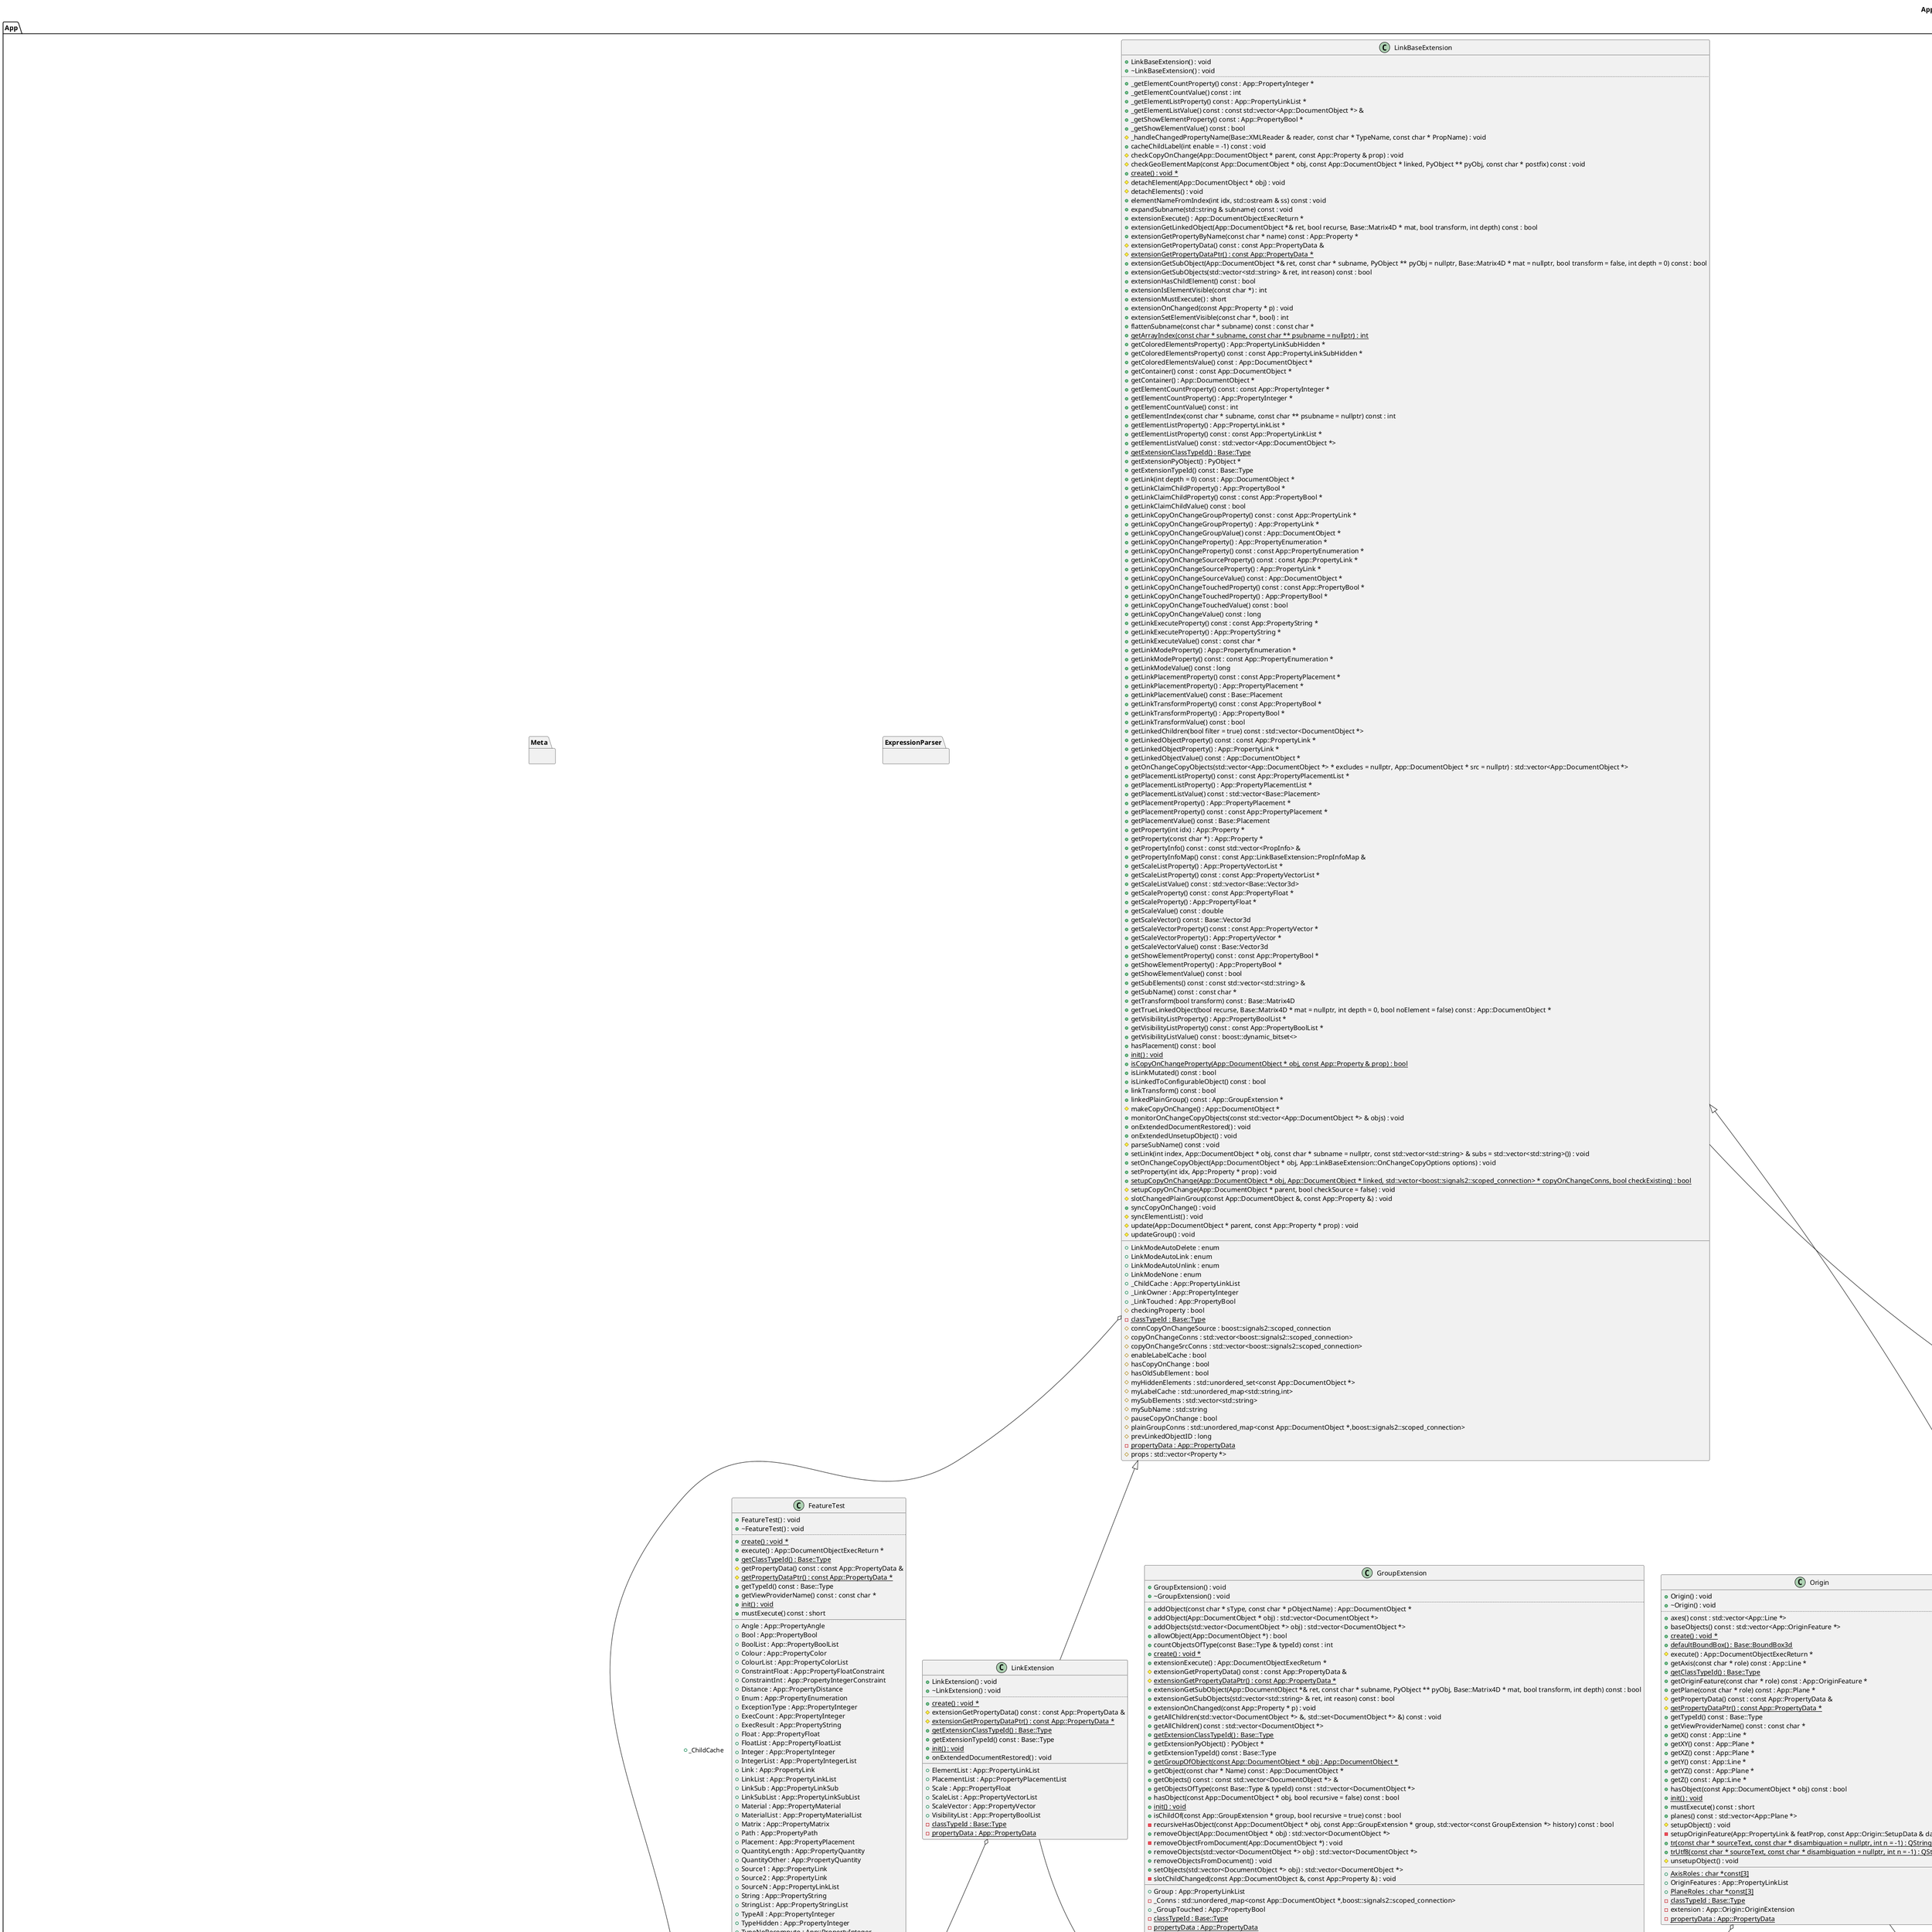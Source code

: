 @startuml
title App::PropertyLinks context
package [Base] as C_0000701777446892506059 {
class "Type" as C_0001299587473968259399
class C_0001299587473968259399 [[https://github.com/FreeCAD/FreeCAD/blob/f6708547a9bb3f71a4aaade12109f511a72c207c/src/Base/Type.h#L80{Type}]] {
+Type(const Base::Type & type) : void [[[https://github.com/FreeCAD/FreeCAD/blob/f6708547a9bb3f71a4aaade12109f511a72c207c/src/Base/Type.h#L84{Type}]]]
+Type() : void [[[https://github.com/FreeCAD/FreeCAD/blob/f6708547a9bb3f71a4aaade12109f511a72c207c/src/Base/Type.h#L85{Type}]]]
+~Type() : void [[[https://github.com/FreeCAD/FreeCAD/blob/f6708547a9bb3f71a4aaade12109f511a72c207c/src/Base/Type.h#L87{~Type}]]]
..
+operator=(const Base::Type type) : void [[[https://github.com/FreeCAD/FreeCAD/blob/f6708547a9bb3f71a4aaade12109f511a72c207c/src/Base/Type.h#L114{operator=}]]]
..
+operator!=(const Base::Type type) const : bool [[[https://github.com/FreeCAD/FreeCAD/blob/f6708547a9bb3f71a4aaade12109f511a72c207c/src/Base/Type.h#L116{operator!=}]]]
+operator<(const Base::Type type) const : bool [[[https://github.com/FreeCAD/FreeCAD/blob/f6708547a9bb3f71a4aaade12109f511a72c207c/src/Base/Type.h#L118{operator<}]]]
+operator<=(const Base::Type type) const : bool [[[https://github.com/FreeCAD/FreeCAD/blob/f6708547a9bb3f71a4aaade12109f511a72c207c/src/Base/Type.h#L119{operator<=}]]]
+operator==(const Base::Type type) const : bool [[[https://github.com/FreeCAD/FreeCAD/blob/f6708547a9bb3f71a4aaade12109f511a72c207c/src/Base/Type.h#L115{operator==}]]]
+operator>(const Base::Type type) const : bool [[[https://github.com/FreeCAD/FreeCAD/blob/f6708547a9bb3f71a4aaade12109f511a72c207c/src/Base/Type.h#L121{operator>}]]]
+operator>=(const Base::Type type) const : bool [[[https://github.com/FreeCAD/FreeCAD/blob/f6708547a9bb3f71a4aaade12109f511a72c207c/src/Base/Type.h#L120{operator>=}]]]
..
{static} +badType() : Base::Type [[[https://github.com/FreeCAD/FreeCAD/blob/f6708547a9bb3f71a4aaade12109f511a72c207c/src/Base/Type.h#L123{badType}]]]
+createInstance() : void * [[[https://github.com/FreeCAD/FreeCAD/blob/f6708547a9bb3f71a4aaade12109f511a72c207c/src/Base/Type.h#L90{createInstance}]]]
{static} +createInstanceByName(const char * TypeName, bool bLoadModule = false) : void * [[[https://github.com/FreeCAD/FreeCAD/blob/f6708547a9bb3f71a4aaade12109f511a72c207c/src/Base/Type.h#L92{createInstanceByName}]]]
{static} +createType(const Base::Type parent, const char * name, Base::Type::instantiationMethod method = nullptr) : const Base::Type [[[https://github.com/FreeCAD/FreeCAD/blob/f6708547a9bb3f71a4aaade12109f511a72c207c/src/Base/Type.h#L109{createType}]]]
{static} +destruct() : void [[[https://github.com/FreeCAD/FreeCAD/blob/f6708547a9bb3f71a4aaade12109f511a72c207c/src/Base/Type.h#L125{destruct}]]]
{static} +fromKey(unsigned int key) : Base::Type [[[https://github.com/FreeCAD/FreeCAD/blob/f6708547a9bb3f71a4aaade12109f511a72c207c/src/Base/Type.h#L98{fromKey}]]]
{static} +fromName(const char * name) : Base::Type [[[https://github.com/FreeCAD/FreeCAD/blob/f6708547a9bb3f71a4aaade12109f511a72c207c/src/Base/Type.h#L97{fromName}]]]
{static} +getAllDerivedFrom(const Base::Type type, std::vector<Type> & List) : int [[[https://github.com/FreeCAD/FreeCAD/blob/f6708547a9bb3f71a4aaade12109f511a72c207c/src/Base/Type.h#L103{getAllDerivedFrom}]]]
+getKey() const : unsigned int [[[https://github.com/FreeCAD/FreeCAD/blob/f6708547a9bb3f71a4aaade12109f511a72c207c/src/Base/Type.h#L111{getKey}]]]
{static} #getModuleName(const char * ClassName) : std::string [[[https://github.com/FreeCAD/FreeCAD/blob/f6708547a9bb3f71a4aaade12109f511a72c207c/src/Base/Type.h#L128{getModuleName}]]]
+getName() const : const char * [[[https://github.com/FreeCAD/FreeCAD/blob/f6708547a9bb3f71a4aaade12109f511a72c207c/src/Base/Type.h#L99{getName}]]]
{static} +getNumTypes() : int [[[https://github.com/FreeCAD/FreeCAD/blob/f6708547a9bb3f71a4aaade12109f511a72c207c/src/Base/Type.h#L107{getNumTypes}]]]
+getParent() const : const Base::Type [[[https://github.com/FreeCAD/FreeCAD/blob/f6708547a9bb3f71a4aaade12109f511a72c207c/src/Base/Type.h#L100{getParent}]]]
{static} +getTypeIfDerivedFrom(const char * name, const Base::Type parent, bool bLoadModule = false) : Base::Type [[[https://github.com/FreeCAD/FreeCAD/blob/f6708547a9bb3f71a4aaade12109f511a72c207c/src/Base/Type.h#L105{getTypeIfDerivedFrom}]]]
{static} +importModule(const char * TypeName) : void [[[https://github.com/FreeCAD/FreeCAD/blob/f6708547a9bb3f71a4aaade12109f511a72c207c/src/Base/Type.h#L93{importModule}]]]
{static} +init() : void [[[https://github.com/FreeCAD/FreeCAD/blob/f6708547a9bb3f71a4aaade12109f511a72c207c/src/Base/Type.h#L124{init}]]]
+isBad() const : bool [[[https://github.com/FreeCAD/FreeCAD/blob/f6708547a9bb3f71a4aaade12109f511a72c207c/src/Base/Type.h#L112{isBad}]]]
+isDerivedFrom(const Base::Type type) const : bool [[[https://github.com/FreeCAD/FreeCAD/blob/f6708547a9bb3f71a4aaade12109f511a72c207c/src/Base/Type.h#L101{isDerivedFrom}]]]
__
-index : unsigned int [[[https://github.com/FreeCAD/FreeCAD/blob/f6708547a9bb3f71a4aaade12109f511a72c207c/src/Base/Type.h#L134{index}]]]
{static} -loadModuleSet : std::set<std::string> [[[https://github.com/FreeCAD/FreeCAD/blob/f6708547a9bb3f71a4aaade12109f511a72c207c/src/Base/Type.h#L140{loadModuleSet}]]]
{static} -typedata : std::vector<TypeData *> [[[https://github.com/FreeCAD/FreeCAD/blob/f6708547a9bb3f71a4aaade12109f511a72c207c/src/Base/Type.h#L138{typedata}]]]
{static} -typemap : std::map<std::string,unsigned int> [[[https://github.com/FreeCAD/FreeCAD/blob/f6708547a9bb3f71a4aaade12109f511a72c207c/src/Base/Type.h#L137{typemap}]]]
}
}
package [App] as C_0002285326295477687690 {
abstract "Property" as C_0001336913775586369336
abstract C_0001336913775586369336 [[https://github.com/FreeCAD/FreeCAD/blob/f6708547a9bb3f71a4aaade12109f511a72c207c/src/App/Property.h#L54{Property}]] {
+Property() : void [[[https://github.com/FreeCAD/FreeCAD/blob/f6708547a9bb3f71a4aaade12109f511a72c207c/src/App/Property.h#L103{Property}]]]
-Property(const App::Property &) : void [[[https://github.com/FreeCAD/FreeCAD/blob/f6708547a9bb3f71a4aaade12109f511a72c207c/src/App/Property.h#L291{Property}]]]
+~Property() : void [[[https://github.com/FreeCAD/FreeCAD/blob/f6708547a9bb3f71a4aaade12109f511a72c207c/src/App/Property.h#L104{~Property}]]]
..
-operator=(const App::Property &) : App::Property & [[[https://github.com/FreeCAD/FreeCAD/blob/f6708547a9bb3f71a4aaade12109f511a72c207c/src/App/Property.h#L292{operator=}]]]
..
{abstract} +Copy() const = 0 : App::Property * [[[https://github.com/FreeCAD/FreeCAD/blob/f6708547a9bb3f71a4aaade12109f511a72c207c/src/App/Property.h#L242{Copy}]]]
{abstract} +Paste(const App::Property & from) = 0 : void [[[https://github.com/FreeCAD/FreeCAD/blob/f6708547a9bb3f71a4aaade12109f511a72c207c/src/App/Property.h#L244{Paste}]]]
+aboutToSetChildValue(App::Property &) : void [[[https://github.com/FreeCAD/FreeCAD/blob/f6708547a9bb3f71a4aaade12109f511a72c207c/src/App/Property.h#L249{aboutToSetChildValue}]]]
#aboutToSetValue() : void [[[https://github.com/FreeCAD/FreeCAD/blob/f6708547a9bb3f71a4aaade12109f511a72c207c/src/App/Property.h#L284{aboutToSetValue}]]]
+afterRestore() : void [[[https://github.com/FreeCAD/FreeCAD/blob/f6708547a9bb3f71a4aaade12109f511a72c207c/src/App/Property.h#L192{afterRestore}]]]
+canonicalPath(const App::ObjectIdentifier & p) const : App::ObjectIdentifier [[[https://github.com/FreeCAD/FreeCAD/blob/f6708547a9bb3f71a4aaade12109f511a72c207c/src/App/Property.h#L167{canonicalPath}]]]
{static} +create() : void * [[[https://github.com/FreeCAD/FreeCAD/blob/f6708547a9bb3f71a4aaade12109f511a72c207c/src/App/Property.h#L56{create}]]]
{static} +destroy(App::Property * p) : void [[[https://github.com/FreeCAD/FreeCAD/blob/f6708547a9bb3f71a4aaade12109f511a72c207c/src/App/Property.h#L107{destroy}]]]
{static} +getClassTypeId() : Base::Type [[[https://github.com/FreeCAD/FreeCAD/blob/f6708547a9bb3f71a4aaade12109f511a72c207c/src/App/Property.h#L56{getClassTypeId}]]]
+getContainer() const : App::PropertyContainer * [[[https://github.com/FreeCAD/FreeCAD/blob/f6708547a9bb3f71a4aaade12109f511a72c207c/src/App/Property.h#L153{getContainer}]]]
+getDocumentation() const : const char * [[[https://github.com/FreeCAD/FreeCAD/blob/f6708547a9bb3f71a4aaade12109f511a72c207c/src/App/Property.h#L147{getDocumentation}]]]
+getEditorName() const : const char * [[[https://github.com/FreeCAD/FreeCAD/blob/f6708547a9bb3f71a4aaade12109f511a72c207c/src/App/Property.h#L138{getEditorName}]]]
+getFullName() const : std::string [[[https://github.com/FreeCAD/FreeCAD/blob/f6708547a9bb3f71a4aaade12109f511a72c207c/src/App/Property.h#L135{getFullName}]]]
+getGroup() const : const char * [[[https://github.com/FreeCAD/FreeCAD/blob/f6708547a9bb3f71a4aaade12109f511a72c207c/src/App/Property.h#L144{getGroup}]]]
+getID() const : int64_t [[[https://github.com/FreeCAD/FreeCAD/blob/f6708547a9bb3f71a4aaade12109f511a72c207c/src/App/Property.h#L262{getID}]]]
+getMemSize() const : unsigned int [[[https://github.com/FreeCAD/FreeCAD/blob/f6708547a9bb3f71a4aaade12109f511a72c207c/src/App/Property.h#L115{getMemSize}]]]
+getName() const : const char * [[[https://github.com/FreeCAD/FreeCAD/blob/f6708547a9bb3f71a4aaade12109f511a72c207c/src/App/Property.h#L124{getName}]]]
+getPathValue(const App::ObjectIdentifier & path) const : const boost::any [[[https://github.com/FreeCAD/FreeCAD/blob/f6708547a9bb3f71a4aaade12109f511a72c207c/src/App/Property.h#L159{getPathValue}]]]
+getPaths(std::vector<App::ObjectIdentifier> & paths) const : void [[[https://github.com/FreeCAD/FreeCAD/blob/f6708547a9bb3f71a4aaade12109f511a72c207c/src/App/Property.h#L170{getPaths}]]]
+getPyPathValue(const App::ObjectIdentifier &, Py::Object &) const : bool [[[https://github.com/FreeCAD/FreeCAD/blob/f6708547a9bb3f71a4aaade12109f511a72c207c/src/App/Property.h#L162{getPyPathValue}]]]
+getStatus() const : unsigned long [[[https://github.com/FreeCAD/FreeCAD/blob/f6708547a9bb3f71a4aaade12109f511a72c207c/src/App/Property.h#L217{getStatus}]]]
+getType() const : short [[[https://github.com/FreeCAD/FreeCAD/blob/f6708547a9bb3f71a4aaade12109f511a72c207c/src/App/Property.h#L141{getType}]]]
+getTypeId() const : Base::Type [[[https://github.com/FreeCAD/FreeCAD/blob/f6708547a9bb3f71a4aaade12109f511a72c207c/src/App/Property.h#L56{getTypeId}]]]
+hasName() const : bool [[[https://github.com/FreeCAD/FreeCAD/blob/f6708547a9bb3f71a4aaade12109f511a72c207c/src/App/Property.h#L128{hasName}]]]
+hasSetChildValue(App::Property &) : void [[[https://github.com/FreeCAD/FreeCAD/blob/f6708547a9bb3f71a4aaade12109f511a72c207c/src/App/Property.h#L247{hasSetChildValue}]]]
#hasSetValue() : void [[[https://github.com/FreeCAD/FreeCAD/blob/f6708547a9bb3f71a4aaade12109f511a72c207c/src/App/Property.h#L282{hasSetValue}]]]
{static} +init() : void [[[https://github.com/FreeCAD/FreeCAD/blob/f6708547a9bb3f71a4aaade12109f511a72c207c/src/App/Property.h#L56{init}]]]
+isReadOnly() const : bool [[[https://github.com/FreeCAD/FreeCAD/blob/f6708547a9bb3f71a4aaade12109f511a72c207c/src/App/Property.h#L227{isReadOnly}]]]
+isSame(const App::Property & other) const : bool [[[https://github.com/FreeCAD/FreeCAD/blob/f6708547a9bb3f71a4aaade12109f511a72c207c/src/App/Property.h#L252{isSame}]]]
+isSinglePrecision() const : bool [[[https://github.com/FreeCAD/FreeCAD/blob/f6708547a9bb3f71a4aaade12109f511a72c207c/src/App/Property.h#L236{isSinglePrecision}]]]
+isTouched() const : bool [[[https://github.com/FreeCAD/FreeCAD/blob/f6708547a9bb3f71a4aaade12109f511a72c207c/src/App/Property.h#L209{isTouched}]]]
{static} +isValidName(const char * name) : bool [[[https://github.com/FreeCAD/FreeCAD/blob/f6708547a9bb3f71a4aaade12109f511a72c207c/src/App/Property.h#L133{isValidName}]]]
+onContainerRestored() : void [[[https://github.com/FreeCAD/FreeCAD/blob/f6708547a9bb3f71a4aaade12109f511a72c207c/src/App/Property.h#L201{onContainerRestored}]]]
+purgeTouched() : void [[[https://github.com/FreeCAD/FreeCAD/blob/f6708547a9bb3f71a4aaade12109f511a72c207c/src/App/Property.h#L213{purgeTouched}]]]
+setContainer(App::PropertyContainer * Father) : void [[[https://github.com/FreeCAD/FreeCAD/blob/f6708547a9bb3f71a4aaade12109f511a72c207c/src/App/Property.h#L150{setContainer}]]]
+setPathValue(const App::ObjectIdentifier & path, const boost::any & value) : void [[[https://github.com/FreeCAD/FreeCAD/blob/f6708547a9bb3f71a4aaade12109f511a72c207c/src/App/Property.h#L156{setPathValue}]]]
+setReadOnly(bool readOnly) : void [[[https://github.com/FreeCAD/FreeCAD/blob/f6708547a9bb3f71a4aaade12109f511a72c207c/src/App/Property.h#L226{setReadOnly}]]]
+setSinglePrecision(bool single) : void [[[https://github.com/FreeCAD/FreeCAD/blob/f6708547a9bb3f71a4aaade12109f511a72c207c/src/App/Property.h#L232{setSinglePrecision}]]]
+setStatus(App::Property::Status pos, bool on) : void [[[https://github.com/FreeCAD/FreeCAD/blob/f6708547a9bb3f71a4aaade12109f511a72c207c/src/App/Property.h#L223{setStatus}]]]
+setStatusValue(unsigned long status) : void [[[https://github.com/FreeCAD/FreeCAD/blob/f6708547a9bb3f71a4aaade12109f511a72c207c/src/App/Property.h#L224{setStatusValue}]]]
-syncType(unsigned int type) : void [[[https://github.com/FreeCAD/FreeCAD/blob/f6708547a9bb3f71a4aaade12109f511a72c207c/src/App/Property.h#L295{syncType}]]]
+testStatus(App::Property::Status pos) const : bool [[[https://github.com/FreeCAD/FreeCAD/blob/f6708547a9bb3f71a4aaade12109f511a72c207c/src/App/Property.h#L220{testStatus}]]]
+touch() : void [[[https://github.com/FreeCAD/FreeCAD/blob/f6708547a9bb3f71a4aaade12109f511a72c207c/src/App/Property.h#L207{touch}]]]
#verifyPath(const App::ObjectIdentifier & p) const : void [[[https://github.com/FreeCAD/FreeCAD/blob/f6708547a9bb3f71a4aaade12109f511a72c207c/src/App/Property.h#L287{verifyPath}]]]
__
#StatusBits : std::bitset<32> [[[https://github.com/FreeCAD/FreeCAD/blob/f6708547a9bb3f71a4aaade12109f511a72c207c/src/App/Property.h#L278{StatusBits}]]]
-_id : int64_t [[[https://github.com/FreeCAD/FreeCAD/blob/f6708547a9bb3f71a4aaade12109f511a72c207c/src/App/Property.h#L300{_id}]]]
{static} -classTypeId : Base::Type [[[https://github.com/FreeCAD/FreeCAD/blob/f6708547a9bb3f71a4aaade12109f511a72c207c/src/App/Property.h#L56{classTypeId}]]]
-father : App::PropertyContainer * [[[https://github.com/FreeCAD/FreeCAD/blob/f6708547a9bb3f71a4aaade12109f511a72c207c/src/App/Property.h#L298{father}]]]
-myName : const char * [[[https://github.com/FreeCAD/FreeCAD/blob/f6708547a9bb3f71a4aaade12109f511a72c207c/src/App/Property.h#L299{myName}]]]
+signalChanged : boost::signals2::signal<void (const App::Property &)> [[[https://github.com/FreeCAD/FreeCAD/blob/f6708547a9bb3f71a4aaade12109f511a72c207c/src/App/Property.h#L303{signalChanged}]]]
}
enum "LinkScope" as C_0001005494755901756861
enum C_0001005494755901756861 [[https://github.com/FreeCAD/FreeCAD/blob/f6708547a9bb3f71a4aaade12109f511a72c207c/src/App/PropertyLinks.h#L55{LinkScope}]] {
Local
Child
Global
Hidden
}
class "ScopedLink" as C_0000406001094765634486
class C_0000406001094765634486 [[https://github.com/FreeCAD/FreeCAD/blob/f6708547a9bb3f71a4aaade12109f511a72c207c/src/App/PropertyLinks.h#L77{ScopedLink}]] {
+getScope() const : App::LinkScope [[[https://github.com/FreeCAD/FreeCAD/blob/f6708547a9bb3f71a4aaade12109f511a72c207c/src/App/PropertyLinks.h#L91{getScope}]]]
+setScope(App::LinkScope scope) : void [[[https://github.com/FreeCAD/FreeCAD/blob/f6708547a9bb3f71a4aaade12109f511a72c207c/src/App/PropertyLinks.h#L85{setScope}]]]
__
#_pcScope : App::LinkScope [[[https://github.com/FreeCAD/FreeCAD/blob/f6708547a9bb3f71a4aaade12109f511a72c207c/src/App/PropertyLinks.h#L94{_pcScope}]]]
}
abstract "PropertyLinkBase" as C_0000326090825016602636
abstract C_0000326090825016602636 [[https://github.com/FreeCAD/FreeCAD/blob/f6708547a9bb3f71a4aaade12109f511a72c207c/src/App/PropertyLinks.h#L98{PropertyLinkBase}]] {
+PropertyLinkBase() : void [[[https://github.com/FreeCAD/FreeCAD/blob/f6708547a9bb3f71a4aaade12109f511a72c207c/src/App/PropertyLinks.h#L104{PropertyLinkBase}]]]
+~PropertyLinkBase() : void [[[https://github.com/FreeCAD/FreeCAD/blob/f6708547a9bb3f71a4aaade12109f511a72c207c/src/App/PropertyLinks.h#L105{~PropertyLinkBase}]]]
..
+CopyOnImportExternal(const std::map<std::string,std::string> & nameMap) const : App::Property * [[[https://github.com/FreeCAD/FreeCAD/blob/f6708547a9bb3f71a4aaade12109f511a72c207c/src/App/PropertyLinks.h#L225{CopyOnImportExternal}]]]
+CopyOnLabelChange(App::DocumentObject * obj, const std::string & ref, const char * newLabel) const : App::Property * [[[https://github.com/FreeCAD/FreeCAD/blob/f6708547a9bb3f71a4aaade12109f511a72c207c/src/App/PropertyLinks.h#L239{CopyOnLabelChange}]]]
{abstract} +CopyOnLinkReplace(const App::DocumentObject * parent, App::DocumentObject * oldObj, App::DocumentObject * newObj) const = 0 : App::Property * [[[https://github.com/FreeCAD/FreeCAD/blob/f6708547a9bb3f71a4aaade12109f511a72c207c/src/App/PropertyLinks.h#L213{CopyOnLinkReplace}]]]
+_registerElementReference(App::DocumentObject * obj, std::string & sub, App::PropertyLinkBase::ShadowSub & shadow) : void [[[https://github.com/FreeCAD/FreeCAD/blob/f6708547a9bb3f71a4aaade12109f511a72c207c/src/App/PropertyLinks.h#L379{_registerElementReference}]]]
+_updateElementReference(App::DocumentObject * feature, App::DocumentObject * obj, std::string & sub, App::PropertyLinkBase::ShadowSub & shadow, bool reverse, bool notify = false) : bool [[[https://github.com/FreeCAD/FreeCAD/blob/f6708547a9bb3f71a4aaade12109f511a72c207c/src/App/PropertyLinks.h#L366{_updateElementReference}]]]
{abstract} +adjustLink(const std::set<App::DocumentObject *> & inList) = 0 : bool [[[https://github.com/FreeCAD/FreeCAD/blob/f6708547a9bb3f71a4aaade12109f511a72c207c/src/App/PropertyLinks.h#L199{adjustLink}]]]
{abstract} +breakLink(App::DocumentObject * obj, bool clear) = 0 : void [[[https://github.com/FreeCAD/FreeCAD/blob/f6708547a9bb3f71a4aaade12109f511a72c207c/src/App/PropertyLinks.h#L188{breakLink}]]]
{static} +breakLinks(App::DocumentObject * link, const std::vector<App::DocumentObject *> & objs, bool clear) : void [[[https://github.com/FreeCAD/FreeCAD/blob/f6708547a9bb3f71a4aaade12109f511a72c207c/src/App/PropertyLinks.h#L389{breakLinks}]]]
+checkLabelReferences(const std::vector<std::string> & subs, bool reset = true) : void [[[https://github.com/FreeCAD/FreeCAD/blob/f6708547a9bb3f71a4aaade12109f511a72c207c/src/App/PropertyLinks.h#L147{checkLabelReferences}]]]
+checkRestore(std::string * msg = nullptr) const : int [[[https://github.com/FreeCAD/FreeCAD/blob/f6708547a9bb3f71a4aaade12109f511a72c207c/src/App/PropertyLinks.h#L164{checkRestore}]]]
{static} +create() : void * [[[https://github.com/FreeCAD/FreeCAD/blob/f6708547a9bb3f71a4aaade12109f511a72c207c/src/App/PropertyLinks.h#L100{create}]]]
{static} +exportSubName(std::string & output, const App::DocumentObject * obj, const char * subname, bool first_obj = false) : const char * [[[https://github.com/FreeCAD/FreeCAD/blob/f6708547a9bb3f71a4aaade12109f511a72c207c/src/App/PropertyLinks.h#L446{exportSubName}]]]
{static} +getClassTypeId() : Base::Type [[[https://github.com/FreeCAD/FreeCAD/blob/f6708547a9bb3f71a4aaade12109f511a72c207c/src/App/PropertyLinks.h#L100{getClassTypeId}]]]
{static} +getLabelReferences(std::vector<std::string> & labels, const char * subname) : void [[[https://github.com/FreeCAD/FreeCAD/blob/f6708547a9bb3f71a4aaade12109f511a72c207c/src/App/PropertyLinks.h#L498{getLabelReferences}]]]
+getLinkedElements(std::map<App::DocumentObject *,std::vector<std::string>> & elements, bool newStyle = true, bool all = true) const : void [[[https://github.com/FreeCAD/FreeCAD/blob/f6708547a9bb3f71a4aaade12109f511a72c207c/src/App/PropertyLinks.h#L264{getLinkedElements}]]]
+getLinkedObjects<T>(T & inserter, bool all = false) const : void
{abstract} +getLinks(std::vector<App::DocumentObject *> & objs, bool all = false, std::vector<std::string> * subs = nullptr, bool newStyle = true) const = 0 : void [[[https://github.com/FreeCAD/FreeCAD/blob/f6708547a9bb3f71a4aaade12109f511a72c207c/src/App/PropertyLinks.h#L178{getLinks}]]]
+getTypeId() const : Base::Type [[[https://github.com/FreeCAD/FreeCAD/blob/f6708547a9bb3f71a4aaade12109f511a72c207c/src/App/PropertyLinks.h#L100{getTypeId}]]]
#hasSetValue() : void [[[https://github.com/FreeCAD/FreeCAD/blob/f6708547a9bb3f71a4aaade12109f511a72c207c/src/App/PropertyLinks.h#L549{hasSetValue}]]]
{static} +importSubName(Base::XMLReader & reader, const char * sub, bool & restoreLabel) : std::string [[[https://github.com/FreeCAD/FreeCAD/blob/f6708547a9bb3f71a4aaade12109f511a72c207c/src/App/PropertyLinks.h#L464{importSubName}]]]
{static} +init() : void [[[https://github.com/FreeCAD/FreeCAD/blob/f6708547a9bb3f71a4aaade12109f511a72c207c/src/App/PropertyLinks.h#L100{init}]]]
+isSame(const App::Property & other) const : bool [[[https://github.com/FreeCAD/FreeCAD/blob/f6708547a9bb3f71a4aaade12109f511a72c207c/src/App/PropertyLinks.h#L286{isSame}]]]
+linkedElements(bool newStyle = true, bool all = true) const : std::map<App::DocumentObject *,std::vector<std::string>> [[[https://github.com/FreeCAD/FreeCAD/blob/f6708547a9bb3f71a4aaade12109f511a72c207c/src/App/PropertyLinks.h#L278{linkedElements}]]]
+linkedObjects(bool all = false) const : std::vector<App::DocumentObject *> [[[https://github.com/FreeCAD/FreeCAD/blob/f6708547a9bb3f71a4aaade12109f511a72c207c/src/App/PropertyLinks.h#L249{linkedObjects}]]]
+referenceChanged() const : bool [[[https://github.com/FreeCAD/FreeCAD/blob/f6708547a9bb3f71a4aaade12109f511a72c207c/src/App/PropertyLinks.h#L153{referenceChanged}]]]
+registerLabelReferences(std::vector<std::string> && labels, bool reset = true) : void [[[https://github.com/FreeCAD/FreeCAD/blob/f6708547a9bb3f71a4aaade12109f511a72c207c/src/App/PropertyLinks.h#L136{registerLabelReferences}]]]
{static} +restoreLabelReference(const App::DocumentObject * obj, std::string & sub, App::PropertyLinkBase::ShadowSub * shadow = nullptr) : void [[[https://github.com/FreeCAD/FreeCAD/blob/f6708547a9bb3f71a4aaade12109f511a72c207c/src/App/PropertyLinks.h#L486{restoreLabelReference}]]]
+setAllowExternal(bool allow) : void [[[https://github.com/FreeCAD/FreeCAD/blob/f6708547a9bb3f71a4aaade12109f511a72c207c/src/App/PropertyLinks.h#L296{setAllowExternal}]]]
+setAllowPartial(bool enable) : void [[[https://github.com/FreeCAD/FreeCAD/blob/f6708547a9bb3f71a4aaade12109f511a72c207c/src/App/PropertyLinks.h#L546{setAllowPartial}]]]
#setFlag(int flag, bool value = true) : void [[[https://github.com/FreeCAD/FreeCAD/blob/f6708547a9bb3f71a4aaade12109f511a72c207c/src/App/PropertyLinks.h#L553{setFlag}]]]
+testFlag(int flag) const : bool [[[https://github.com/FreeCAD/FreeCAD/blob/f6708547a9bb3f71a4aaade12109f511a72c207c/src/App/PropertyLinks.h#L542{testFlag}]]]
{static} +tryImport(const App::Document * doc, const App::DocumentObject * obj, const std::map<std::string,std::string> & nameMap) : App::DocumentObject * [[[https://github.com/FreeCAD/FreeCAD/blob/f6708547a9bb3f71a4aaade12109f511a72c207c/src/App/PropertyLinks.h#L421{tryImport}]]]
{static} +tryImportSubName(const App::DocumentObject * obj, const char * sub, const App::Document * doc, const std::map<std::string,std::string> & nameMap) : std::string [[[https://github.com/FreeCAD/FreeCAD/blob/f6708547a9bb3f71a4aaade12109f511a72c207c/src/App/PropertyLinks.h#L406{tryImportSubName}]]]
{static} +tryReplaceLink(const App::PropertyContainer * owner, App::DocumentObject * obj, const App::DocumentObject * parent, App::DocumentObject * oldObj, App::DocumentObject * newObj, const char * sub = nullptr) : std::pair<App::DocumentObject *,std::string> [[[https://github.com/FreeCAD/FreeCAD/blob/f6708547a9bb3f71a4aaade12109f511a72c207c/src/App/PropertyLinks.h#L319{tryReplaceLink}]]]
{static} +tryReplaceLinkSubs(const App::PropertyContainer * owner, App::DocumentObject * obj, const App::DocumentObject * parent, App::DocumentObject * oldObj, App::DocumentObject * newObj, const std::vector<std::string> & subs) : std::pair<App::DocumentObject *,std::vector<std::string>> [[[https://github.com/FreeCAD/FreeCAD/blob/f6708547a9bb3f71a4aaade12109f511a72c207c/src/App/PropertyLinks.h#L339{tryReplaceLinkSubs}]]]
+unregisterElementReference() : void [[[https://github.com/FreeCAD/FreeCAD/blob/f6708547a9bb3f71a4aaade12109f511a72c207c/src/App/PropertyLinks.h#L128{unregisterElementReference}]]]
+unregisterLabelReferences() : void [[[https://github.com/FreeCAD/FreeCAD/blob/f6708547a9bb3f71a4aaade12109f511a72c207c/src/App/PropertyLinks.h#L150{unregisterLabelReferences}]]]
+updateElementReference(App::DocumentObject * feature, bool reverse = false, bool notify = false) : void [[[https://github.com/FreeCAD/FreeCAD/blob/f6708547a9bb3f71a4aaade12109f511a72c207c/src/App/PropertyLinks.h#L119{updateElementReference}]]]
{static} +updateElementReferences(App::DocumentObject * feature, bool reverse = false) : void [[[https://github.com/FreeCAD/FreeCAD/blob/f6708547a9bb3f71a4aaade12109f511a72c207c/src/App/PropertyLinks.h#L347{updateElementReferences}]]]
{static} +updateLabelReference(const App::DocumentObject * linked, const char * subname, App::DocumentObject * obj, const std::string & ref, const char * newLabel) : std::string [[[https://github.com/FreeCAD/FreeCAD/blob/f6708547a9bb3f71a4aaade12109f511a72c207c/src/App/PropertyLinks.h#L530{updateLabelReference}]]]
{static} +updateLabelReferences(App::DocumentObject * obj, const char * newLabel) : std::vector<std::pair<Property *,std::unique_ptr<Property>>> [[[https://github.com/FreeCAD/FreeCAD/blob/f6708547a9bb3f71a4aaade12109f511a72c207c/src/App/PropertyLinks.h#L508{updateLabelReferences}]]]
__
-_ElementRefs : std::set<App::DocumentObject *> [[[https://github.com/FreeCAD/FreeCAD/blob/f6708547a9bb3f71a4aaade12109f511a72c207c/src/App/PropertyLinks.h#L559{_ElementRefs}]]]
#_Flags : std::bitset<32> [[[https://github.com/FreeCAD/FreeCAD/blob/f6708547a9bb3f71a4aaade12109f511a72c207c/src/App/PropertyLinks.h#L552{_Flags}]]]
-_LabelRefs : std::set<std::string> [[[https://github.com/FreeCAD/FreeCAD/blob/f6708547a9bb3f71a4aaade12109f511a72c207c/src/App/PropertyLinks.h#L558{_LabelRefs}]]]
{static} -classTypeId : Base::Type [[[https://github.com/FreeCAD/FreeCAD/blob/f6708547a9bb3f71a4aaade12109f511a72c207c/src/App/PropertyLinks.h#L100{classTypeId}]]]
}
enum "PropertyLinkBase##LinkFlags" as C_0000147614266894222222
enum C_0000147614266894222222 [[https://github.com/FreeCAD/FreeCAD/blob/f6708547a9bb3f71a4aaade12109f511a72c207c/src/App/PropertyLinks.h#L534{PropertyLinkBase##LinkFlags}]] {
LinkAllowExternal
LinkDetached
LinkRestoring
LinkAllowPartial
LinkRestoreLabel
LinkSyncSubObject
}
class "PropertyLink" as C_0000674336631035057837
class C_0000674336631035057837 [[https://github.com/FreeCAD/FreeCAD/blob/f6708547a9bb3f71a4aaade12109f511a72c207c/src/App/PropertyLinks.h#L570{PropertyLink}]] {
+PropertyLink() : void [[[https://github.com/FreeCAD/FreeCAD/blob/f6708547a9bb3f71a4aaade12109f511a72c207c/src/App/PropertyLinks.h#L579{PropertyLink}]]]
+~PropertyLink() : void [[[https://github.com/FreeCAD/FreeCAD/blob/f6708547a9bb3f71a4aaade12109f511a72c207c/src/App/PropertyLinks.h#L585{~PropertyLink}]]]
..
+Copy() const : App::Property * [[[https://github.com/FreeCAD/FreeCAD/blob/f6708547a9bb3f71a4aaade12109f511a72c207c/src/App/PropertyLinks.h#L614{Copy}]]]
+CopyOnLinkReplace(const App::DocumentObject * parent, App::DocumentObject * oldObj, App::DocumentObject * newObj) const : App::Property * [[[https://github.com/FreeCAD/FreeCAD/blob/f6708547a9bb3f71a4aaade12109f511a72c207c/src/App/PropertyLinks.h#L630{CopyOnLinkReplace}]]]
+Paste(const App::Property & from) : void [[[https://github.com/FreeCAD/FreeCAD/blob/f6708547a9bb3f71a4aaade12109f511a72c207c/src/App/PropertyLinks.h#L615{Paste}]]]
+Restore(Base::XMLReader & reader) : void [[[https://github.com/FreeCAD/FreeCAD/blob/f6708547a9bb3f71a4aaade12109f511a72c207c/src/App/PropertyLinks.h#L612{Restore}]]]
+Save(Base::Writer & writer) const : void [[[https://github.com/FreeCAD/FreeCAD/blob/f6708547a9bb3f71a4aaade12109f511a72c207c/src/App/PropertyLinks.h#L611{Save}]]]
+adjustLink(const std::set<App::DocumentObject *> & inList) : bool [[[https://github.com/FreeCAD/FreeCAD/blob/f6708547a9bb3f71a4aaade12109f511a72c207c/src/App/PropertyLinks.h#L628{adjustLink}]]]
+breakLink(App::DocumentObject * obj, bool clear) : void [[[https://github.com/FreeCAD/FreeCAD/blob/f6708547a9bb3f71a4aaade12109f511a72c207c/src/App/PropertyLinks.h#L626{breakLink}]]]
{static} +create() : void * [[[https://github.com/FreeCAD/FreeCAD/blob/f6708547a9bb3f71a4aaade12109f511a72c207c/src/App/PropertyLinks.h#L572{create}]]]
{static} +getClassTypeId() : Base::Type [[[https://github.com/FreeCAD/FreeCAD/blob/f6708547a9bb3f71a4aaade12109f511a72c207c/src/App/PropertyLinks.h#L572{getClassTypeId}]]]
+getEditorName() const : const char * [[[https://github.com/FreeCAD/FreeCAD/blob/f6708547a9bb3f71a4aaade12109f511a72c207c/src/App/PropertyLinks.h#L620{getEditorName}]]]
+getLinks(std::vector<App::DocumentObject *> & objs, bool all = false, std::vector<std::string> * subs = nullptr, bool newStyle = true) const : void [[[https://github.com/FreeCAD/FreeCAD/blob/f6708547a9bb3f71a4aaade12109f511a72c207c/src/App/PropertyLinks.h#L623{getLinks}]]]
+getMemSize() const : unsigned int [[[https://github.com/FreeCAD/FreeCAD/blob/f6708547a9bb3f71a4aaade12109f511a72c207c/src/App/PropertyLinks.h#L617{getMemSize}]]]
+getPyObject() : PyObject * [[[https://github.com/FreeCAD/FreeCAD/blob/f6708547a9bb3f71a4aaade12109f511a72c207c/src/App/PropertyLinks.h#L608{getPyObject}]]]
+getTypeId() const : Base::Type [[[https://github.com/FreeCAD/FreeCAD/blob/f6708547a9bb3f71a4aaade12109f511a72c207c/src/App/PropertyLinks.h#L572{getTypeId}]]]
+getValue(Base::Type t) const : App::DocumentObject * [[[https://github.com/FreeCAD/FreeCAD/blob/f6708547a9bb3f71a4aaade12109f511a72c207c/src/App/PropertyLinks.h#L599{getValue}]]]
+getValue() const : App::DocumentObject * [[[https://github.com/FreeCAD/FreeCAD/blob/f6708547a9bb3f71a4aaade12109f511a72c207c/src/App/PropertyLinks.h#L595{getValue}]]]
+getValue<_type>() const : _type
{static} +init() : void [[[https://github.com/FreeCAD/FreeCAD/blob/f6708547a9bb3f71a4aaade12109f511a72c207c/src/App/PropertyLinks.h#L572{init}]]]
+resetLink() : void [[[https://github.com/FreeCAD/FreeCAD/blob/f6708547a9bb3f71a4aaade12109f511a72c207c/src/App/PropertyLinks.h#L587{resetLink}]]]
+setPyObject(PyObject *) : void [[[https://github.com/FreeCAD/FreeCAD/blob/f6708547a9bb3f71a4aaade12109f511a72c207c/src/App/PropertyLinks.h#L609{setPyObject}]]]
+setValue(App::DocumentObject *) : void [[[https://github.com/FreeCAD/FreeCAD/blob/f6708547a9bb3f71a4aaade12109f511a72c207c/src/App/PropertyLinks.h#L591{setValue}]]]
__
#_pcLink : App::DocumentObject * [[[https://github.com/FreeCAD/FreeCAD/blob/f6708547a9bb3f71a4aaade12109f511a72c207c/src/App/PropertyLinks.h#L633{_pcLink}]]]
{static} -classTypeId : Base::Type [[[https://github.com/FreeCAD/FreeCAD/blob/f6708547a9bb3f71a4aaade12109f511a72c207c/src/App/PropertyLinks.h#L572{classTypeId}]]]
}
class "PropertyLinkListBase" as C_0001106645930964957816
class C_0001106645930964957816 [[https://github.com/FreeCAD/FreeCAD/blob/f6708547a9bb3f71a4aaade12109f511a72c207c/src/App/PropertyLinks.h#L664{PropertyLinkListBase}]] {
{static} +create() : void * [[[https://github.com/FreeCAD/FreeCAD/blob/f6708547a9bb3f71a4aaade12109f511a72c207c/src/App/PropertyLinks.h#L666{create}]]]
{static} +getClassTypeId() : Base::Type [[[https://github.com/FreeCAD/FreeCAD/blob/f6708547a9bb3f71a4aaade12109f511a72c207c/src/App/PropertyLinks.h#L666{getClassTypeId}]]]
+getTypeId() const : Base::Type [[[https://github.com/FreeCAD/FreeCAD/blob/f6708547a9bb3f71a4aaade12109f511a72c207c/src/App/PropertyLinks.h#L666{getTypeId}]]]
{static} +init() : void [[[https://github.com/FreeCAD/FreeCAD/blob/f6708547a9bb3f71a4aaade12109f511a72c207c/src/App/PropertyLinks.h#L666{init}]]]
+setPyObject(PyObject * obj) : void [[[https://github.com/FreeCAD/FreeCAD/blob/f6708547a9bb3f71a4aaade12109f511a72c207c/src/App/PropertyLinks.h#L668{setPyObject}]]]
__
{static} -classTypeId : Base::Type [[[https://github.com/FreeCAD/FreeCAD/blob/f6708547a9bb3f71a4aaade12109f511a72c207c/src/App/PropertyLinks.h#L666{classTypeId}]]]
}
class "PropertyLinkList" as C_0001760747526905586466
class C_0001760747526905586466 [[https://github.com/FreeCAD/FreeCAD/blob/f6708547a9bb3f71a4aaade12109f511a72c207c/src/App/PropertyLinks.h#L673{PropertyLinkList}]] {
+PropertyLinkList() : void [[[https://github.com/FreeCAD/FreeCAD/blob/f6708547a9bb3f71a4aaade12109f511a72c207c/src/App/PropertyLinks.h#L684{PropertyLinkList}]]]
+~PropertyLinkList() : void [[[https://github.com/FreeCAD/FreeCAD/blob/f6708547a9bb3f71a4aaade12109f511a72c207c/src/App/PropertyLinks.h#L690{~PropertyLinkList}]]]
..
+Copy() const : App::Property * [[[https://github.com/FreeCAD/FreeCAD/blob/f6708547a9bb3f71a4aaade12109f511a72c207c/src/App/PropertyLinks.h#L706{Copy}]]]
+CopyOnLinkReplace(const App::DocumentObject * parent, App::DocumentObject * oldObj, App::DocumentObject * newObj) const : App::Property * [[[https://github.com/FreeCAD/FreeCAD/blob/f6708547a9bb3f71a4aaade12109f511a72c207c/src/App/PropertyLinks.h#L720{CopyOnLinkReplace}]]]
+Paste(const App::Property & from) : void [[[https://github.com/FreeCAD/FreeCAD/blob/f6708547a9bb3f71a4aaade12109f511a72c207c/src/App/PropertyLinks.h#L707{Paste}]]]
+Restore(Base::XMLReader & reader) : void [[[https://github.com/FreeCAD/FreeCAD/blob/f6708547a9bb3f71a4aaade12109f511a72c207c/src/App/PropertyLinks.h#L704{Restore}]]]
+Save(Base::Writer & writer) const : void [[[https://github.com/FreeCAD/FreeCAD/blob/f6708547a9bb3f71a4aaade12109f511a72c207c/src/App/PropertyLinks.h#L703{Save}]]]
+adjustLink(const std::set<App::DocumentObject *> & inList) : bool [[[https://github.com/FreeCAD/FreeCAD/blob/f6708547a9bb3f71a4aaade12109f511a72c207c/src/App/PropertyLinks.h#L718{adjustLink}]]]
+breakLink(App::DocumentObject * obj, bool clear) : void [[[https://github.com/FreeCAD/FreeCAD/blob/f6708547a9bb3f71a4aaade12109f511a72c207c/src/App/PropertyLinks.h#L716{breakLink}]]]
{static} +create() : void * [[[https://github.com/FreeCAD/FreeCAD/blob/f6708547a9bb3f71a4aaade12109f511a72c207c/src/App/PropertyLinks.h#L676{create}]]]
+find(const char * sub, int * pindex = nullptr) const : App::DocumentObject * [[[https://github.com/FreeCAD/FreeCAD/blob/f6708547a9bb3f71a4aaade12109f511a72c207c/src/App/PropertyLinks.h#L724{find}]]]
+find(const std::string &, int * pindex = nullptr) const : App::DocumentObject * [[[https://github.com/FreeCAD/FreeCAD/blob/f6708547a9bb3f71a4aaade12109f511a72c207c/src/App/PropertyLinks.h#L723{find}]]]
{static} +getClassTypeId() : Base::Type [[[https://github.com/FreeCAD/FreeCAD/blob/f6708547a9bb3f71a4aaade12109f511a72c207c/src/App/PropertyLinks.h#L676{getClassTypeId}]]]
+getEditorName() const : const char * [[[https://github.com/FreeCAD/FreeCAD/blob/f6708547a9bb3f71a4aaade12109f511a72c207c/src/App/PropertyLinks.h#L710{getEditorName}]]]
+getLinks(std::vector<App::DocumentObject *> & objs, bool all = false, std::vector<std::string> * subs = nullptr, bool newStyle = true) const : void [[[https://github.com/FreeCAD/FreeCAD/blob/f6708547a9bb3f71a4aaade12109f511a72c207c/src/App/PropertyLinks.h#L713{getLinks}]]]
+getMemSize() const : unsigned int [[[https://github.com/FreeCAD/FreeCAD/blob/f6708547a9bb3f71a4aaade12109f511a72c207c/src/App/PropertyLinks.h#L709{getMemSize}]]]
+getPyObject() : PyObject * [[[https://github.com/FreeCAD/FreeCAD/blob/f6708547a9bb3f71a4aaade12109f511a72c207c/src/App/PropertyLinks.h#L701{getPyObject}]]]
#getPyValue(PyObject * item) const : App::DocumentObject * [[[https://github.com/FreeCAD/FreeCAD/blob/f6708547a9bb3f71a4aaade12109f511a72c207c/src/App/PropertyLinks.h#L730{getPyValue}]]]
+getTypeId() const : Base::Type [[[https://github.com/FreeCAD/FreeCAD/blob/f6708547a9bb3f71a4aaade12109f511a72c207c/src/App/PropertyLinks.h#L676{getTypeId}]]]
{static} +init() : void [[[https://github.com/FreeCAD/FreeCAD/blob/f6708547a9bb3f71a4aaade12109f511a72c207c/src/App/PropertyLinks.h#L676{init}]]]
+set1Value(int idx, App::DocumentObject *const & value) : void [[[https://github.com/FreeCAD/FreeCAD/blob/f6708547a9bb3f71a4aaade12109f511a72c207c/src/App/PropertyLinks.h#L699{set1Value}]]]
+setSize(int newSize, App::DocumentObject *const &<App::DocumentObject *,std::vector<App::DocumentObject *>,App::PropertyLinkListBase>::const_reference def) : void [[[https://github.com/FreeCAD/FreeCAD/blob/f6708547a9bb3f71a4aaade12109f511a72c207c/src/App/PropertyLinks.h#L693{setSize}]]]
+setSize(int newSize) : void [[[https://github.com/FreeCAD/FreeCAD/blob/f6708547a9bb3f71a4aaade12109f511a72c207c/src/App/PropertyLinks.h#L692{setSize}]]]
+setValues(const std::vector<DocumentObject *> &) : void [[[https://github.com/FreeCAD/FreeCAD/blob/f6708547a9bb3f71a4aaade12109f511a72c207c/src/App/PropertyLinks.h#L697{setValues}]]]
__
#_nameMap : std::map<std::string,int> [[[https://github.com/FreeCAD/FreeCAD/blob/f6708547a9bb3f71a4aaade12109f511a72c207c/src/App/PropertyLinks.h#L733{_nameMap}]]]
{static} -classTypeId : Base::Type [[[https://github.com/FreeCAD/FreeCAD/blob/f6708547a9bb3f71a4aaade12109f511a72c207c/src/App/PropertyLinks.h#L676{classTypeId}]]]
}
class "PropertyLinkListChild" as C_0000060499566633269817
class C_0000060499566633269817 [[https://github.com/FreeCAD/FreeCAD/blob/f6708547a9bb3f71a4aaade12109f511a72c207c/src/App/PropertyLinks.h#L738{PropertyLinkListChild}]] {
+PropertyLinkListChild() : void [[[https://github.com/FreeCAD/FreeCAD/blob/f6708547a9bb3f71a4aaade12109f511a72c207c/src/App/PropertyLinks.h#L742{PropertyLinkListChild}]]]
..
{static} +create() : void * [[[https://github.com/FreeCAD/FreeCAD/blob/f6708547a9bb3f71a4aaade12109f511a72c207c/src/App/PropertyLinks.h#L740{create}]]]
{static} +getClassTypeId() : Base::Type [[[https://github.com/FreeCAD/FreeCAD/blob/f6708547a9bb3f71a4aaade12109f511a72c207c/src/App/PropertyLinks.h#L740{getClassTypeId}]]]
+getTypeId() const : Base::Type [[[https://github.com/FreeCAD/FreeCAD/blob/f6708547a9bb3f71a4aaade12109f511a72c207c/src/App/PropertyLinks.h#L740{getTypeId}]]]
{static} +init() : void [[[https://github.com/FreeCAD/FreeCAD/blob/f6708547a9bb3f71a4aaade12109f511a72c207c/src/App/PropertyLinks.h#L740{init}]]]
__
{static} -classTypeId : Base::Type [[[https://github.com/FreeCAD/FreeCAD/blob/f6708547a9bb3f71a4aaade12109f511a72c207c/src/App/PropertyLinks.h#L740{classTypeId}]]]
}
class "PropertyLinkListGlobal" as C_0001849341812874935494
class C_0001849341812874935494 [[https://github.com/FreeCAD/FreeCAD/blob/f6708547a9bb3f71a4aaade12109f511a72c207c/src/App/PropertyLinks.h#L747{PropertyLinkListGlobal}]] {
+PropertyLinkListGlobal() : void [[[https://github.com/FreeCAD/FreeCAD/blob/f6708547a9bb3f71a4aaade12109f511a72c207c/src/App/PropertyLinks.h#L751{PropertyLinkListGlobal}]]]
..
{static} +create() : void * [[[https://github.com/FreeCAD/FreeCAD/blob/f6708547a9bb3f71a4aaade12109f511a72c207c/src/App/PropertyLinks.h#L749{create}]]]
{static} +getClassTypeId() : Base::Type [[[https://github.com/FreeCAD/FreeCAD/blob/f6708547a9bb3f71a4aaade12109f511a72c207c/src/App/PropertyLinks.h#L749{getClassTypeId}]]]
+getTypeId() const : Base::Type [[[https://github.com/FreeCAD/FreeCAD/blob/f6708547a9bb3f71a4aaade12109f511a72c207c/src/App/PropertyLinks.h#L749{getTypeId}]]]
{static} +init() : void [[[https://github.com/FreeCAD/FreeCAD/blob/f6708547a9bb3f71a4aaade12109f511a72c207c/src/App/PropertyLinks.h#L749{init}]]]
__
{static} -classTypeId : Base::Type [[[https://github.com/FreeCAD/FreeCAD/blob/f6708547a9bb3f71a4aaade12109f511a72c207c/src/App/PropertyLinks.h#L749{classTypeId}]]]
}
class "PropertyLinkListHidden" as C_0002189799504018013080
class C_0002189799504018013080 [[https://github.com/FreeCAD/FreeCAD/blob/f6708547a9bb3f71a4aaade12109f511a72c207c/src/App/PropertyLinks.h#L756{PropertyLinkListHidden}]] {
+PropertyLinkListHidden() : void [[[https://github.com/FreeCAD/FreeCAD/blob/f6708547a9bb3f71a4aaade12109f511a72c207c/src/App/PropertyLinks.h#L760{PropertyLinkListHidden}]]]
..
{static} +create() : void * [[[https://github.com/FreeCAD/FreeCAD/blob/f6708547a9bb3f71a4aaade12109f511a72c207c/src/App/PropertyLinks.h#L758{create}]]]
{static} +getClassTypeId() : Base::Type [[[https://github.com/FreeCAD/FreeCAD/blob/f6708547a9bb3f71a4aaade12109f511a72c207c/src/App/PropertyLinks.h#L758{getClassTypeId}]]]
+getTypeId() const : Base::Type [[[https://github.com/FreeCAD/FreeCAD/blob/f6708547a9bb3f71a4aaade12109f511a72c207c/src/App/PropertyLinks.h#L758{getTypeId}]]]
{static} +init() : void [[[https://github.com/FreeCAD/FreeCAD/blob/f6708547a9bb3f71a4aaade12109f511a72c207c/src/App/PropertyLinks.h#L758{init}]]]
__
{static} -classTypeId : Base::Type [[[https://github.com/FreeCAD/FreeCAD/blob/f6708547a9bb3f71a4aaade12109f511a72c207c/src/App/PropertyLinks.h#L758{classTypeId}]]]
}
class "PropertyLinkSub" as C_0001658962077002920966
class C_0001658962077002920966 [[https://github.com/FreeCAD/FreeCAD/blob/f6708547a9bb3f71a4aaade12109f511a72c207c/src/App/PropertyLinks.h#L769{PropertyLinkSub}]] {
+PropertyLinkSub() : void [[[https://github.com/FreeCAD/FreeCAD/blob/f6708547a9bb3f71a4aaade12109f511a72c207c/src/App/PropertyLinks.h#L778{PropertyLinkSub}]]]
+~PropertyLinkSub() : void [[[https://github.com/FreeCAD/FreeCAD/blob/f6708547a9bb3f71a4aaade12109f511a72c207c/src/App/PropertyLinks.h#L784{~PropertyLinkSub}]]]
..
+Copy() const : App::Property * [[[https://github.com/FreeCAD/FreeCAD/blob/f6708547a9bb3f71a4aaade12109f511a72c207c/src/App/PropertyLinks.h#L830{Copy}]]]
+CopyOnImportExternal(const std::map<std::string,std::string> & nameMap) const : App::Property * [[[https://github.com/FreeCAD/FreeCAD/blob/f6708547a9bb3f71a4aaade12109f511a72c207c/src/App/PropertyLinks.h#L837{CopyOnImportExternal}]]]
+CopyOnLabelChange(App::DocumentObject * obj, const std::string & ref, const char * newLabel) const : App::Property * [[[https://github.com/FreeCAD/FreeCAD/blob/f6708547a9bb3f71a4aaade12109f511a72c207c/src/App/PropertyLinks.h#L839{CopyOnLabelChange}]]]
+CopyOnLinkReplace(const App::DocumentObject * parent, App::DocumentObject * oldObj, App::DocumentObject * newObj) const : App::Property * [[[https://github.com/FreeCAD/FreeCAD/blob/f6708547a9bb3f71a4aaade12109f511a72c207c/src/App/PropertyLinks.h#L842{CopyOnLinkReplace}]]]
+Paste(const App::Property & from) : void [[[https://github.com/FreeCAD/FreeCAD/blob/f6708547a9bb3f71a4aaade12109f511a72c207c/src/App/PropertyLinks.h#L831{Paste}]]]
+Restore(Base::XMLReader & reader) : void [[[https://github.com/FreeCAD/FreeCAD/blob/f6708547a9bb3f71a4aaade12109f511a72c207c/src/App/PropertyLinks.h#L828{Restore}]]]
+Save(Base::Writer & writer) const : void [[[https://github.com/FreeCAD/FreeCAD/blob/f6708547a9bb3f71a4aaade12109f511a72c207c/src/App/PropertyLinks.h#L827{Save}]]]
+adjustLink(const std::set<App::DocumentObject *> & inList) : bool [[[https://github.com/FreeCAD/FreeCAD/blob/f6708547a9bb3f71a4aaade12109f511a72c207c/src/App/PropertyLinks.h#L859{adjustLink}]]]
+afterRestore() : void [[[https://github.com/FreeCAD/FreeCAD/blob/f6708547a9bb3f71a4aaade12109f511a72c207c/src/App/PropertyLinks.h#L786{afterRestore}]]]
+breakLink(App::DocumentObject * obj, bool clear) : void [[[https://github.com/FreeCAD/FreeCAD/blob/f6708547a9bb3f71a4aaade12109f511a72c207c/src/App/PropertyLinks.h#L857{breakLink}]]]
{static} +create() : void * [[[https://github.com/FreeCAD/FreeCAD/blob/f6708547a9bb3f71a4aaade12109f511a72c207c/src/App/PropertyLinks.h#L771{create}]]]
{static} +getClassTypeId() : Base::Type [[[https://github.com/FreeCAD/FreeCAD/blob/f6708547a9bb3f71a4aaade12109f511a72c207c/src/App/PropertyLinks.h#L771{getClassTypeId}]]]
+getEditorName() const : const char * [[[https://github.com/FreeCAD/FreeCAD/blob/f6708547a9bb3f71a4aaade12109f511a72c207c/src/App/PropertyLinks.h#L833{getEditorName}]]]
+getLinks(std::vector<App::DocumentObject *> & objs, bool all = false, std::vector<std::string> * subs = nullptr, bool newStyle = true) const : void [[[https://github.com/FreeCAD/FreeCAD/blob/f6708547a9bb3f71a4aaade12109f511a72c207c/src/App/PropertyLinks.h#L854{getLinks}]]]
+getMemSize() const : unsigned int [[[https://github.com/FreeCAD/FreeCAD/blob/f6708547a9bb3f71a4aaade12109f511a72c207c/src/App/PropertyLinks.h#L845{getMemSize}]]]
+getPyObject() : PyObject * [[[https://github.com/FreeCAD/FreeCAD/blob/f6708547a9bb3f71a4aaade12109f511a72c207c/src/App/PropertyLinks.h#L824{getPyObject}]]]
+getShadowSubs() const : const std::vector<ShadowSub> & [[[https://github.com/FreeCAD/FreeCAD/blob/f6708547a9bb3f71a4aaade12109f511a72c207c/src/App/PropertyLinks.h#L804{getShadowSubs}]]]
+getSubValues(bool newStyle) const : std::vector<std::string> [[[https://github.com/FreeCAD/FreeCAD/blob/f6708547a9bb3f71a4aaade12109f511a72c207c/src/App/PropertyLinks.h#L808{getSubValues}]]]
+getSubValues() const : const std::vector<std::string> & [[[https://github.com/FreeCAD/FreeCAD/blob/f6708547a9bb3f71a4aaade12109f511a72c207c/src/App/PropertyLinks.h#L801{getSubValues}]]]
+getSubValuesStartsWith(const char *, bool newStyle = false) const : std::vector<std::string> [[[https://github.com/FreeCAD/FreeCAD/blob/f6708547a9bb3f71a4aaade12109f511a72c207c/src/App/PropertyLinks.h#L811{getSubValuesStartsWith}]]]
+getTypeId() const : Base::Type [[[https://github.com/FreeCAD/FreeCAD/blob/f6708547a9bb3f71a4aaade12109f511a72c207c/src/App/PropertyLinks.h#L771{getTypeId}]]]
+getValue(Base::Type t) const : App::DocumentObject * [[[https://github.com/FreeCAD/FreeCAD/blob/f6708547a9bb3f71a4aaade12109f511a72c207c/src/App/PropertyLinks.h#L815{getValue}]]]
+getValue() const : App::DocumentObject * [[[https://github.com/FreeCAD/FreeCAD/blob/f6708547a9bb3f71a4aaade12109f511a72c207c/src/App/PropertyLinks.h#L798{getValue}]]]
+getValue<_type>() const : _type
{static} +init() : void [[[https://github.com/FreeCAD/FreeCAD/blob/f6708547a9bb3f71a4aaade12109f511a72c207c/src/App/PropertyLinks.h#L771{init}]]]
+onContainerRestored() : void [[[https://github.com/FreeCAD/FreeCAD/blob/f6708547a9bb3f71a4aaade12109f511a72c207c/src/App/PropertyLinks.h#L787{onContainerRestored}]]]
+referenceChanged() const : bool [[[https://github.com/FreeCAD/FreeCAD/blob/f6708547a9bb3f71a4aaade12109f511a72c207c/src/App/PropertyLinks.h#L852{referenceChanged}]]]
+setPyObject(PyObject *) : void [[[https://github.com/FreeCAD/FreeCAD/blob/f6708547a9bb3f71a4aaade12109f511a72c207c/src/App/PropertyLinks.h#L825{setPyObject}]]]
+setSyncSubObject(bool enable) : void [[[https://github.com/FreeCAD/FreeCAD/blob/f6708547a9bb3f71a4aaade12109f511a72c207c/src/App/PropertyLinks.h#L861{setSyncSubObject}]]]
+setValue(App::DocumentObject *, std::vector<std::string> && SubList = ={}, std::vector<ShadowSub> && ShadowSubList = ={}) : void [[[https://github.com/FreeCAD/FreeCAD/blob/f6708547a9bb3f71a4aaade12109f511a72c207c/src/App/PropertyLinks.h#L793{setValue}]]]
+setValue(App::DocumentObject *, const std::vector<std::string> & SubList, std::vector<ShadowSub> && ShadowSubList = ={}) : void [[[https://github.com/FreeCAD/FreeCAD/blob/f6708547a9bb3f71a4aaade12109f511a72c207c/src/App/PropertyLinks.h#L791{setValue}]]]
+updateElementReference(App::DocumentObject * feature, bool reverse = false, bool notify = false) : void [[[https://github.com/FreeCAD/FreeCAD/blob/f6708547a9bb3f71a4aaade12109f511a72c207c/src/App/PropertyLinks.h#L849{updateElementReference}]]]
__
#_ShadowSubList : std::vector<ShadowSub> [[[https://github.com/FreeCAD/FreeCAD/blob/f6708547a9bb3f71a4aaade12109f511a72c207c/src/App/PropertyLinks.h#L865{_ShadowSubList}]]]
#_cSubList : std::vector<std::string> [[[https://github.com/FreeCAD/FreeCAD/blob/f6708547a9bb3f71a4aaade12109f511a72c207c/src/App/PropertyLinks.h#L864{_cSubList}]]]
#_mapped : std::vector<int> [[[https://github.com/FreeCAD/FreeCAD/blob/f6708547a9bb3f71a4aaade12109f511a72c207c/src/App/PropertyLinks.h#L866{_mapped}]]]
#_pcLinkSub : App::DocumentObject * [[[https://github.com/FreeCAD/FreeCAD/blob/f6708547a9bb3f71a4aaade12109f511a72c207c/src/App/PropertyLinks.h#L863{_pcLinkSub}]]]
#_restoreLabel : bool [[[https://github.com/FreeCAD/FreeCAD/blob/f6708547a9bb3f71a4aaade12109f511a72c207c/src/App/PropertyLinks.h#L867{_restoreLabel}]]]
{static} -classTypeId : Base::Type [[[https://github.com/FreeCAD/FreeCAD/blob/f6708547a9bb3f71a4aaade12109f511a72c207c/src/App/PropertyLinks.h#L771{classTypeId}]]]
}
class "PropertyLinkSubList" as C_0001726888066310639703
class C_0001726888066310639703 [[https://github.com/FreeCAD/FreeCAD/blob/f6708547a9bb3f71a4aaade12109f511a72c207c/src/App/PropertyLinks.h#L897{PropertyLinkSubList}]] {
+PropertyLinkSubList() : void [[[https://github.com/FreeCAD/FreeCAD/blob/f6708547a9bb3f71a4aaade12109f511a72c207c/src/App/PropertyLinks.h#L907{PropertyLinkSubList}]]]
+~PropertyLinkSubList() : void [[[https://github.com/FreeCAD/FreeCAD/blob/f6708547a9bb3f71a4aaade12109f511a72c207c/src/App/PropertyLinks.h#L913{~PropertyLinkSubList}]]]
..
+Copy() const : App::Property * [[[https://github.com/FreeCAD/FreeCAD/blob/f6708547a9bb3f71a4aaade12109f511a72c207c/src/App/PropertyLinks.h#L979{Copy}]]]
+CopyOnImportExternal(const std::map<std::string,std::string> & nameMap) const : App::Property * [[[https://github.com/FreeCAD/FreeCAD/blob/f6708547a9bb3f71a4aaade12109f511a72c207c/src/App/PropertyLinks.h#L986{CopyOnImportExternal}]]]
+CopyOnLabelChange(App::DocumentObject * obj, const std::string & ref, const char * newLabel) const : App::Property * [[[https://github.com/FreeCAD/FreeCAD/blob/f6708547a9bb3f71a4aaade12109f511a72c207c/src/App/PropertyLinks.h#L988{CopyOnLabelChange}]]]
+CopyOnLinkReplace(const App::DocumentObject * parent, App::DocumentObject * oldObj, App::DocumentObject * newObj) const : App::Property * [[[https://github.com/FreeCAD/FreeCAD/blob/f6708547a9bb3f71a4aaade12109f511a72c207c/src/App/PropertyLinks.h#L991{CopyOnLinkReplace}]]]
+Paste(const App::Property & from) : void [[[https://github.com/FreeCAD/FreeCAD/blob/f6708547a9bb3f71a4aaade12109f511a72c207c/src/App/PropertyLinks.h#L980{Paste}]]]
+Restore(Base::XMLReader & reader) : void [[[https://github.com/FreeCAD/FreeCAD/blob/f6708547a9bb3f71a4aaade12109f511a72c207c/src/App/PropertyLinks.h#L976{Restore}]]]
+Save(Base::Writer & writer) const : void [[[https://github.com/FreeCAD/FreeCAD/blob/f6708547a9bb3f71a4aaade12109f511a72c207c/src/App/PropertyLinks.h#L975{Save}]]]
+addValue(App::DocumentObject * obj, const std::vector<std::string> & SubList = ={}, bool reset = false) : void [[[https://github.com/FreeCAD/FreeCAD/blob/f6708547a9bb3f71a4aaade12109f511a72c207c/src/App/PropertyLinks.h#L937{addValue}]]]
+adjustLink(const std::set<App::DocumentObject *> & inList) : bool [[[https://github.com/FreeCAD/FreeCAD/blob/f6708547a9bb3f71a4aaade12109f511a72c207c/src/App/PropertyLinks.h#L1006{adjustLink}]]]
+afterRestore() : void [[[https://github.com/FreeCAD/FreeCAD/blob/f6708547a9bb3f71a4aaade12109f511a72c207c/src/App/PropertyLinks.h#L915{afterRestore}]]]
+breakLink(App::DocumentObject * obj, bool clear) : void [[[https://github.com/FreeCAD/FreeCAD/blob/f6708547a9bb3f71a4aaade12109f511a72c207c/src/App/PropertyLinks.h#L1004{breakLink}]]]
{static} +create() : void * [[[https://github.com/FreeCAD/FreeCAD/blob/f6708547a9bb3f71a4aaade12109f511a72c207c/src/App/PropertyLinks.h#L899{create}]]]
{static} +getClassTypeId() : Base::Type [[[https://github.com/FreeCAD/FreeCAD/blob/f6708547a9bb3f71a4aaade12109f511a72c207c/src/App/PropertyLinks.h#L899{getClassTypeId}]]]
+getEditorName() const : const char * [[[https://github.com/FreeCAD/FreeCAD/blob/f6708547a9bb3f71a4aaade12109f511a72c207c/src/App/PropertyLinks.h#L982{getEditorName}]]]
+getLinks(std::vector<App::DocumentObject *> & objs, bool all = false, std::vector<std::string> * subs = nullptr, bool newStyle = true) const : void [[[https://github.com/FreeCAD/FreeCAD/blob/f6708547a9bb3f71a4aaade12109f511a72c207c/src/App/PropertyLinks.h#L1001{getLinks}]]]
+getMemSize() const : unsigned int [[[https://github.com/FreeCAD/FreeCAD/blob/f6708547a9bb3f71a4aaade12109f511a72c207c/src/App/PropertyLinks.h#L994{getMemSize}]]]
+getPyObject() : PyObject * [[[https://github.com/FreeCAD/FreeCAD/blob/f6708547a9bb3f71a4aaade12109f511a72c207c/src/App/PropertyLinks.h#L972{getPyObject}]]]
+getPyReprString() const : const std::string [[[https://github.com/FreeCAD/FreeCAD/blob/f6708547a9bb3f71a4aaade12109f511a72c207c/src/App/PropertyLinks.h#L943{getPyReprString}]]]
+getShadowSubs() const : const std::vector<ShadowSub> & [[[https://github.com/FreeCAD/FreeCAD/blob/f6708547a9bb3f71a4aaade12109f511a72c207c/src/App/PropertyLinks.h#L959{getShadowSubs}]]]
+getSize() const : int [[[https://github.com/FreeCAD/FreeCAD/blob/f6708547a9bb3f71a4aaade12109f511a72c207c/src/App/PropertyLinks.h#L918{getSize}]]]
+getSubListValues(bool newStyle = false) const : std::vector<SubSet> [[[https://github.com/FreeCAD/FreeCAD/blob/f6708547a9bb3f71a4aaade12109f511a72c207c/src/App/PropertyLinks.h#L970{getSubListValues}]]]
+getSubValues() const : const std::vector<std::string> & [[[https://github.com/FreeCAD/FreeCAD/blob/f6708547a9bb3f71a4aaade12109f511a72c207c/src/App/PropertyLinks.h#L953{getSubValues}]]]
+getSubValues(bool newStyle) const : std::vector<std::string> [[[https://github.com/FreeCAD/FreeCAD/blob/f6708547a9bb3f71a4aaade12109f511a72c207c/src/App/PropertyLinks.h#L957{getSubValues}]]]
+getTypeId() const : Base::Type [[[https://github.com/FreeCAD/FreeCAD/blob/f6708547a9bb3f71a4aaade12109f511a72c207c/src/App/PropertyLinks.h#L899{getTypeId}]]]
+getValue() const : App::DocumentObject * [[[https://github.com/FreeCAD/FreeCAD/blob/f6708547a9bb3f71a4aaade12109f511a72c207c/src/App/PropertyLinks.h#L951{getValue}]]]
+getValues() const : const std::vector<DocumentObject *> & [[[https://github.com/FreeCAD/FreeCAD/blob/f6708547a9bb3f71a4aaade12109f511a72c207c/src/App/PropertyLinks.h#L939{getValues}]]]
{static} +init() : void [[[https://github.com/FreeCAD/FreeCAD/blob/f6708547a9bb3f71a4aaade12109f511a72c207c/src/App/PropertyLinks.h#L899{init}]]]
+onContainerRestored() : void [[[https://github.com/FreeCAD/FreeCAD/blob/f6708547a9bb3f71a4aaade12109f511a72c207c/src/App/PropertyLinks.h#L916{onContainerRestored}]]]
+referenceChanged() const : bool [[[https://github.com/FreeCAD/FreeCAD/blob/f6708547a9bb3f71a4aaade12109f511a72c207c/src/App/PropertyLinks.h#L999{referenceChanged}]]]
+removeValue(App::DocumentObject * lValue) : int [[[https://github.com/FreeCAD/FreeCAD/blob/f6708547a9bb3f71a4aaade12109f511a72c207c/src/App/PropertyLinks.h#L967{removeValue}]]]
+setPyObject(PyObject *) : void [[[https://github.com/FreeCAD/FreeCAD/blob/f6708547a9bb3f71a4aaade12109f511a72c207c/src/App/PropertyLinks.h#L973{setPyObject}]]]
+setSize(int newSize) : void [[[https://github.com/FreeCAD/FreeCAD/blob/f6708547a9bb3f71a4aaade12109f511a72c207c/src/App/PropertyLinks.h#L919{setSize}]]]
+setSubListValues(const std::vector<SubSet> &) : void [[[https://github.com/FreeCAD/FreeCAD/blob/f6708547a9bb3f71a4aaade12109f511a72c207c/src/App/PropertyLinks.h#L969{setSubListValues}]]]
+setSyncSubObject(bool enable) : void [[[https://github.com/FreeCAD/FreeCAD/blob/f6708547a9bb3f71a4aaade12109f511a72c207c/src/App/PropertyLinks.h#L1008{setSyncSubObject}]]]
+setValue(App::DocumentObject * lValue, const std::vector<std::string> & SubList = std::vector<std::string>()) : void [[[https://github.com/FreeCAD/FreeCAD/blob/f6708547a9bb3f71a4aaade12109f511a72c207c/src/App/PropertyLinks.h#L935{setValue}]]]
+setValue(App::DocumentObject *, const char *) : void [[[https://github.com/FreeCAD/FreeCAD/blob/f6708547a9bb3f71a4aaade12109f511a72c207c/src/App/PropertyLinks.h#L924{setValue}]]]
+setValues(std::vector<DocumentObject *> &&, std::vector<std::string> && subs, std::vector<ShadowSub> && ShadowSubList = ={}) : void [[[https://github.com/FreeCAD/FreeCAD/blob/f6708547a9bb3f71a4aaade12109f511a72c207c/src/App/PropertyLinks.h#L928{setValues}]]]
+setValues(const std::vector<DocumentObject *> &, const std::vector<std::string> &, std::vector<ShadowSub> && ShadowSubList = ={}) : void [[[https://github.com/FreeCAD/FreeCAD/blob/f6708547a9bb3f71a4aaade12109f511a72c207c/src/App/PropertyLinks.h#L926{setValues}]]]
+setValues(const std::vector<DocumentObject *> &, const std::vector<const char *> &) : void [[[https://github.com/FreeCAD/FreeCAD/blob/f6708547a9bb3f71a4aaade12109f511a72c207c/src/App/PropertyLinks.h#L925{setValues}]]]
+updateElementReference(App::DocumentObject * feature, bool reverse = false, bool notify = false) : void [[[https://github.com/FreeCAD/FreeCAD/blob/f6708547a9bb3f71a4aaade12109f511a72c207c/src/App/PropertyLinks.h#L996{updateElementReference}]]]
+upgrade(Base::XMLReader & reader, const char * typeName) : bool [[[https://github.com/FreeCAD/FreeCAD/blob/f6708547a9bb3f71a4aaade12109f511a72c207c/src/App/PropertyLinks.h#L977{upgrade}]]]
-verifyObject(App::DocumentObject *, App::DocumentObject *) : void [[[https://github.com/FreeCAD/FreeCAD/blob/f6708547a9bb3f71a4aaade12109f511a72c207c/src/App/PropertyLinks.h#L1011{verifyObject}]]]
__
-_ShadowSubList : std::vector<ShadowSub> [[[https://github.com/FreeCAD/FreeCAD/blob/f6708547a9bb3f71a4aaade12109f511a72c207c/src/App/PropertyLinks.h#L1017{_ShadowSubList}]]]
-_lSubList : std::vector<std::string> [[[https://github.com/FreeCAD/FreeCAD/blob/f6708547a9bb3f71a4aaade12109f511a72c207c/src/App/PropertyLinks.h#L1016{_lSubList}]]]
-_lValueList : std::vector<DocumentObject *> [[[https://github.com/FreeCAD/FreeCAD/blob/f6708547a9bb3f71a4aaade12109f511a72c207c/src/App/PropertyLinks.h#L1015{_lValueList}]]]
-_mapped : std::vector<int> [[[https://github.com/FreeCAD/FreeCAD/blob/f6708547a9bb3f71a4aaade12109f511a72c207c/src/App/PropertyLinks.h#L1018{_mapped}]]]
{static} -classTypeId : Base::Type [[[https://github.com/FreeCAD/FreeCAD/blob/f6708547a9bb3f71a4aaade12109f511a72c207c/src/App/PropertyLinks.h#L899{classTypeId}]]]
}
class "PropertyLinkSubListChild" as C_0001481389434840332914
class C_0001481389434840332914 [[https://github.com/FreeCAD/FreeCAD/blob/f6708547a9bb3f71a4aaade12109f511a72c207c/src/App/PropertyLinks.h#L1023{PropertyLinkSubListChild}]] {
+PropertyLinkSubListChild() : void [[[https://github.com/FreeCAD/FreeCAD/blob/f6708547a9bb3f71a4aaade12109f511a72c207c/src/App/PropertyLinks.h#L1027{PropertyLinkSubListChild}]]]
..
{static} +create() : void * [[[https://github.com/FreeCAD/FreeCAD/blob/f6708547a9bb3f71a4aaade12109f511a72c207c/src/App/PropertyLinks.h#L1025{create}]]]
{static} +getClassTypeId() : Base::Type [[[https://github.com/FreeCAD/FreeCAD/blob/f6708547a9bb3f71a4aaade12109f511a72c207c/src/App/PropertyLinks.h#L1025{getClassTypeId}]]]
+getTypeId() const : Base::Type [[[https://github.com/FreeCAD/FreeCAD/blob/f6708547a9bb3f71a4aaade12109f511a72c207c/src/App/PropertyLinks.h#L1025{getTypeId}]]]
{static} +init() : void [[[https://github.com/FreeCAD/FreeCAD/blob/f6708547a9bb3f71a4aaade12109f511a72c207c/src/App/PropertyLinks.h#L1025{init}]]]
__
{static} -classTypeId : Base::Type [[[https://github.com/FreeCAD/FreeCAD/blob/f6708547a9bb3f71a4aaade12109f511a72c207c/src/App/PropertyLinks.h#L1025{classTypeId}]]]
}
class "PropertyLinkSubListGlobal" as C_0001039642417763293758
class C_0001039642417763293758 [[https://github.com/FreeCAD/FreeCAD/blob/f6708547a9bb3f71a4aaade12109f511a72c207c/src/App/PropertyLinks.h#L1032{PropertyLinkSubListGlobal}]] {
+PropertyLinkSubListGlobal() : void [[[https://github.com/FreeCAD/FreeCAD/blob/f6708547a9bb3f71a4aaade12109f511a72c207c/src/App/PropertyLinks.h#L1036{PropertyLinkSubListGlobal}]]]
..
{static} +create() : void * [[[https://github.com/FreeCAD/FreeCAD/blob/f6708547a9bb3f71a4aaade12109f511a72c207c/src/App/PropertyLinks.h#L1034{create}]]]
{static} +getClassTypeId() : Base::Type [[[https://github.com/FreeCAD/FreeCAD/blob/f6708547a9bb3f71a4aaade12109f511a72c207c/src/App/PropertyLinks.h#L1034{getClassTypeId}]]]
+getTypeId() const : Base::Type [[[https://github.com/FreeCAD/FreeCAD/blob/f6708547a9bb3f71a4aaade12109f511a72c207c/src/App/PropertyLinks.h#L1034{getTypeId}]]]
{static} +init() : void [[[https://github.com/FreeCAD/FreeCAD/blob/f6708547a9bb3f71a4aaade12109f511a72c207c/src/App/PropertyLinks.h#L1034{init}]]]
__
{static} -classTypeId : Base::Type [[[https://github.com/FreeCAD/FreeCAD/blob/f6708547a9bb3f71a4aaade12109f511a72c207c/src/App/PropertyLinks.h#L1034{classTypeId}]]]
}
class "PropertyLinkSubListHidden" as C_0001066991566884507842
class C_0001066991566884507842 [[https://github.com/FreeCAD/FreeCAD/blob/f6708547a9bb3f71a4aaade12109f511a72c207c/src/App/PropertyLinks.h#L1041{PropertyLinkSubListHidden}]] {
+PropertyLinkSubListHidden() : void [[[https://github.com/FreeCAD/FreeCAD/blob/f6708547a9bb3f71a4aaade12109f511a72c207c/src/App/PropertyLinks.h#L1045{PropertyLinkSubListHidden}]]]
..
{static} +create() : void * [[[https://github.com/FreeCAD/FreeCAD/blob/f6708547a9bb3f71a4aaade12109f511a72c207c/src/App/PropertyLinks.h#L1043{create}]]]
{static} +getClassTypeId() : Base::Type [[[https://github.com/FreeCAD/FreeCAD/blob/f6708547a9bb3f71a4aaade12109f511a72c207c/src/App/PropertyLinks.h#L1043{getClassTypeId}]]]
+getTypeId() const : Base::Type [[[https://github.com/FreeCAD/FreeCAD/blob/f6708547a9bb3f71a4aaade12109f511a72c207c/src/App/PropertyLinks.h#L1043{getTypeId}]]]
{static} +init() : void [[[https://github.com/FreeCAD/FreeCAD/blob/f6708547a9bb3f71a4aaade12109f511a72c207c/src/App/PropertyLinks.h#L1043{init}]]]
__
{static} -classTypeId : Base::Type [[[https://github.com/FreeCAD/FreeCAD/blob/f6708547a9bb3f71a4aaade12109f511a72c207c/src/App/PropertyLinks.h#L1043{classTypeId}]]]
}
class "PropertyXLink" as C_0001030940089267557376
class C_0001030940089267557376 [[https://github.com/FreeCAD/FreeCAD/blob/f6708547a9bb3f71a4aaade12109f511a72c207c/src/App/PropertyLinks.h#L1052{PropertyXLink}]] {
+PropertyXLink(bool allowPartial = false, App::PropertyLinkBase * parent = nullptr) : void [[[https://github.com/FreeCAD/FreeCAD/blob/f6708547a9bb3f71a4aaade12109f511a72c207c/src/App/PropertyLinks.h#L1057{PropertyXLink}]]]
+~PropertyXLink() : void [[[https://github.com/FreeCAD/FreeCAD/blob/f6708547a9bb3f71a4aaade12109f511a72c207c/src/App/PropertyLinks.h#L1059{~PropertyXLink}]]]
..
+Copy() const : App::Property * [[[https://github.com/FreeCAD/FreeCAD/blob/f6708547a9bb3f71a4aaade12109f511a72c207c/src/App/PropertyLinks.h#L1095{Copy}]]]
+CopyOnImportExternal(const std::map<std::string,std::string> & nameMap) const : App::Property * [[[https://github.com/FreeCAD/FreeCAD/blob/f6708547a9bb3f71a4aaade12109f511a72c207c/src/App/PropertyLinks.h#L1099{CopyOnImportExternal}]]]
+CopyOnLabelChange(App::DocumentObject * obj, const std::string & ref, const char * newLabel) const : App::Property * [[[https://github.com/FreeCAD/FreeCAD/blob/f6708547a9bb3f71a4aaade12109f511a72c207c/src/App/PropertyLinks.h#L1101{CopyOnLabelChange}]]]
+CopyOnLinkReplace(const App::DocumentObject * parent, App::DocumentObject * oldObj, App::DocumentObject * newObj) const : App::Property * [[[https://github.com/FreeCAD/FreeCAD/blob/f6708547a9bb3f71a4aaade12109f511a72c207c/src/App/PropertyLinks.h#L1104{CopyOnLinkReplace}]]]
+Paste(const App::Property & from) : void [[[https://github.com/FreeCAD/FreeCAD/blob/f6708547a9bb3f71a4aaade12109f511a72c207c/src/App/PropertyLinks.h#L1096{Paste}]]]
+Restore(Base::XMLReader & reader) : void [[[https://github.com/FreeCAD/FreeCAD/blob/f6708547a9bb3f71a4aaade12109f511a72c207c/src/App/PropertyLinks.h#L1093{Restore}]]]
+Save(Base::Writer & writer) const : void [[[https://github.com/FreeCAD/FreeCAD/blob/f6708547a9bb3f71a4aaade12109f511a72c207c/src/App/PropertyLinks.h#L1092{Save}]]]
#aboutToSetValue() : void [[[https://github.com/FreeCAD/FreeCAD/blob/f6708547a9bb3f71a4aaade12109f511a72c207c/src/App/PropertyLinks.h#L1156{aboutToSetValue}]]]
+adjustLink(const std::set<App::DocumentObject *> & inList) : bool [[[https://github.com/FreeCAD/FreeCAD/blob/f6708547a9bb3f71a4aaade12109f511a72c207c/src/App/PropertyLinks.h#L1127{adjustLink}]]]
+afterRestore() : void [[[https://github.com/FreeCAD/FreeCAD/blob/f6708547a9bb3f71a4aaade12109f511a72c207c/src/App/PropertyLinks.h#L1063{afterRestore}]]]
+checkRestore(std::string * msg = nullptr) const : int [[[https://github.com/FreeCAD/FreeCAD/blob/f6708547a9bb3f71a4aaade12109f511a72c207c/src/App/PropertyLinks.h#L1090{checkRestore}]]]
#copyTo(App::PropertyXLink & other, App::DocumentObject * linked = nullptr, std::vector<std::string> * subs = nullptr) const : void [[[https://github.com/FreeCAD/FreeCAD/blob/f6708547a9bb3f71a4aaade12109f511a72c207c/src/App/PropertyLinks.h#L1154{copyTo}]]]
{static} +create() : void * [[[https://github.com/FreeCAD/FreeCAD/blob/f6708547a9bb3f71a4aaade12109f511a72c207c/src/App/PropertyLinks.h#L1054{create}]]]
#detach() : void [[[https://github.com/FreeCAD/FreeCAD/blob/f6708547a9bb3f71a4aaade12109f511a72c207c/src/App/PropertyLinks.h#L1150{detach}]]]
{static} +getClassTypeId() : Base::Type [[[https://github.com/FreeCAD/FreeCAD/blob/f6708547a9bb3f71a4aaade12109f511a72c207c/src/App/PropertyLinks.h#L1054{getClassTypeId}]]]
+getDocument() const : App::Document * [[[https://github.com/FreeCAD/FreeCAD/blob/f6708547a9bb3f71a4aaade12109f511a72c207c/src/App/PropertyLinks.h#L1086{getDocument}]]]
{static} +getDocumentInList(App::Document * doc = nullptr) : std::map<App::Document *,std::set<App::Document *>> [[[https://github.com/FreeCAD/FreeCAD/blob/f6708547a9bb3f71a4aaade12109f511a72c207c/src/App/PropertyLinks.h#L1116{getDocumentInList}]]]
{static} +getDocumentOutList(App::Document * doc = nullptr) : std::map<App::Document *,std::set<App::Document *>> [[[https://github.com/FreeCAD/FreeCAD/blob/f6708547a9bb3f71a4aaade12109f511a72c207c/src/App/PropertyLinks.h#L1115{getDocumentOutList}]]]
+getDocumentPath() const : const char * [[[https://github.com/FreeCAD/FreeCAD/blob/f6708547a9bb3f71a4aaade12109f511a72c207c/src/App/PropertyLinks.h#L1087{getDocumentPath}]]]
+getFilePath() const : const char * [[[https://github.com/FreeCAD/FreeCAD/blob/f6708547a9bb3f71a4aaade12109f511a72c207c/src/App/PropertyLinks.h#L1140{getFilePath}]]]
+getLinks(std::vector<App::DocumentObject *> & objs, bool all = false, std::vector<std::string> * subs = nullptr, bool newStyle = true) const : void [[[https://github.com/FreeCAD/FreeCAD/blob/f6708547a9bb3f71a4aaade12109f511a72c207c/src/App/PropertyLinks.h#L1124{getLinks}]]]
+getObjectName() const : const char * [[[https://github.com/FreeCAD/FreeCAD/blob/f6708547a9bb3f71a4aaade12109f511a72c207c/src/App/PropertyLinks.h#L1088{getObjectName}]]]
+getPyObject() : PyObject * [[[https://github.com/FreeCAD/FreeCAD/blob/f6708547a9bb3f71a4aaade12109f511a72c207c/src/App/PropertyLinks.h#L1107{getPyObject}]]]
+getShadowSubs() const : const std::vector<ShadowSub> & [[[https://github.com/FreeCAD/FreeCAD/blob/f6708547a9bb3f71a4aaade12109f511a72c207c/src/App/PropertyLinks.h#L1132{getShadowSubs}]]]
+getSubName(bool newStyle = true) const : const char * [[[https://github.com/FreeCAD/FreeCAD/blob/f6708547a9bb3f71a4aaade12109f511a72c207c/src/App/PropertyLinks.h#L1081{getSubName}]]]
+getSubValues() const : const std::vector<std::string> & [[[https://github.com/FreeCAD/FreeCAD/blob/f6708547a9bb3f71a4aaade12109f511a72c207c/src/App/PropertyLinks.h#L1129{getSubValues}]]]
+getSubValues(bool newStyle) const : std::vector<std::string> [[[https://github.com/FreeCAD/FreeCAD/blob/f6708547a9bb3f71a4aaade12109f511a72c207c/src/App/PropertyLinks.h#L1135{getSubValues}]]]
+getSubValuesStartsWith(const char *, bool newStyle = false) const : std::vector<std::string> [[[https://github.com/FreeCAD/FreeCAD/blob/f6708547a9bb3f71a4aaade12109f511a72c207c/src/App/PropertyLinks.h#L1136{getSubValuesStartsWith}]]]
+getTypeId() const : Base::Type [[[https://github.com/FreeCAD/FreeCAD/blob/f6708547a9bb3f71a4aaade12109f511a72c207c/src/App/PropertyLinks.h#L1054{getTypeId}]]]
#hasSetValue() : void [[[https://github.com/FreeCAD/FreeCAD/blob/f6708547a9bb3f71a4aaade12109f511a72c207c/src/App/PropertyLinks.h#L1158{hasSetValue}]]]
+hasSubName() const : bool [[[https://github.com/FreeCAD/FreeCAD/blob/f6708547a9bb3f71a4aaade12109f511a72c207c/src/App/PropertyLinks.h#L1084{hasSubName}]]]
{static} +hasXLink(const App::Document * doc) : bool [[[https://github.com/FreeCAD/FreeCAD/blob/f6708547a9bb3f71a4aaade12109f511a72c207c/src/App/PropertyLinks.h#L1113{hasXLink}]]]
{static} +hasXLink(const std::vector<App::DocumentObject *> & objs, std::vector<App::Document *> * unsaved = nullptr) : bool [[[https://github.com/FreeCAD/FreeCAD/blob/f6708547a9bb3f71a4aaade12109f511a72c207c/src/App/PropertyLinks.h#L1114{hasXLink}]]]
{static} +init() : void [[[https://github.com/FreeCAD/FreeCAD/blob/f6708547a9bb3f71a4aaade12109f511a72c207c/src/App/PropertyLinks.h#L1054{init}]]]
+onContainerRestored() : void [[[https://github.com/FreeCAD/FreeCAD/blob/f6708547a9bb3f71a4aaade12109f511a72c207c/src/App/PropertyLinks.h#L1064{onContainerRestored}]]]
+parent() const : App::PropertyLinkBase * [[[https://github.com/FreeCAD/FreeCAD/blob/f6708547a9bb3f71a4aaade12109f511a72c207c/src/App/PropertyLinks.h#L1061{parent}]]]
+referenceChanged() const : bool [[[https://github.com/FreeCAD/FreeCAD/blob/f6708547a9bb3f71a4aaade12109f511a72c207c/src/App/PropertyLinks.h#L1122{referenceChanged}]]]
{static} +restoreDocument(const App::Document & doc) : void [[[https://github.com/FreeCAD/FreeCAD/blob/f6708547a9bb3f71a4aaade12109f511a72c207c/src/App/PropertyLinks.h#L1117{restoreDocument}]]]
#restoreLink(App::DocumentObject *) : void [[[https://github.com/FreeCAD/FreeCAD/blob/f6708547a9bb3f71a4aaade12109f511a72c207c/src/App/PropertyLinks.h#L1152{restoreLink}]]]
+setAllowPartial(bool enable) : void [[[https://github.com/FreeCAD/FreeCAD/blob/f6708547a9bb3f71a4aaade12109f511a72c207c/src/App/PropertyLinks.h#L1138{setAllowPartial}]]]
+setPyObject(PyObject *) : void [[[https://github.com/FreeCAD/FreeCAD/blob/f6708547a9bb3f71a4aaade12109f511a72c207c/src/App/PropertyLinks.h#L1108{setPyObject}]]]
+setSubName(const char * subname) : void [[[https://github.com/FreeCAD/FreeCAD/blob/f6708547a9bb3f71a4aaade12109f511a72c207c/src/App/PropertyLinks.h#L1082{setSubName}]]]
+setSubValues(std::vector<std::string> && SubList, std::vector<ShadowSub> && ShadowSubList = = {}) : void [[[https://github.com/FreeCAD/FreeCAD/blob/f6708547a9bb3f71a4aaade12109f511a72c207c/src/App/PropertyLinks.h#L1078{setSubValues}]]]
+setSyncSubObject(bool enable) : void [[[https://github.com/FreeCAD/FreeCAD/blob/f6708547a9bb3f71a4aaade12109f511a72c207c/src/App/PropertyLinks.h#L1146{setSyncSubObject}]]]
+setValue(App::DocumentObject *, const char * subname) : void [[[https://github.com/FreeCAD/FreeCAD/blob/f6708547a9bb3f71a4aaade12109f511a72c207c/src/App/PropertyLinks.h#L1067{setValue}]]]
+setValue(App::DocumentObject *) : void [[[https://github.com/FreeCAD/FreeCAD/blob/f6708547a9bb3f71a4aaade12109f511a72c207c/src/App/PropertyLinks.h#L1066{setValue}]]]
+setValue(std::string && filePath, std::string && objectName, std::vector<std::string> && SubList, std::vector<ShadowSub> && ShadowSubList = = {}) : void [[[https://github.com/FreeCAD/FreeCAD/blob/f6708547a9bb3f71a4aaade12109f511a72c207c/src/App/PropertyLinks.h#L1069{setValue}]]]
+setValue(App::DocumentObject *, std::vector<std::string> && SubList, std::vector<ShadowSub> && ShadowSubList = = {}) : void [[[https://github.com/FreeCAD/FreeCAD/blob/f6708547a9bb3f71a4aaade12109f511a72c207c/src/App/PropertyLinks.h#L1072{setValue}]]]
+setValue(App::DocumentObject *, const std::vector<std::string> & SubList, std::vector<ShadowSub> && ShadowSubList = ={}) : void [[[https://github.com/FreeCAD/FreeCAD/blob/f6708547a9bb3f71a4aaade12109f511a72c207c/src/App/PropertyLinks.h#L1075{setValue}]]]
{static} +supportXLink(const App::Property * prop) : bool [[[https://github.com/FreeCAD/FreeCAD/blob/f6708547a9bb3f71a4aaade12109f511a72c207c/src/App/PropertyLinks.h#L1112{supportXLink}]]]
#unlink() : void [[[https://github.com/FreeCAD/FreeCAD/blob/f6708547a9bb3f71a4aaade12109f511a72c207c/src/App/PropertyLinks.h#L1149{unlink}]]]
+updateElementReference(App::DocumentObject * feature, bool reverse = false, bool notify = false) : void [[[https://github.com/FreeCAD/FreeCAD/blob/f6708547a9bb3f71a4aaade12109f511a72c207c/src/App/PropertyLinks.h#L1119{updateElementReference}]]]
+upgrade(Base::XMLReader & reader, const char * typeName) : bool [[[https://github.com/FreeCAD/FreeCAD/blob/f6708547a9bb3f71a4aaade12109f511a72c207c/src/App/PropertyLinks.h#L1144{upgrade}]]]
__
#_ShadowSubList : std::vector<ShadowSub> [[[https://github.com/FreeCAD/FreeCAD/blob/f6708547a9bb3f71a4aaade12109f511a72c207c/src/App/PropertyLinks.h#L1169{_ShadowSubList}]]]
#_SubList : std::vector<std::string> [[[https://github.com/FreeCAD/FreeCAD/blob/f6708547a9bb3f71a4aaade12109f511a72c207c/src/App/PropertyLinks.h#L1168{_SubList}]]]
#_mapped : std::vector<int> [[[https://github.com/FreeCAD/FreeCAD/blob/f6708547a9bb3f71a4aaade12109f511a72c207c/src/App/PropertyLinks.h#L1170{_mapped}]]]
{static} -classTypeId : Base::Type [[[https://github.com/FreeCAD/FreeCAD/blob/f6708547a9bb3f71a4aaade12109f511a72c207c/src/App/PropertyLinks.h#L1054{classTypeId}]]]
#docInfo : App::DocInfoPtr [[[https://github.com/FreeCAD/FreeCAD/blob/f6708547a9bb3f71a4aaade12109f511a72c207c/src/App/PropertyLinks.h#L1163{docInfo}]]]
#docName : std::string [[[https://github.com/FreeCAD/FreeCAD/blob/f6708547a9bb3f71a4aaade12109f511a72c207c/src/App/PropertyLinks.h#L1165{docName}]]]
#filePath : std::string [[[https://github.com/FreeCAD/FreeCAD/blob/f6708547a9bb3f71a4aaade12109f511a72c207c/src/App/PropertyLinks.h#L1164{filePath}]]]
#objectName : std::string [[[https://github.com/FreeCAD/FreeCAD/blob/f6708547a9bb3f71a4aaade12109f511a72c207c/src/App/PropertyLinks.h#L1166{objectName}]]]
#parentProp : App::PropertyLinkBase * [[[https://github.com/FreeCAD/FreeCAD/blob/f6708547a9bb3f71a4aaade12109f511a72c207c/src/App/PropertyLinks.h#L1171{parentProp}]]]
#stamp : std::string [[[https://github.com/FreeCAD/FreeCAD/blob/f6708547a9bb3f71a4aaade12109f511a72c207c/src/App/PropertyLinks.h#L1167{stamp}]]]
}
class "PropertyXLinkSubList" as C_0001722456238230743554
class C_0001722456238230743554 [[https://github.com/FreeCAD/FreeCAD/blob/f6708547a9bb3f71a4aaade12109f511a72c207c/src/App/PropertyLinks.h#L1196{PropertyXLinkSubList}]] {
+PropertyXLinkSubList() : void [[[https://github.com/FreeCAD/FreeCAD/blob/f6708547a9bb3f71a4aaade12109f511a72c207c/src/App/PropertyLinks.h#L1205{PropertyXLinkSubList}]]]
+~PropertyXLinkSubList() : void [[[https://github.com/FreeCAD/FreeCAD/blob/f6708547a9bb3f71a4aaade12109f511a72c207c/src/App/PropertyLinks.h#L1206{~PropertyXLinkSubList}]]]
..
+Copy() const : App::Property * [[[https://github.com/FreeCAD/FreeCAD/blob/f6708547a9bb3f71a4aaade12109f511a72c207c/src/App/PropertyLinks.h#L1264{Copy}]]]
+CopyOnImportExternal(const std::map<std::string,std::string> & nameMap) const : App::Property * [[[https://github.com/FreeCAD/FreeCAD/blob/f6708547a9bb3f71a4aaade12109f511a72c207c/src/App/PropertyLinks.h#L1270{CopyOnImportExternal}]]]
+CopyOnLabelChange(App::DocumentObject * obj, const std::string & ref, const char * newLabel) const : App::Property * [[[https://github.com/FreeCAD/FreeCAD/blob/f6708547a9bb3f71a4aaade12109f511a72c207c/src/App/PropertyLinks.h#L1272{CopyOnLabelChange}]]]
+CopyOnLinkReplace(const App::DocumentObject * parent, App::DocumentObject * oldObj, App::DocumentObject * newObj) const : App::Property * [[[https://github.com/FreeCAD/FreeCAD/blob/f6708547a9bb3f71a4aaade12109f511a72c207c/src/App/PropertyLinks.h#L1275{CopyOnLinkReplace}]]]
+Paste(const App::Property & from) : void [[[https://github.com/FreeCAD/FreeCAD/blob/f6708547a9bb3f71a4aaade12109f511a72c207c/src/App/PropertyLinks.h#L1265{Paste}]]]
+Restore(Base::XMLReader & reader) : void [[[https://github.com/FreeCAD/FreeCAD/blob/f6708547a9bb3f71a4aaade12109f511a72c207c/src/App/PropertyLinks.h#L1262{Restore}]]]
+Save(Base::Writer & writer) const : void [[[https://github.com/FreeCAD/FreeCAD/blob/f6708547a9bb3f71a4aaade12109f511a72c207c/src/App/PropertyLinks.h#L1261{Save}]]]
+aboutToSetChildValue(App::Property &) : void [[[https://github.com/FreeCAD/FreeCAD/blob/f6708547a9bb3f71a4aaade12109f511a72c207c/src/App/PropertyLinks.h#L1299{aboutToSetChildValue}]]]
+addValue(App::DocumentObject * obj, const std::vector<std::string> & SubList = ={}, bool reset = false) : void [[[https://github.com/FreeCAD/FreeCAD/blob/f6708547a9bb3f71a4aaade12109f511a72c207c/src/App/PropertyLinks.h#L1225{addValue}]]]
+addValue(App::DocumentObject * obj, std::vector<std::string> && SubList = ={}, bool reset = false) : void [[[https://github.com/FreeCAD/FreeCAD/blob/f6708547a9bb3f71a4aaade12109f511a72c207c/src/App/PropertyLinks.h#L1226{addValue}]]]
+adjustLink(const std::set<App::DocumentObject *> & inList) : bool [[[https://github.com/FreeCAD/FreeCAD/blob/f6708547a9bb3f71a4aaade12109f511a72c207c/src/App/PropertyLinks.h#L1290{adjustLink}]]]
+afterRestore() : void [[[https://github.com/FreeCAD/FreeCAD/blob/f6708547a9bb3f71a4aaade12109f511a72c207c/src/App/PropertyLinks.h#L1208{afterRestore}]]]
+breakLink(App::DocumentObject * obj, bool clear) : void [[[https://github.com/FreeCAD/FreeCAD/blob/f6708547a9bb3f71a4aaade12109f511a72c207c/src/App/PropertyLinks.h#L1288{breakLink}]]]
+checkRestore(std::string * msg = nullptr) const : int [[[https://github.com/FreeCAD/FreeCAD/blob/f6708547a9bb3f71a4aaade12109f511a72c207c/src/App/PropertyLinks.h#L1294{checkRestore}]]]
{static} +create() : void * [[[https://github.com/FreeCAD/FreeCAD/blob/f6708547a9bb3f71a4aaade12109f511a72c207c/src/App/PropertyLinks.h#L1199{create}]]]
{static} +getClassTypeId() : Base::Type [[[https://github.com/FreeCAD/FreeCAD/blob/f6708547a9bb3f71a4aaade12109f511a72c207c/src/App/PropertyLinks.h#L1199{getClassTypeId}]]]
+getEditorName() const : const char * [[[https://github.com/FreeCAD/FreeCAD/blob/f6708547a9bb3f71a4aaade12109f511a72c207c/src/App/PropertyLinks.h#L1267{getEditorName}]]]
+getLinks(std::vector<App::DocumentObject *> & objs, bool all = false, std::vector<std::string> * subs = nullptr, bool newStyle = true) const : void [[[https://github.com/FreeCAD/FreeCAD/blob/f6708547a9bb3f71a4aaade12109f511a72c207c/src/App/PropertyLinks.h#L1285{getLinks}]]]
+getMemSize() const : unsigned int [[[https://github.com/FreeCAD/FreeCAD/blob/f6708547a9bb3f71a4aaade12109f511a72c207c/src/App/PropertyLinks.h#L1278{getMemSize}]]]
+getPyObject() : PyObject * [[[https://github.com/FreeCAD/FreeCAD/blob/f6708547a9bb3f71a4aaade12109f511a72c207c/src/App/PropertyLinks.h#L1258{getPyObject}]]]
+getPyReprString() const : const std::string [[[https://github.com/FreeCAD/FreeCAD/blob/f6708547a9bb3f71a4aaade12109f511a72c207c/src/App/PropertyLinks.h#L1236{getPyReprString}]]]
+getShadowSubs(App::DocumentObject * obj) const : const std::vector<ShadowSub> & [[[https://github.com/FreeCAD/FreeCAD/blob/f6708547a9bb3f71a4aaade12109f511a72c207c/src/App/PropertyLinks.h#L1244{getShadowSubs}]]]
+getSize() const : int [[[https://github.com/FreeCAD/FreeCAD/blob/f6708547a9bb3f71a4aaade12109f511a72c207c/src/App/PropertyLinks.h#L1211{getSize}]]]
+getSubListValues() const : const std::list<PropertyXLinkSub> & [[[https://github.com/FreeCAD/FreeCAD/blob/f6708547a9bb3f71a4aaade12109f511a72c207c/src/App/PropertyLinks.h#L1254{getSubListValues}]]]
+getSubValues(App::DocumentObject * obj) const : const std::vector<std::string> & [[[https://github.com/FreeCAD/FreeCAD/blob/f6708547a9bb3f71a4aaade12109f511a72c207c/src/App/PropertyLinks.h#L1240{getSubValues}]]]
+getSubValues(App::DocumentObject * obj, bool newStyle) const : std::vector<std::string> [[[https://github.com/FreeCAD/FreeCAD/blob/f6708547a9bb3f71a4aaade12109f511a72c207c/src/App/PropertyLinks.h#L1242{getSubValues}]]]
+getTypeId() const : Base::Type [[[https://github.com/FreeCAD/FreeCAD/blob/f6708547a9bb3f71a4aaade12109f511a72c207c/src/App/PropertyLinks.h#L1199{getTypeId}]]]
+getValue() const : App::DocumentObject * [[[https://github.com/FreeCAD/FreeCAD/blob/f6708547a9bb3f71a4aaade12109f511a72c207c/src/App/PropertyLinks.h#L1238{getValue}]]]
+getValues() const : std::vector<DocumentObject *> [[[https://github.com/FreeCAD/FreeCAD/blob/f6708547a9bb3f71a4aaade12109f511a72c207c/src/App/PropertyLinks.h#L1234{getValues}]]]
+hasSetChildValue(App::Property &) : void [[[https://github.com/FreeCAD/FreeCAD/blob/f6708547a9bb3f71a4aaade12109f511a72c207c/src/App/PropertyLinks.h#L1298{hasSetChildValue}]]]
{static} +init() : void [[[https://github.com/FreeCAD/FreeCAD/blob/f6708547a9bb3f71a4aaade12109f511a72c207c/src/App/PropertyLinks.h#L1199{init}]]]
+onContainerRestored() : void [[[https://github.com/FreeCAD/FreeCAD/blob/f6708547a9bb3f71a4aaade12109f511a72c207c/src/App/PropertyLinks.h#L1209{onContainerRestored}]]]
+referenceChanged() const : bool [[[https://github.com/FreeCAD/FreeCAD/blob/f6708547a9bb3f71a4aaade12109f511a72c207c/src/App/PropertyLinks.h#L1283{referenceChanged}]]]
+removeValue(App::DocumentObject * lValue) : int [[[https://github.com/FreeCAD/FreeCAD/blob/f6708547a9bb3f71a4aaade12109f511a72c207c/src/App/PropertyLinks.h#L1250{removeValue}]]]
+set1Value(int idx, App::DocumentObject * value, const std::vector<std::string> & SubList = ={}) : void [[[https://github.com/FreeCAD/FreeCAD/blob/f6708547a9bb3f71a4aaade12109f511a72c207c/src/App/PropertyLinks.h#L1218{set1Value}]]]
+setAllowPartial(bool enable) : void [[[https://github.com/FreeCAD/FreeCAD/blob/f6708547a9bb3f71a4aaade12109f511a72c207c/src/App/PropertyLinks.h#L1296{setAllowPartial}]]]
+setPyObject(PyObject *) : void [[[https://github.com/FreeCAD/FreeCAD/blob/f6708547a9bb3f71a4aaade12109f511a72c207c/src/App/PropertyLinks.h#L1259{setPyObject}]]]
+setSubListValues(const std::vector<PropertyLinkSubList::SubSet> &) : void [[[https://github.com/FreeCAD/FreeCAD/blob/f6708547a9bb3f71a4aaade12109f511a72c207c/src/App/PropertyLinks.h#L1252{setSubListValues}]]]
+setSyncSubObject(bool enable) : void [[[https://github.com/FreeCAD/FreeCAD/blob/f6708547a9bb3f71a4aaade12109f511a72c207c/src/App/PropertyLinks.h#L1301{setSyncSubObject}]]]
+setValue(App::DocumentObject * lValue, const std::vector<std::string> & SubList = ={}) : void [[[https://github.com/FreeCAD/FreeCAD/blob/f6708547a9bb3f71a4aaade12109f511a72c207c/src/App/PropertyLinks.h#L1232{setValue}]]]
+setValue(App::DocumentObject *, const char *) : void [[[https://github.com/FreeCAD/FreeCAD/blob/f6708547a9bb3f71a4aaade12109f511a72c207c/src/App/PropertyLinks.h#L1216{setValue}]]]
+setValues(const std::map<App::DocumentObject *,std::vector<std::string>> &) : void [[[https://github.com/FreeCAD/FreeCAD/blob/f6708547a9bb3f71a4aaade12109f511a72c207c/src/App/PropertyLinks.h#L1223{setValues}]]]
+setValues(std::map<App::DocumentObject *,std::vector<std::string>> &&) : void [[[https://github.com/FreeCAD/FreeCAD/blob/f6708547a9bb3f71a4aaade12109f511a72c207c/src/App/PropertyLinks.h#L1222{setValues}]]]
+setValues(const std::vector<DocumentObject *> &, const std::vector<std::string> &) : void [[[https://github.com/FreeCAD/FreeCAD/blob/f6708547a9bb3f71a4aaade12109f511a72c207c/src/App/PropertyLinks.h#L1221{setValues}]]]
+setValues(const std::vector<DocumentObject *> &, const std::vector<const char *> &) : void [[[https://github.com/FreeCAD/FreeCAD/blob/f6708547a9bb3f71a4aaade12109f511a72c207c/src/App/PropertyLinks.h#L1220{setValues}]]]
+setValues(const std::vector<DocumentObject *> &) : void [[[https://github.com/FreeCAD/FreeCAD/blob/f6708547a9bb3f71a4aaade12109f511a72c207c/src/App/PropertyLinks.h#L1217{setValues}]]]
+updateElementReference(App::DocumentObject * feature, bool reverse = false, bool notify = false) : void [[[https://github.com/FreeCAD/FreeCAD/blob/f6708547a9bb3f71a4aaade12109f511a72c207c/src/App/PropertyLinks.h#L1280{updateElementReference}]]]
+upgrade(Base::XMLReader & reader, const char * typeName) : bool [[[https://github.com/FreeCAD/FreeCAD/blob/f6708547a9bb3f71a4aaade12109f511a72c207c/src/App/PropertyLinks.h#L1292{upgrade}]]]
__
#_Links : std::list<PropertyXLinkSub> [[[https://github.com/FreeCAD/FreeCAD/blob/f6708547a9bb3f71a4aaade12109f511a72c207c/src/App/PropertyLinks.h#L1304{_Links}]]]
{static} -classTypeId : Base::Type [[[https://github.com/FreeCAD/FreeCAD/blob/f6708547a9bb3f71a4aaade12109f511a72c207c/src/App/PropertyLinks.h#L1199{classTypeId}]]]
}
class "PropertyXLinkContainer" as C_0000405496543961221101
class C_0000405496543961221101 [[https://github.com/FreeCAD/FreeCAD/blob/f6708547a9bb3f71a4aaade12109f511a72c207c/src/App/PropertyLinks.h#L1330{PropertyXLinkContainer}]] {
+PropertyXLinkContainer() : void [[[https://github.com/FreeCAD/FreeCAD/blob/f6708547a9bb3f71a4aaade12109f511a72c207c/src/App/PropertyLinks.h#L1333{PropertyXLinkContainer}]]]
+~PropertyXLinkContainer() : void [[[https://github.com/FreeCAD/FreeCAD/blob/f6708547a9bb3f71a4aaade12109f511a72c207c/src/App/PropertyLinks.h#L1334{~PropertyXLinkContainer}]]]
..
+Restore(Base::XMLReader & reader) : void [[[https://github.com/FreeCAD/FreeCAD/blob/f6708547a9bb3f71a4aaade12109f511a72c207c/src/App/PropertyLinks.h#L1339{Restore}]]]
+Save(Base::Writer & writer) const : void [[[https://github.com/FreeCAD/FreeCAD/blob/f6708547a9bb3f71a4aaade12109f511a72c207c/src/App/PropertyLinks.h#L1338{Save}]]]
#aboutToSetChildValue(App::Property & prop) : void [[[https://github.com/FreeCAD/FreeCAD/blob/f6708547a9bb3f71a4aaade12109f511a72c207c/src/App/PropertyLinks.h#L1347{aboutToSetChildValue}]]]
+afterRestore() : void [[[https://github.com/FreeCAD/FreeCAD/blob/f6708547a9bb3f71a4aaade12109f511a72c207c/src/App/PropertyLinks.h#L1336{afterRestore}]]]
+breakLink(App::DocumentObject * obj, bool clear) : void [[[https://github.com/FreeCAD/FreeCAD/blob/f6708547a9bb3f71a4aaade12109f511a72c207c/src/App/PropertyLinks.h#L1340{breakLink}]]]
+checkRestore(std::string * msg = nullptr) const : int [[[https://github.com/FreeCAD/FreeCAD/blob/f6708547a9bb3f71a4aaade12109f511a72c207c/src/App/PropertyLinks.h#L1337{checkRestore}]]]
#clearDeps() : void [[[https://github.com/FreeCAD/FreeCAD/blob/f6708547a9bb3f71a4aaade12109f511a72c207c/src/App/PropertyLinks.h#L1353{clearDeps}]]]
{static} +create() : void * [[[https://github.com/FreeCAD/FreeCAD/blob/f6708547a9bb3f71a4aaade12109f511a72c207c/src/App/PropertyLinks.h#L1331{create}]]]
#createXLink() : App::PropertyXLink * [[[https://github.com/FreeCAD/FreeCAD/blob/f6708547a9bb3f71a4aaade12109f511a72c207c/src/App/PropertyLinks.h#L1348{createXLink}]]]
{static} +getClassTypeId() : Base::Type [[[https://github.com/FreeCAD/FreeCAD/blob/f6708547a9bb3f71a4aaade12109f511a72c207c/src/App/PropertyLinks.h#L1331{getClassTypeId}]]]
+getLinks(std::vector<App::DocumentObject *> & objs, bool all = false, std::vector<std::string> * subs = nullptr, bool newStyle = true) const : void [[[https://github.com/FreeCAD/FreeCAD/blob/f6708547a9bb3f71a4aaade12109f511a72c207c/src/App/PropertyLinks.h#L1341{getLinks}]]]
+getTypeId() const : Base::Type [[[https://github.com/FreeCAD/FreeCAD/blob/f6708547a9bb3f71a4aaade12109f511a72c207c/src/App/PropertyLinks.h#L1331{getTypeId}]]]
{static} +init() : void [[[https://github.com/FreeCAD/FreeCAD/blob/f6708547a9bb3f71a4aaade12109f511a72c207c/src/App/PropertyLinks.h#L1331{init}]]]
+isLinkedToDocument(const App::Document & doc) const : bool [[[https://github.com/FreeCAD/FreeCAD/blob/f6708547a9bb3f71a4aaade12109f511a72c207c/src/App/PropertyLinks.h#L1344{isLinkedToDocument}]]]
#onAddDep(App::DocumentObject *) : void [[[https://github.com/FreeCAD/FreeCAD/blob/f6708547a9bb3f71a4aaade12109f511a72c207c/src/App/PropertyLinks.h#L1350{onAddDep}]]]
#onBreakLink(App::DocumentObject * obj) : void [[[https://github.com/FreeCAD/FreeCAD/blob/f6708547a9bb3f71a4aaade12109f511a72c207c/src/App/PropertyLinks.h#L1349{onBreakLink}]]]
#onRemoveDep(App::DocumentObject *) : void [[[https://github.com/FreeCAD/FreeCAD/blob/f6708547a9bb3f71a4aaade12109f511a72c207c/src/App/PropertyLinks.h#L1351{onRemoveDep}]]]
#updateDeps(std::map<DocumentObject *,bool> && newDeps) : void [[[https://github.com/FreeCAD/FreeCAD/blob/f6708547a9bb3f71a4aaade12109f511a72c207c/src/App/PropertyLinks.h#L1352{updateDeps}]]]
__
#_Deps : std::map<App::DocumentObject *,bool> [[[https://github.com/FreeCAD/FreeCAD/blob/f6708547a9bb3f71a4aaade12109f511a72c207c/src/App/PropertyLinks.h#L1356{_Deps}]]]
#_DocMap : std::map<std::string,std::string> [[[https://github.com/FreeCAD/FreeCAD/blob/f6708547a9bb3f71a4aaade12109f511a72c207c/src/App/PropertyLinks.h#L1358{_DocMap}]]]
#_LinkRestored : bool [[[https://github.com/FreeCAD/FreeCAD/blob/f6708547a9bb3f71a4aaade12109f511a72c207c/src/App/PropertyLinks.h#L1359{_LinkRestored}]]]
-_XLinkRestores : std::unique_ptr<std::vector<RestoreInfo>> [[[https://github.com/FreeCAD/FreeCAD/blob/f6708547a9bb3f71a4aaade12109f511a72c207c/src/App/PropertyLinks.h#L1368{_XLinkRestores}]]]
#_XLinks : std::map<std::string,std::unique_ptr<PropertyXLink>> [[[https://github.com/FreeCAD/FreeCAD/blob/f6708547a9bb3f71a4aaade12109f511a72c207c/src/App/PropertyLinks.h#L1357{_XLinks}]]]
{static} -classTypeId : Base::Type [[[https://github.com/FreeCAD/FreeCAD/blob/f6708547a9bb3f71a4aaade12109f511a72c207c/src/App/PropertyLinks.h#L1331{classTypeId}]]]
}
class "GroupExtension" as C_0001757080799439477945
class C_0001757080799439477945 [[https://github.com/FreeCAD/FreeCAD/blob/f6708547a9bb3f71a4aaade12109f511a72c207c/src/App/GroupExtension.h#L38{GroupExtension}]] {
+GroupExtension() : void [[[https://github.com/FreeCAD/FreeCAD/blob/f6708547a9bb3f71a4aaade12109f511a72c207c/src/App/GroupExtension.h#L45{GroupExtension}]]]
+~GroupExtension() : void [[[https://github.com/FreeCAD/FreeCAD/blob/f6708547a9bb3f71a4aaade12109f511a72c207c/src/App/GroupExtension.h#L46{~GroupExtension}]]]
..
+addObject(const char * sType, const char * pObjectName) : App::DocumentObject * [[[https://github.com/FreeCAD/FreeCAD/blob/f6708547a9bb3f71a4aaade12109f511a72c207c/src/App/GroupExtension.h#L53{addObject}]]]
+addObject(App::DocumentObject * obj) : std::vector<DocumentObject *> [[[https://github.com/FreeCAD/FreeCAD/blob/f6708547a9bb3f71a4aaade12109f511a72c207c/src/App/GroupExtension.h#L56{addObject}]]]
+addObjects(std::vector<DocumentObject *> obj) : std::vector<DocumentObject *> [[[https://github.com/FreeCAD/FreeCAD/blob/f6708547a9bb3f71a4aaade12109f511a72c207c/src/App/GroupExtension.h#L59{addObjects}]]]
+allowObject(App::DocumentObject *) : bool [[[https://github.com/FreeCAD/FreeCAD/blob/f6708547a9bb3f71a4aaade12109f511a72c207c/src/App/GroupExtension.h#L67{allowObject}]]]
+countObjectsOfType(const Base::Type & typeId) const : int [[[https://github.com/FreeCAD/FreeCAD/blob/f6708547a9bb3f71a4aaade12109f511a72c207c/src/App/GroupExtension.h#L101{countObjectsOfType}]]]
{static} +create() : void * [[[https://github.com/FreeCAD/FreeCAD/blob/f6708547a9bb3f71a4aaade12109f511a72c207c/src/App/GroupExtension.h#L40{create}]]]
+extensionExecute() : App::DocumentObjectExecReturn * [[[https://github.com/FreeCAD/FreeCAD/blob/f6708547a9bb3f71a4aaade12109f511a72c207c/src/App/GroupExtension.h#L119{extensionExecute}]]]
#extensionGetPropertyData() const : const App::PropertyData & [[[https://github.com/FreeCAD/FreeCAD/blob/f6708547a9bb3f71a4aaade12109f511a72c207c/src/App/GroupExtension.h#L40{extensionGetPropertyData}]]]
{static} #extensionGetPropertyDataPtr() : const App::PropertyData * [[[https://github.com/FreeCAD/FreeCAD/blob/f6708547a9bb3f71a4aaade12109f511a72c207c/src/App/GroupExtension.h#L40{extensionGetPropertyDataPtr}]]]
+extensionGetSubObject(App::DocumentObject *& ret, const char * subname, PyObject ** pyObj, Base::Matrix4D * mat, bool transform, int depth) const : bool [[[https://github.com/FreeCAD/FreeCAD/blob/f6708547a9bb3f71a4aaade12109f511a72c207c/src/App/GroupExtension.h#L114{extensionGetSubObject}]]]
+extensionGetSubObjects(std::vector<std::string> & ret, int reason) const : bool [[[https://github.com/FreeCAD/FreeCAD/blob/f6708547a9bb3f71a4aaade12109f511a72c207c/src/App/GroupExtension.h#L117{extensionGetSubObjects}]]]
+extensionOnChanged(const App::Property * p) : void [[[https://github.com/FreeCAD/FreeCAD/blob/f6708547a9bb3f71a4aaade12109f511a72c207c/src/App/GroupExtension.h#L112{extensionOnChanged}]]]
+getAllChildren(std::vector<DocumentObject *> &, std::set<DocumentObject *> &) const : void [[[https://github.com/FreeCAD/FreeCAD/blob/f6708547a9bb3f71a4aaade12109f511a72c207c/src/App/GroupExtension.h#L122{getAllChildren}]]]
+getAllChildren() const : std::vector<DocumentObject *> [[[https://github.com/FreeCAD/FreeCAD/blob/f6708547a9bb3f71a4aaade12109f511a72c207c/src/App/GroupExtension.h#L121{getAllChildren}]]]
{static} +getExtensionClassTypeId() : Base::Type [[[https://github.com/FreeCAD/FreeCAD/blob/f6708547a9bb3f71a4aaade12109f511a72c207c/src/App/GroupExtension.h#L40{getExtensionClassTypeId}]]]
+getExtensionPyObject() : PyObject * [[[https://github.com/FreeCAD/FreeCAD/blob/f6708547a9bb3f71a4aaade12109f511a72c207c/src/App/GroupExtension.h#L110{getExtensionPyObject}]]]
+getExtensionTypeId() const : Base::Type [[[https://github.com/FreeCAD/FreeCAD/blob/f6708547a9bb3f71a4aaade12109f511a72c207c/src/App/GroupExtension.h#L40{getExtensionTypeId}]]]
{static} +getGroupOfObject(const App::DocumentObject * obj) : App::DocumentObject * [[[https://github.com/FreeCAD/FreeCAD/blob/f6708547a9bb3f71a4aaade12109f511a72c207c/src/App/GroupExtension.h#L107{getGroupOfObject}]]]
+getObject(const char * Name) const : App::DocumentObject * [[[https://github.com/FreeCAD/FreeCAD/blob/f6708547a9bb3f71a4aaade12109f511a72c207c/src/App/GroupExtension.h#L81{getObject}]]]
+getObjects() const : const std::vector<DocumentObject *> & [[[https://github.com/FreeCAD/FreeCAD/blob/f6708547a9bb3f71a4aaade12109f511a72c207c/src/App/GroupExtension.h#L95{getObjects}]]]
+getObjectsOfType(const Base::Type & typeId) const : std::vector<DocumentObject *> [[[https://github.com/FreeCAD/FreeCAD/blob/f6708547a9bb3f71a4aaade12109f511a72c207c/src/App/GroupExtension.h#L98{getObjectsOfType}]]]
+hasObject(const App::DocumentObject * obj, bool recursive = false) const : bool [[[https://github.com/FreeCAD/FreeCAD/blob/f6708547a9bb3f71a4aaade12109f511a72c207c/src/App/GroupExtension.h#L87{hasObject}]]]
{static} +init() : void [[[https://github.com/FreeCAD/FreeCAD/blob/f6708547a9bb3f71a4aaade12109f511a72c207c/src/App/GroupExtension.h#L40{init}]]]
+isChildOf(const App::GroupExtension * group, bool recursive = true) const : bool [[[https://github.com/FreeCAD/FreeCAD/blob/f6708547a9bb3f71a4aaade12109f511a72c207c/src/App/GroupExtension.h#L92{isChildOf}]]]
-recursiveHasObject(const App::DocumentObject * obj, const App::GroupExtension * group, std::vector<const GroupExtension *> history) const : bool [[[https://github.com/FreeCAD/FreeCAD/blob/f6708547a9bb3f71a4aaade12109f511a72c207c/src/App/GroupExtension.h#L132{recursiveHasObject}]]]
+removeObject(App::DocumentObject * obj) : std::vector<DocumentObject *> [[[https://github.com/FreeCAD/FreeCAD/blob/f6708547a9bb3f71a4aaade12109f511a72c207c/src/App/GroupExtension.h#L71{removeObject}]]]
-removeObjectFromDocument(App::DocumentObject *) : void [[[https://github.com/FreeCAD/FreeCAD/blob/f6708547a9bb3f71a4aaade12109f511a72c207c/src/App/GroupExtension.h#L129{removeObjectFromDocument}]]]
+removeObjects(std::vector<DocumentObject *> obj) : std::vector<DocumentObject *> [[[https://github.com/FreeCAD/FreeCAD/blob/f6708547a9bb3f71a4aaade12109f511a72c207c/src/App/GroupExtension.h#L74{removeObjects}]]]
+removeObjectsFromDocument() : void [[[https://github.com/FreeCAD/FreeCAD/blob/f6708547a9bb3f71a4aaade12109f511a72c207c/src/App/GroupExtension.h#L77{removeObjectsFromDocument}]]]
+setObjects(std::vector<DocumentObject *> obj) : std::vector<DocumentObject *> [[[https://github.com/FreeCAD/FreeCAD/blob/f6708547a9bb3f71a4aaade12109f511a72c207c/src/App/GroupExtension.h#L63{setObjects}]]]
-slotChildChanged(const App::DocumentObject &, const App::Property &) : void [[[https://github.com/FreeCAD/FreeCAD/blob/f6708547a9bb3f71a4aaade12109f511a72c207c/src/App/GroupExtension.h#L135{slotChildChanged}]]]
__
+Group : App::PropertyLinkList [[[https://github.com/FreeCAD/FreeCAD/blob/f6708547a9bb3f71a4aaade12109f511a72c207c/src/App/GroupExtension.h#L125{Group}]]]
-_Conns : std::unordered_map<const App::DocumentObject *,boost::signals2::scoped_connection> [[[https://github.com/FreeCAD/FreeCAD/blob/f6708547a9bb3f71a4aaade12109f511a72c207c/src/App/GroupExtension.h#L136{_Conns}]]]
+_GroupTouched : App::PropertyBool [[[https://github.com/FreeCAD/FreeCAD/blob/f6708547a9bb3f71a4aaade12109f511a72c207c/src/App/GroupExtension.h#L126{_GroupTouched}]]]
{static} -classTypeId : Base::Type [[[https://github.com/FreeCAD/FreeCAD/blob/f6708547a9bb3f71a4aaade12109f511a72c207c/src/App/GroupExtension.h#L40{classTypeId}]]]
{static} -propertyData : App::PropertyData [[[https://github.com/FreeCAD/FreeCAD/blob/f6708547a9bb3f71a4aaade12109f511a72c207c/src/App/GroupExtension.h#L40{propertyData}]]]
}
class "DocInfo" as C_0000058910228137324922
class C_0000058910228137324922 [[https://github.com/FreeCAD/FreeCAD/blob/f6708547a9bb3f71a4aaade12109f511a72c207c/src/App/PropertyLinks.h#L42{DocInfo}]] {
+DocInfo() : void [[[https://github.com/FreeCAD/FreeCAD/blob/f6708547a9bb3f71a4aaade12109f511a72c207c/src/App/PropertyLinks.cpp#L2638{DocInfo}]]]
+~DocInfo() = default : void [[[https://github.com/FreeCAD/FreeCAD/blob/f6708547a9bb3f71a4aaade12109f511a72c207c/src/App/PropertyLinks.cpp#L2642{~DocInfo}]]]
..
+attach(App::Document * doc) : void [[[https://github.com/FreeCAD/FreeCAD/blob/f6708547a9bb3f71a4aaade12109f511a72c207c/src/App/PropertyLinks.cpp#L2691{attach}]]]
{static} +breakLinks(App::DocumentObject * obj, bool clear) : void [[[https://github.com/FreeCAD/FreeCAD/blob/f6708547a9bb3f71a4aaade12109f511a72c207c/src/App/PropertyLinks.cpp#L2866{breakLinks}]]]
+deinit() : void [[[https://github.com/FreeCAD/FreeCAD/blob/f6708547a9bb3f71a4aaade12109f511a72c207c/src/App/PropertyLinks.cpp#L2644{deinit}]]]
+filePath() const : const char * [[[https://github.com/FreeCAD/FreeCAD/blob/f6708547a9bb3f71a4aaade12109f511a72c207c/src/App/PropertyLinks.cpp#L2634{filePath}]]]
{static} +get(const char * filename, App::Document * pDoc, App::PropertyXLink * l, const char * objName) : App::DocInfoPtr [[[https://github.com/FreeCAD/FreeCAD/blob/f6708547a9bb3f71a4aaade12109f511a72c207c/src/App/PropertyLinks.cpp#L2569{get}]]]
{static} +getDocPath(const char * filename, App::Document * pDoc, bool relative, QString * fullPath = nullptr) : std::string [[[https://github.com/FreeCAD/FreeCAD/blob/f6708547a9bb3f71a4aaade12109f511a72c207c/src/App/PropertyLinks.cpp#L2529{getDocPath}]]]
{static} +getFullPath(const char * p) : QString [[[https://github.com/FreeCAD/FreeCAD/blob/f6708547a9bb3f71a4aaade12109f511a72c207c/src/App/PropertyLinks.cpp#L2613{getFullPath}]]]
+getFullPath() const : QString [[[https://github.com/FreeCAD/FreeCAD/blob/f6708547a9bb3f71a4aaade12109f511a72c207c/src/App/PropertyLinks.cpp#L2625{getFullPath}]]]
+hasXLink(const App::Document * doc) const : bool [[[https://github.com/FreeCAD/FreeCAD/blob/f6708547a9bb3f71a4aaade12109f511a72c207c/src/App/PropertyLinks.cpp#L2857{hasXLink}]]]
+init(DocInfoMap::iterator pos, const char * objName, App::PropertyXLink * l) : void [[[https://github.com/FreeCAD/FreeCAD/blob/f6708547a9bb3f71a4aaade12109f511a72c207c/src/App/PropertyLinks.cpp#L2660{init}]]]
+remove(App::PropertyXLink * l) : void [[[https://github.com/FreeCAD/FreeCAD/blob/f6708547a9bb3f71a4aaade12109f511a72c207c/src/App/PropertyLinks.cpp#L2742{remove}]]]
{static} +restoreDocument(const App::Document & doc) : void [[[https://github.com/FreeCAD/FreeCAD/blob/f6708547a9bb3f71a4aaade12109f511a72c207c/src/App/PropertyLinks.cpp#L2751{restoreDocument}]]]
+slotDeleteDocument(const App::Document & doc) : void [[[https://github.com/FreeCAD/FreeCAD/blob/f6708547a9bb3f71a4aaade12109f511a72c207c/src/App/PropertyLinks.cpp#L2815{slotDeleteDocument}]]]
+slotFinishRestoreDocument(const App::Document & doc) : void [[[https://github.com/FreeCAD/FreeCAD/blob/f6708547a9bb3f71a4aaade12109f511a72c207c/src/App/PropertyLinks.cpp#L2758{slotFinishRestoreDocument}]]]
+slotSaveDocument(const App::Document & doc) : void [[[https://github.com/FreeCAD/FreeCAD/blob/f6708547a9bb3f71a4aaade12109f511a72c207c/src/App/PropertyLinks.cpp#L2766{slotSaveDocument}]]]
__
+connDeleteDocument : App::DocInfo::Connection [[[https://github.com/FreeCAD/FreeCAD/blob/f6708547a9bb3f71a4aaade12109f511a72c207c/src/App/PropertyLinks.cpp#L2520{connDeleteDocument}]]]
+connDeletedObject : App::DocInfo::Connection [[[https://github.com/FreeCAD/FreeCAD/blob/f6708547a9bb3f71a4aaade12109f511a72c207c/src/App/PropertyLinks.cpp#L2522{connDeletedObject}]]]
+connFinishRestoreDocument : App::DocInfo::Connection [[[https://github.com/FreeCAD/FreeCAD/blob/f6708547a9bb3f71a4aaade12109f511a72c207c/src/App/PropertyLinks.cpp#L2518{connFinishRestoreDocument}]]]
+connPendingReloadDocument : App::DocInfo::Connection [[[https://github.com/FreeCAD/FreeCAD/blob/f6708547a9bb3f71a4aaade12109f511a72c207c/src/App/PropertyLinks.cpp#L2519{connPendingReloadDocument}]]]
+connSaveDocument : App::DocInfo::Connection [[[https://github.com/FreeCAD/FreeCAD/blob/f6708547a9bb3f71a4aaade12109f511a72c207c/src/App/PropertyLinks.cpp#L2521{connSaveDocument}]]]
+links : std::set<PropertyXLink *> [[[https://github.com/FreeCAD/FreeCAD/blob/f6708547a9bb3f71a4aaade12109f511a72c207c/src/App/PropertyLinks.cpp#L2527{links}]]]
+myPath : std::string [[[https://github.com/FreeCAD/FreeCAD/blob/f6708547a9bb3f71a4aaade12109f511a72c207c/src/App/PropertyLinks.cpp#L2525{myPath}]]]
+myPos : DocInfoMap::iterator [[[https://github.com/FreeCAD/FreeCAD/blob/f6708547a9bb3f71a4aaade12109f511a72c207c/src/App/PropertyLinks.cpp#L2524{myPos}]]]
+pcDoc : App::Document * [[[https://github.com/FreeCAD/FreeCAD/blob/f6708547a9bb3f71a4aaade12109f511a72c207c/src/App/PropertyLinks.cpp#L2526{pcDoc}]]]
}
class "Origin" as C_0001403259022874597504
class C_0001403259022874597504 [[https://github.com/FreeCAD/FreeCAD/blob/f6708547a9bb3f71a4aaade12109f511a72c207c/src/App/Origin.h#L38{Origin}]] {
+Origin() : void [[[https://github.com/FreeCAD/FreeCAD/blob/f6708547a9bb3f71a4aaade12109f511a72c207c/src/App/Origin.h#L45{Origin}]]]
+~Origin() : void [[[https://github.com/FreeCAD/FreeCAD/blob/f6708547a9bb3f71a4aaade12109f511a72c207c/src/App/Origin.h#L46{~Origin}]]]
..
+axes() const : std::vector<App::Line *> [[[https://github.com/FreeCAD/FreeCAD/blob/f6708547a9bb3f71a4aaade12109f511a72c207c/src/App/Origin.h#L85{axes}]]]
+baseObjects() const : std::vector<App::OriginFeature *> [[[https://github.com/FreeCAD/FreeCAD/blob/f6708547a9bb3f71a4aaade12109f511a72c207c/src/App/Origin.h#L95{baseObjects}]]]
{static} +create() : void * [[[https://github.com/FreeCAD/FreeCAD/blob/f6708547a9bb3f71a4aaade12109f511a72c207c/src/App/Origin.h#L40{create}]]]
{static} +defaultBoundBox() : Base::BoundBox3d [[[https://github.com/FreeCAD/FreeCAD/blob/f6708547a9bb3f71a4aaade12109f511a72c207c/src/App/Origin.h#L114{defaultBoundBox}]]]
#execute() : App::DocumentObjectExecReturn * [[[https://github.com/FreeCAD/FreeCAD/blob/f6708547a9bb3f71a4aaade12109f511a72c207c/src/App/Origin.h#L129{execute}]]]
+getAxis(const char * role) const : App::Line * [[[https://github.com/FreeCAD/FreeCAD/blob/f6708547a9bb3f71a4aaade12109f511a72c207c/src/App/Origin.h#L103{getAxis}]]]
{static} +getClassTypeId() : Base::Type [[[https://github.com/FreeCAD/FreeCAD/blob/f6708547a9bb3f71a4aaade12109f511a72c207c/src/App/Origin.h#L40{getClassTypeId}]]]
+getOriginFeature(const char * role) const : App::OriginFeature * [[[https://github.com/FreeCAD/FreeCAD/blob/f6708547a9bb3f71a4aaade12109f511a72c207c/src/App/Origin.h#L100{getOriginFeature}]]]
+getPlane(const char * role) const : App::Plane * [[[https://github.com/FreeCAD/FreeCAD/blob/f6708547a9bb3f71a4aaade12109f511a72c207c/src/App/Origin.h#L106{getPlane}]]]
#getPropertyData() const : const App::PropertyData & [[[https://github.com/FreeCAD/FreeCAD/blob/f6708547a9bb3f71a4aaade12109f511a72c207c/src/App/Origin.h#L40{getPropertyData}]]]
{static} #getPropertyDataPtr() : const App::PropertyData * [[[https://github.com/FreeCAD/FreeCAD/blob/f6708547a9bb3f71a4aaade12109f511a72c207c/src/App/Origin.h#L40{getPropertyDataPtr}]]]
+getTypeId() const : Base::Type [[[https://github.com/FreeCAD/FreeCAD/blob/f6708547a9bb3f71a4aaade12109f511a72c207c/src/App/Origin.h#L40{getTypeId}]]]
+getViewProviderName() const : const char * [[[https://github.com/FreeCAD/FreeCAD/blob/f6708547a9bb3f71a4aaade12109f511a72c207c/src/App/Origin.h#L49{getViewProviderName}]]]
+getX() const : App::Line * [[[https://github.com/FreeCAD/FreeCAD/blob/f6708547a9bb3f71a4aaade12109f511a72c207c/src/App/Origin.h#L59{getX}]]]
+getXY() const : App::Plane * [[[https://github.com/FreeCAD/FreeCAD/blob/f6708547a9bb3f71a4aaade12109f511a72c207c/src/App/Origin.h#L72{getXY}]]]
+getXZ() const : App::Plane * [[[https://github.com/FreeCAD/FreeCAD/blob/f6708547a9bb3f71a4aaade12109f511a72c207c/src/App/Origin.h#L76{getXZ}]]]
+getY() const : App::Line * [[[https://github.com/FreeCAD/FreeCAD/blob/f6708547a9bb3f71a4aaade12109f511a72c207c/src/App/Origin.h#L63{getY}]]]
+getYZ() const : App::Plane * [[[https://github.com/FreeCAD/FreeCAD/blob/f6708547a9bb3f71a4aaade12109f511a72c207c/src/App/Origin.h#L80{getYZ}]]]
+getZ() const : App::Line * [[[https://github.com/FreeCAD/FreeCAD/blob/f6708547a9bb3f71a4aaade12109f511a72c207c/src/App/Origin.h#L67{getZ}]]]
+hasObject(const App::DocumentObject * obj) const : bool [[[https://github.com/FreeCAD/FreeCAD/blob/f6708547a9bb3f71a4aaade12109f511a72c207c/src/App/Origin.h#L110{hasObject}]]]
{static} +init() : void [[[https://github.com/FreeCAD/FreeCAD/blob/f6708547a9bb3f71a4aaade12109f511a72c207c/src/App/Origin.h#L40{init}]]]
+mustExecute() const : short [[[https://github.com/FreeCAD/FreeCAD/blob/f6708547a9bb3f71a4aaade12109f511a72c207c/src/App/Origin.h#L117{mustExecute}]]]
+planes() const : std::vector<App::Plane *> [[[https://github.com/FreeCAD/FreeCAD/blob/f6708547a9bb3f71a4aaade12109f511a72c207c/src/App/Origin.h#L90{planes}]]]
#setupObject() : void [[[https://github.com/FreeCAD/FreeCAD/blob/f6708547a9bb3f71a4aaade12109f511a72c207c/src/App/Origin.h#L131{setupObject}]]]
-setupOriginFeature(App::PropertyLink & featProp, const App::Origin::SetupData & data) : void [[[https://github.com/FreeCAD/FreeCAD/blob/f6708547a9bb3f71a4aaade12109f511a72c207c/src/App/Origin.h#L137{setupOriginFeature}]]]
{static} +tr(const char * sourceText, const char * disambiguation = nullptr, int n = -1) : QString [[[https://github.com/FreeCAD/FreeCAD/blob/f6708547a9bb3f71a4aaade12109f511a72c207c/src/App/Origin.h#L41{tr}]]]
{static} +trUtf8(const char * sourceText, const char * disambiguation = nullptr, int n = -1) : QString [[[https://github.com/FreeCAD/FreeCAD/blob/f6708547a9bb3f71a4aaade12109f511a72c207c/src/App/Origin.h#L41{trUtf8}]]]
#unsetupObject() : void [[[https://github.com/FreeCAD/FreeCAD/blob/f6708547a9bb3f71a4aaade12109f511a72c207c/src/App/Origin.h#L133{unsetupObject}]]]
__
{static} +AxisRoles : char *const[3] [[[https://github.com/FreeCAD/FreeCAD/blob/f6708547a9bb3f71a4aaade12109f511a72c207c/src/App/Origin.h#L120{AxisRoles}]]]
+OriginFeatures : App::PropertyLinkList [[[https://github.com/FreeCAD/FreeCAD/blob/f6708547a9bb3f71a4aaade12109f511a72c207c/src/App/Origin.h#L125{OriginFeatures}]]]
{static} +PlaneRoles : char *const[3] [[[https://github.com/FreeCAD/FreeCAD/blob/f6708547a9bb3f71a4aaade12109f511a72c207c/src/App/Origin.h#L122{PlaneRoles}]]]
{static} -classTypeId : Base::Type [[[https://github.com/FreeCAD/FreeCAD/blob/f6708547a9bb3f71a4aaade12109f511a72c207c/src/App/Origin.h#L40{classTypeId}]]]
-extension : App::Origin::OriginExtension [[[https://github.com/FreeCAD/FreeCAD/blob/f6708547a9bb3f71a4aaade12109f511a72c207c/src/App/Origin.h#L147{extension}]]]
{static} -propertyData : App::PropertyData [[[https://github.com/FreeCAD/FreeCAD/blob/f6708547a9bb3f71a4aaade12109f511a72c207c/src/App/Origin.h#L40{propertyData}]]]
}
class "ExpressionModifier<P>" as C_0000339955518006216378
class C_0000339955518006216378 [[https://github.com/FreeCAD/FreeCAD/blob/f6708547a9bb3f71a4aaade12109f511a72c207c/src/App/Expression.h#L81{ExpressionModifier}]] {
+ExpressionModifier(P & _prop) : void [[[https://github.com/FreeCAD/FreeCAD/blob/f6708547a9bb3f71a4aaade12109f511a72c207c/src/App/Expression.h#L83{ExpressionModifier}]]]
+~ExpressionModifier() = default : void [[[https://github.com/FreeCAD/FreeCAD/blob/f6708547a9bb3f71a4aaade12109f511a72c207c/src/App/Expression.h#L90{~ExpressionModifier}]]]
..
+aboutToChange() : void [[[https://github.com/FreeCAD/FreeCAD/blob/f6708547a9bb3f71a4aaade12109f511a72c207c/src/App/Expression.h#L92{aboutToChange}]]]
+changed() const : int [[[https://github.com/FreeCAD/FreeCAD/blob/f6708547a9bb3f71a4aaade12109f511a72c207c/src/App/Expression.h#L97{changed}]]]
+getPropertyLink() : App::PropertyLinkBase * [[[https://github.com/FreeCAD/FreeCAD/blob/f6708547a9bb3f71a4aaade12109f511a72c207c/src/App/Expression.h#L101{getPropertyLink}]]]
+reset() : void [[[https://github.com/FreeCAD/FreeCAD/blob/f6708547a9bb3f71a4aaade12109f511a72c207c/src/App/Expression.h#L99{reset}]]]
__
#_changed : int [[[https://github.com/FreeCAD/FreeCAD/blob/f6708547a9bb3f71a4aaade12109f511a72c207c/src/App/Expression.h#L107{_changed}]]]
#prop : P & [[[https://github.com/FreeCAD/FreeCAD/blob/f6708547a9bb3f71a4aaade12109f511a72c207c/src/App/Expression.h#L104{prop}]]]
#propLink : App::PropertyLinkBase * [[[https://github.com/FreeCAD/FreeCAD/blob/f6708547a9bb3f71a4aaade12109f511a72c207c/src/App/Expression.h#L105{propLink}]]]
#signaller : typename AtomicPropertyChangeInterface<P>::AtomicPropertyChange [[[https://github.com/FreeCAD/FreeCAD/blob/f6708547a9bb3f71a4aaade12109f511a72c207c/src/App/Expression.h#L106{signaller}]]]
}
package [ExpressionParser] as C_0000905861183269213715 {
}
class "LinkBaseExtension" as C_0001507186713294697631
class C_0001507186713294697631 [[https://github.com/FreeCAD/FreeCAD/blob/f6708547a9bb3f71a4aaade12109f511a72c207c/src/App/Link.h#L51{LinkBaseExtension}]] {
+LinkBaseExtension() : void [[[https://github.com/FreeCAD/FreeCAD/blob/f6708547a9bb3f71a4aaade12109f511a72c207c/src/App/Link.h#L57{LinkBaseExtension}]]]
+~LinkBaseExtension() : void [[[https://github.com/FreeCAD/FreeCAD/blob/f6708547a9bb3f71a4aaade12109f511a72c207c/src/App/Link.h#L58{~LinkBaseExtension}]]]
..
+_getElementCountProperty() const : App::PropertyInteger * [[[https://github.com/FreeCAD/FreeCAD/blob/f6708547a9bb3f71a4aaade12109f511a72c207c/src/App/Link.h#L254{_getElementCountProperty}]]]
+_getElementCountValue() const : int [[[https://github.com/FreeCAD/FreeCAD/blob/f6708547a9bb3f71a4aaade12109f511a72c207c/src/App/Link.h#L255{_getElementCountValue}]]]
+_getElementListProperty() const : App::PropertyLinkList * [[[https://github.com/FreeCAD/FreeCAD/blob/f6708547a9bb3f71a4aaade12109f511a72c207c/src/App/Link.h#L248{_getElementListProperty}]]]
+_getElementListValue() const : const std::vector<App::DocumentObject *> & [[[https://github.com/FreeCAD/FreeCAD/blob/f6708547a9bb3f71a4aaade12109f511a72c207c/src/App/Link.h#L249{_getElementListValue}]]]
+_getShowElementProperty() const : App::PropertyBool * [[[https://github.com/FreeCAD/FreeCAD/blob/f6708547a9bb3f71a4aaade12109f511a72c207c/src/App/Link.h#L251{_getShowElementProperty}]]]
+_getShowElementValue() const : bool [[[https://github.com/FreeCAD/FreeCAD/blob/f6708547a9bb3f71a4aaade12109f511a72c207c/src/App/Link.h#L252{_getShowElementValue}]]]
#_handleChangedPropertyName(Base::XMLReader & reader, const char * TypeName, const char * PropName) : void [[[https://github.com/FreeCAD/FreeCAD/blob/f6708547a9bb3f71a4aaade12109f511a72c207c/src/App/Link.h#L361{_handleChangedPropertyName}]]]
+cacheChildLabel(int enable = -1) const : void [[[https://github.com/FreeCAD/FreeCAD/blob/f6708547a9bb3f71a4aaade12109f511a72c207c/src/App/Link.h#L322{cacheChildLabel}]]]
#checkCopyOnChange(App::DocumentObject * parent, const App::Property & prop) : void [[[https://github.com/FreeCAD/FreeCAD/blob/f6708547a9bb3f71a4aaade12109f511a72c207c/src/App/Link.h#L365{checkCopyOnChange}]]]
#checkGeoElementMap(const App::DocumentObject * obj, const App::DocumentObject * linked, PyObject ** pyObj, const char * postfix) const : void [[[https://github.com/FreeCAD/FreeCAD/blob/f6708547a9bb3f71a4aaade12109f511a72c207c/src/App/Link.h#L371{checkGeoElementMap}]]]
{static} +create() : void * [[[https://github.com/FreeCAD/FreeCAD/blob/f6708547a9bb3f71a4aaade12109f511a72c207c/src/App/Link.h#L53{create}]]]
#detachElement(App::DocumentObject * obj) : void [[[https://github.com/FreeCAD/FreeCAD/blob/f6708547a9bb3f71a4aaade12109f511a72c207c/src/App/Link.h#L369{detachElement}]]]
#detachElements() : void [[[https://github.com/FreeCAD/FreeCAD/blob/f6708547a9bb3f71a4aaade12109f511a72c207c/src/App/Link.h#L370{detachElements}]]]
+elementNameFromIndex(int idx, std::ostream & ss) const : void [[[https://github.com/FreeCAD/FreeCAD/blob/f6708547a9bb3f71a4aaade12109f511a72c207c/src/App/Link.h#L305{elementNameFromIndex}]]]
+expandSubname(std::string & subname) const : void [[[https://github.com/FreeCAD/FreeCAD/blob/f6708547a9bb3f71a4aaade12109f511a72c207c/src/App/Link.h#L260{expandSubname}]]]
+extensionExecute() : App::DocumentObjectExecReturn * [[[https://github.com/FreeCAD/FreeCAD/blob/f6708547a9bb3f71a4aaade12109f511a72c207c/src/App/Link.h#L289{extensionExecute}]]]
+extensionGetLinkedObject(App::DocumentObject *& ret, bool recurse, Base::Matrix4D * mat, bool transform, int depth) const : bool [[[https://github.com/FreeCAD/FreeCAD/blob/f6708547a9bb3f71a4aaade12109f511a72c207c/src/App/Link.h#L286{extensionGetLinkedObject}]]]
+extensionGetPropertyByName(const char * name) const : App::Property * [[[https://github.com/FreeCAD/FreeCAD/blob/f6708547a9bb3f71a4aaade12109f511a72c207c/src/App/Link.h#L301{extensionGetPropertyByName}]]]
#extensionGetPropertyData() const : const App::PropertyData & [[[https://github.com/FreeCAD/FreeCAD/blob/f6708547a9bb3f71a4aaade12109f511a72c207c/src/App/Link.h#L53{extensionGetPropertyData}]]]
{static} #extensionGetPropertyDataPtr() : const App::PropertyData * [[[https://github.com/FreeCAD/FreeCAD/blob/f6708547a9bb3f71a4aaade12109f511a72c207c/src/App/Link.h#L53{extensionGetPropertyDataPtr}]]]
+extensionGetSubObject(App::DocumentObject *& ret, const char * subname, PyObject ** pyObj = nullptr, Base::Matrix4D * mat = nullptr, bool transform = false, int depth = 0) const : bool [[[https://github.com/FreeCAD/FreeCAD/blob/f6708547a9bb3f71a4aaade12109f511a72c207c/src/App/Link.h#L281{extensionGetSubObject}]]]
+extensionGetSubObjects(std::vector<std::string> & ret, int reason) const : bool [[[https://github.com/FreeCAD/FreeCAD/blob/f6708547a9bb3f71a4aaade12109f511a72c207c/src/App/Link.h#L284{extensionGetSubObjects}]]]
+extensionHasChildElement() const : bool [[[https://github.com/FreeCAD/FreeCAD/blob/f6708547a9bb3f71a4aaade12109f511a72c207c/src/App/Link.h#L297{extensionHasChildElement}]]]
+extensionIsElementVisible(const char *) : int [[[https://github.com/FreeCAD/FreeCAD/blob/f6708547a9bb3f71a4aaade12109f511a72c207c/src/App/Link.h#L296{extensionIsElementVisible}]]]
+extensionMustExecute() : short [[[https://github.com/FreeCAD/FreeCAD/blob/f6708547a9bb3f71a4aaade12109f511a72c207c/src/App/Link.h#L290{extensionMustExecute}]]]
+extensionOnChanged(const App::Property * p) : void [[[https://github.com/FreeCAD/FreeCAD/blob/f6708547a9bb3f71a4aaade12109f511a72c207c/src/App/Link.h#L291{extensionOnChanged}]]]
+extensionSetElementVisible(const char *, bool) : int [[[https://github.com/FreeCAD/FreeCAD/blob/f6708547a9bb3f71a4aaade12109f511a72c207c/src/App/Link.h#L295{extensionSetElementVisible}]]]
+flattenSubname(const char * subname) const : const char * [[[https://github.com/FreeCAD/FreeCAD/blob/f6708547a9bb3f71a4aaade12109f511a72c207c/src/App/Link.h#L259{flattenSubname}]]]
{static} +getArrayIndex(const char * subname, const char ** psubname = nullptr) : int [[[https://github.com/FreeCAD/FreeCAD/blob/f6708547a9bb3f71a4aaade12109f511a72c207c/src/App/Link.h#L303{getArrayIndex}]]]
+getColoredElementsProperty() : App::PropertyLinkSubHidden * [[[https://github.com/FreeCAD/FreeCAD/blob/f6708547a9bb3f71a4aaade12109f511a72c207c/src/App/Link.h#L246{getColoredElementsProperty}]]]
+getColoredElementsProperty() const : const App::PropertyLinkSubHidden * [[[https://github.com/FreeCAD/FreeCAD/blob/f6708547a9bb3f71a4aaade12109f511a72c207c/src/App/Link.h#L246{getColoredElementsProperty}]]]
+getColoredElementsValue() const : App::DocumentObject * [[[https://github.com/FreeCAD/FreeCAD/blob/f6708547a9bb3f71a4aaade12109f511a72c207c/src/App/Link.h#L246{getColoredElementsValue}]]]
+getContainer() const : const App::DocumentObject * [[[https://github.com/FreeCAD/FreeCAD/blob/f6708547a9bb3f71a4aaade12109f511a72c207c/src/App/Link.h#L308{getContainer}]]]
+getContainer() : App::DocumentObject * [[[https://github.com/FreeCAD/FreeCAD/blob/f6708547a9bb3f71a4aaade12109f511a72c207c/src/App/Link.h#L307{getContainer}]]]
+getElementCountProperty() const : const App::PropertyInteger * [[[https://github.com/FreeCAD/FreeCAD/blob/f6708547a9bb3f71a4aaade12109f511a72c207c/src/App/Link.h#L246{getElementCountProperty}]]]
+getElementCountProperty() : App::PropertyInteger * [[[https://github.com/FreeCAD/FreeCAD/blob/f6708547a9bb3f71a4aaade12109f511a72c207c/src/App/Link.h#L246{getElementCountProperty}]]]
+getElementCountValue() const : int [[[https://github.com/FreeCAD/FreeCAD/blob/f6708547a9bb3f71a4aaade12109f511a72c207c/src/App/Link.h#L246{getElementCountValue}]]]
+getElementIndex(const char * subname, const char ** psubname = nullptr) const : int [[[https://github.com/FreeCAD/FreeCAD/blob/f6708547a9bb3f71a4aaade12109f511a72c207c/src/App/Link.h#L304{getElementIndex}]]]
+getElementListProperty() : App::PropertyLinkList * [[[https://github.com/FreeCAD/FreeCAD/blob/f6708547a9bb3f71a4aaade12109f511a72c207c/src/App/Link.h#L246{getElementListProperty}]]]
+getElementListProperty() const : const App::PropertyLinkList * [[[https://github.com/FreeCAD/FreeCAD/blob/f6708547a9bb3f71a4aaade12109f511a72c207c/src/App/Link.h#L246{getElementListProperty}]]]
+getElementListValue() const : std::vector<App::DocumentObject *> [[[https://github.com/FreeCAD/FreeCAD/blob/f6708547a9bb3f71a4aaade12109f511a72c207c/src/App/Link.h#L246{getElementListValue}]]]
{static} +getExtensionClassTypeId() : Base::Type [[[https://github.com/FreeCAD/FreeCAD/blob/f6708547a9bb3f71a4aaade12109f511a72c207c/src/App/Link.h#L53{getExtensionClassTypeId}]]]
+getExtensionPyObject() : PyObject * [[[https://github.com/FreeCAD/FreeCAD/blob/f6708547a9bb3f71a4aaade12109f511a72c207c/src/App/Link.h#L299{getExtensionPyObject}]]]
+getExtensionTypeId() const : Base::Type [[[https://github.com/FreeCAD/FreeCAD/blob/f6708547a9bb3f71a4aaade12109f511a72c207c/src/App/Link.h#L53{getExtensionTypeId}]]]
+getLink(int depth = 0) const : App::DocumentObject * [[[https://github.com/FreeCAD/FreeCAD/blob/f6708547a9bb3f71a4aaade12109f511a72c207c/src/App/Link.h#L262{getLink}]]]
+getLinkClaimChildProperty() : App::PropertyBool * [[[https://github.com/FreeCAD/FreeCAD/blob/f6708547a9bb3f71a4aaade12109f511a72c207c/src/App/Link.h#L246{getLinkClaimChildProperty}]]]
+getLinkClaimChildProperty() const : const App::PropertyBool * [[[https://github.com/FreeCAD/FreeCAD/blob/f6708547a9bb3f71a4aaade12109f511a72c207c/src/App/Link.h#L246{getLinkClaimChildProperty}]]]
+getLinkClaimChildValue() const : bool [[[https://github.com/FreeCAD/FreeCAD/blob/f6708547a9bb3f71a4aaade12109f511a72c207c/src/App/Link.h#L246{getLinkClaimChildValue}]]]
+getLinkCopyOnChangeGroupProperty() const : const App::PropertyLink * [[[https://github.com/FreeCAD/FreeCAD/blob/f6708547a9bb3f71a4aaade12109f511a72c207c/src/App/Link.h#L246{getLinkCopyOnChangeGroupProperty}]]]
+getLinkCopyOnChangeGroupProperty() : App::PropertyLink * [[[https://github.com/FreeCAD/FreeCAD/blob/f6708547a9bb3f71a4aaade12109f511a72c207c/src/App/Link.h#L246{getLinkCopyOnChangeGroupProperty}]]]
+getLinkCopyOnChangeGroupValue() const : App::DocumentObject * [[[https://github.com/FreeCAD/FreeCAD/blob/f6708547a9bb3f71a4aaade12109f511a72c207c/src/App/Link.h#L246{getLinkCopyOnChangeGroupValue}]]]
+getLinkCopyOnChangeProperty() : App::PropertyEnumeration * [[[https://github.com/FreeCAD/FreeCAD/blob/f6708547a9bb3f71a4aaade12109f511a72c207c/src/App/Link.h#L246{getLinkCopyOnChangeProperty}]]]
+getLinkCopyOnChangeProperty() const : const App::PropertyEnumeration * [[[https://github.com/FreeCAD/FreeCAD/blob/f6708547a9bb3f71a4aaade12109f511a72c207c/src/App/Link.h#L246{getLinkCopyOnChangeProperty}]]]
+getLinkCopyOnChangeSourceProperty() const : const App::PropertyLink * [[[https://github.com/FreeCAD/FreeCAD/blob/f6708547a9bb3f71a4aaade12109f511a72c207c/src/App/Link.h#L246{getLinkCopyOnChangeSourceProperty}]]]
+getLinkCopyOnChangeSourceProperty() : App::PropertyLink * [[[https://github.com/FreeCAD/FreeCAD/blob/f6708547a9bb3f71a4aaade12109f511a72c207c/src/App/Link.h#L246{getLinkCopyOnChangeSourceProperty}]]]
+getLinkCopyOnChangeSourceValue() const : App::DocumentObject * [[[https://github.com/FreeCAD/FreeCAD/blob/f6708547a9bb3f71a4aaade12109f511a72c207c/src/App/Link.h#L246{getLinkCopyOnChangeSourceValue}]]]
+getLinkCopyOnChangeTouchedProperty() const : const App::PropertyBool * [[[https://github.com/FreeCAD/FreeCAD/blob/f6708547a9bb3f71a4aaade12109f511a72c207c/src/App/Link.h#L246{getLinkCopyOnChangeTouchedProperty}]]]
+getLinkCopyOnChangeTouchedProperty() : App::PropertyBool * [[[https://github.com/FreeCAD/FreeCAD/blob/f6708547a9bb3f71a4aaade12109f511a72c207c/src/App/Link.h#L246{getLinkCopyOnChangeTouchedProperty}]]]
+getLinkCopyOnChangeTouchedValue() const : bool [[[https://github.com/FreeCAD/FreeCAD/blob/f6708547a9bb3f71a4aaade12109f511a72c207c/src/App/Link.h#L246{getLinkCopyOnChangeTouchedValue}]]]
+getLinkCopyOnChangeValue() const : long [[[https://github.com/FreeCAD/FreeCAD/blob/f6708547a9bb3f71a4aaade12109f511a72c207c/src/App/Link.h#L246{getLinkCopyOnChangeValue}]]]
+getLinkExecuteProperty() const : const App::PropertyString * [[[https://github.com/FreeCAD/FreeCAD/blob/f6708547a9bb3f71a4aaade12109f511a72c207c/src/App/Link.h#L246{getLinkExecuteProperty}]]]
+getLinkExecuteProperty() : App::PropertyString * [[[https://github.com/FreeCAD/FreeCAD/blob/f6708547a9bb3f71a4aaade12109f511a72c207c/src/App/Link.h#L246{getLinkExecuteProperty}]]]
+getLinkExecuteValue() const : const char * [[[https://github.com/FreeCAD/FreeCAD/blob/f6708547a9bb3f71a4aaade12109f511a72c207c/src/App/Link.h#L246{getLinkExecuteValue}]]]
+getLinkModeProperty() : App::PropertyEnumeration * [[[https://github.com/FreeCAD/FreeCAD/blob/f6708547a9bb3f71a4aaade12109f511a72c207c/src/App/Link.h#L246{getLinkModeProperty}]]]
+getLinkModeProperty() const : const App::PropertyEnumeration * [[[https://github.com/FreeCAD/FreeCAD/blob/f6708547a9bb3f71a4aaade12109f511a72c207c/src/App/Link.h#L246{getLinkModeProperty}]]]
+getLinkModeValue() const : long [[[https://github.com/FreeCAD/FreeCAD/blob/f6708547a9bb3f71a4aaade12109f511a72c207c/src/App/Link.h#L246{getLinkModeValue}]]]
+getLinkPlacementProperty() const : const App::PropertyPlacement * [[[https://github.com/FreeCAD/FreeCAD/blob/f6708547a9bb3f71a4aaade12109f511a72c207c/src/App/Link.h#L246{getLinkPlacementProperty}]]]
+getLinkPlacementProperty() : App::PropertyPlacement * [[[https://github.com/FreeCAD/FreeCAD/blob/f6708547a9bb3f71a4aaade12109f511a72c207c/src/App/Link.h#L246{getLinkPlacementProperty}]]]
+getLinkPlacementValue() const : Base::Placement [[[https://github.com/FreeCAD/FreeCAD/blob/f6708547a9bb3f71a4aaade12109f511a72c207c/src/App/Link.h#L246{getLinkPlacementValue}]]]
+getLinkTransformProperty() const : const App::PropertyBool * [[[https://github.com/FreeCAD/FreeCAD/blob/f6708547a9bb3f71a4aaade12109f511a72c207c/src/App/Link.h#L246{getLinkTransformProperty}]]]
+getLinkTransformProperty() : App::PropertyBool * [[[https://github.com/FreeCAD/FreeCAD/blob/f6708547a9bb3f71a4aaade12109f511a72c207c/src/App/Link.h#L246{getLinkTransformProperty}]]]
+getLinkTransformValue() const : bool [[[https://github.com/FreeCAD/FreeCAD/blob/f6708547a9bb3f71a4aaade12109f511a72c207c/src/App/Link.h#L246{getLinkTransformValue}]]]
+getLinkedChildren(bool filter = true) const : std::vector<DocumentObject *> [[[https://github.com/FreeCAD/FreeCAD/blob/f6708547a9bb3f71a4aaade12109f511a72c207c/src/App/Link.h#L257{getLinkedChildren}]]]
+getLinkedObjectProperty() const : const App::PropertyLink * [[[https://github.com/FreeCAD/FreeCAD/blob/f6708547a9bb3f71a4aaade12109f511a72c207c/src/App/Link.h#L246{getLinkedObjectProperty}]]]
+getLinkedObjectProperty() : App::PropertyLink * [[[https://github.com/FreeCAD/FreeCAD/blob/f6708547a9bb3f71a4aaade12109f511a72c207c/src/App/Link.h#L246{getLinkedObjectProperty}]]]
+getLinkedObjectValue() const : App::DocumentObject * [[[https://github.com/FreeCAD/FreeCAD/blob/f6708547a9bb3f71a4aaade12109f511a72c207c/src/App/Link.h#L246{getLinkedObjectValue}]]]
+getOnChangeCopyObjects(std::vector<App::DocumentObject *> * excludes = nullptr, App::DocumentObject * src = nullptr) : std::vector<App::DocumentObject *> [[[https://github.com/FreeCAD/FreeCAD/blob/f6708547a9bb3f71a4aaade12109f511a72c207c/src/App/Link.h#L349{getOnChangeCopyObjects}]]]
+getPlacementListProperty() const : const App::PropertyPlacementList * [[[https://github.com/FreeCAD/FreeCAD/blob/f6708547a9bb3f71a4aaade12109f511a72c207c/src/App/Link.h#L246{getPlacementListProperty}]]]
+getPlacementListProperty() : App::PropertyPlacementList * [[[https://github.com/FreeCAD/FreeCAD/blob/f6708547a9bb3f71a4aaade12109f511a72c207c/src/App/Link.h#L246{getPlacementListProperty}]]]
+getPlacementListValue() const : std::vector<Base::Placement> [[[https://github.com/FreeCAD/FreeCAD/blob/f6708547a9bb3f71a4aaade12109f511a72c207c/src/App/Link.h#L246{getPlacementListValue}]]]
+getPlacementProperty() : App::PropertyPlacement * [[[https://github.com/FreeCAD/FreeCAD/blob/f6708547a9bb3f71a4aaade12109f511a72c207c/src/App/Link.h#L246{getPlacementProperty}]]]
+getPlacementProperty() const : const App::PropertyPlacement * [[[https://github.com/FreeCAD/FreeCAD/blob/f6708547a9bb3f71a4aaade12109f511a72c207c/src/App/Link.h#L246{getPlacementProperty}]]]
+getPlacementValue() const : Base::Placement [[[https://github.com/FreeCAD/FreeCAD/blob/f6708547a9bb3f71a4aaade12109f511a72c207c/src/App/Link.h#L246{getPlacementValue}]]]
+getProperty(int idx) : App::Property * [[[https://github.com/FreeCAD/FreeCAD/blob/f6708547a9bb3f71a4aaade12109f511a72c207c/src/App/Link.h#L196{getProperty}]]]
+getProperty(const char *) : App::Property * [[[https://github.com/FreeCAD/FreeCAD/blob/f6708547a9bb3f71a4aaade12109f511a72c207c/src/App/Link.h#L197{getProperty}]]]
+getPropertyInfo() const : const std::vector<PropInfo> & [[[https://github.com/FreeCAD/FreeCAD/blob/f6708547a9bb3f71a4aaade12109f511a72c207c/src/App/Link.h#L218{getPropertyInfo}]]]
+getPropertyInfoMap() const : const App::LinkBaseExtension::PropInfoMap & [[[https://github.com/FreeCAD/FreeCAD/blob/f6708547a9bb3f71a4aaade12109f511a72c207c/src/App/Link.h#L221{getPropertyInfoMap}]]]
+getScaleListProperty() : App::PropertyVectorList * [[[https://github.com/FreeCAD/FreeCAD/blob/f6708547a9bb3f71a4aaade12109f511a72c207c/src/App/Link.h#L246{getScaleListProperty}]]]
+getScaleListProperty() const : const App::PropertyVectorList * [[[https://github.com/FreeCAD/FreeCAD/blob/f6708547a9bb3f71a4aaade12109f511a72c207c/src/App/Link.h#L246{getScaleListProperty}]]]
+getScaleListValue() const : std::vector<Base::Vector3d> [[[https://github.com/FreeCAD/FreeCAD/blob/f6708547a9bb3f71a4aaade12109f511a72c207c/src/App/Link.h#L246{getScaleListValue}]]]
+getScaleProperty() const : const App::PropertyFloat * [[[https://github.com/FreeCAD/FreeCAD/blob/f6708547a9bb3f71a4aaade12109f511a72c207c/src/App/Link.h#L246{getScaleProperty}]]]
+getScaleProperty() : App::PropertyFloat * [[[https://github.com/FreeCAD/FreeCAD/blob/f6708547a9bb3f71a4aaade12109f511a72c207c/src/App/Link.h#L246{getScaleProperty}]]]
+getScaleValue() const : double [[[https://github.com/FreeCAD/FreeCAD/blob/f6708547a9bb3f71a4aaade12109f511a72c207c/src/App/Link.h#L246{getScaleValue}]]]
+getScaleVector() const : Base::Vector3d [[[https://github.com/FreeCAD/FreeCAD/blob/f6708547a9bb3f71a4aaade12109f511a72c207c/src/App/Link.h#L265{getScaleVector}]]]
+getScaleVectorProperty() const : const App::PropertyVector * [[[https://github.com/FreeCAD/FreeCAD/blob/f6708547a9bb3f71a4aaade12109f511a72c207c/src/App/Link.h#L246{getScaleVectorProperty}]]]
+getScaleVectorProperty() : App::PropertyVector * [[[https://github.com/FreeCAD/FreeCAD/blob/f6708547a9bb3f71a4aaade12109f511a72c207c/src/App/Link.h#L246{getScaleVectorProperty}]]]
+getScaleVectorValue() const : Base::Vector3d [[[https://github.com/FreeCAD/FreeCAD/blob/f6708547a9bb3f71a4aaade12109f511a72c207c/src/App/Link.h#L246{getScaleVectorValue}]]]
+getShowElementProperty() const : const App::PropertyBool * [[[https://github.com/FreeCAD/FreeCAD/blob/f6708547a9bb3f71a4aaade12109f511a72c207c/src/App/Link.h#L246{getShowElementProperty}]]]
+getShowElementProperty() : App::PropertyBool * [[[https://github.com/FreeCAD/FreeCAD/blob/f6708547a9bb3f71a4aaade12109f511a72c207c/src/App/Link.h#L246{getShowElementProperty}]]]
+getShowElementValue() const : bool [[[https://github.com/FreeCAD/FreeCAD/blob/f6708547a9bb3f71a4aaade12109f511a72c207c/src/App/Link.h#L246{getShowElementValue}]]]
+getSubElements() const : const std::vector<std::string> & [[[https://github.com/FreeCAD/FreeCAD/blob/f6708547a9bb3f71a4aaade12109f511a72c207c/src/App/Link.h#L276{getSubElements}]]]
+getSubName() const : const char * [[[https://github.com/FreeCAD/FreeCAD/blob/f6708547a9bb3f71a4aaade12109f511a72c207c/src/App/Link.h#L271{getSubName}]]]
+getTransform(bool transform) const : Base::Matrix4D [[[https://github.com/FreeCAD/FreeCAD/blob/f6708547a9bb3f71a4aaade12109f511a72c207c/src/App/Link.h#L264{getTransform}]]]
+getTrueLinkedObject(bool recurse, Base::Matrix4D * mat = nullptr, int depth = 0, bool noElement = false) const : App::DocumentObject * [[[https://github.com/FreeCAD/FreeCAD/blob/f6708547a9bb3f71a4aaade12109f511a72c207c/src/App/Link.h#L313{getTrueLinkedObject}]]]
+getVisibilityListProperty() : App::PropertyBoolList * [[[https://github.com/FreeCAD/FreeCAD/blob/f6708547a9bb3f71a4aaade12109f511a72c207c/src/App/Link.h#L246{getVisibilityListProperty}]]]
+getVisibilityListProperty() const : const App::PropertyBoolList * [[[https://github.com/FreeCAD/FreeCAD/blob/f6708547a9bb3f71a4aaade12109f511a72c207c/src/App/Link.h#L246{getVisibilityListProperty}]]]
+getVisibilityListValue() const : boost::dynamic_bitset<> [[[https://github.com/FreeCAD/FreeCAD/blob/f6708547a9bb3f71a4aaade12109f511a72c207c/src/App/Link.h#L246{getVisibilityListValue}]]]
+hasPlacement() const : bool [[[https://github.com/FreeCAD/FreeCAD/blob/f6708547a9bb3f71a4aaade12109f511a72c207c/src/App/Link.h#L318{hasPlacement}]]]
{static} +init() : void [[[https://github.com/FreeCAD/FreeCAD/blob/f6708547a9bb3f71a4aaade12109f511a72c207c/src/App/Link.h#L53{init}]]]
{static} +isCopyOnChangeProperty(App::DocumentObject * obj, const App::Property & prop) : bool [[[https://github.com/FreeCAD/FreeCAD/blob/f6708547a9bb3f71a4aaade12109f511a72c207c/src/App/Link.h#L327{isCopyOnChangeProperty}]]]
+isLinkMutated() const : bool [[[https://github.com/FreeCAD/FreeCAD/blob/f6708547a9bb3f71a4aaade12109f511a72c207c/src/App/Link.h#L358{isLinkMutated}]]]
+isLinkedToConfigurableObject() const : bool [[[https://github.com/FreeCAD/FreeCAD/blob/f6708547a9bb3f71a4aaade12109f511a72c207c/src/App/Link.h#L353{isLinkedToConfigurableObject}]]]
+linkTransform() const : bool [[[https://github.com/FreeCAD/FreeCAD/blob/f6708547a9bb3f71a4aaade12109f511a72c207c/src/App/Link.h#L269{linkTransform}]]]
+linkedPlainGroup() const : App::GroupExtension * [[[https://github.com/FreeCAD/FreeCAD/blob/f6708547a9bb3f71a4aaade12109f511a72c207c/src/App/Link.h#L267{linkedPlainGroup}]]]
#makeCopyOnChange() : App::DocumentObject * [[[https://github.com/FreeCAD/FreeCAD/blob/f6708547a9bb3f71a4aaade12109f511a72c207c/src/App/Link.h#L367{makeCopyOnChange}]]]
+monitorOnChangeCopyObjects(const std::vector<App::DocumentObject *> & objs) : void [[[https://github.com/FreeCAD/FreeCAD/blob/f6708547a9bb3f71a4aaade12109f511a72c207c/src/App/Link.h#L355{monitorOnChangeCopyObjects}]]]
+onExtendedDocumentRestored() : void [[[https://github.com/FreeCAD/FreeCAD/blob/f6708547a9bb3f71a4aaade12109f511a72c207c/src/App/Link.h#L293{onExtendedDocumentRestored}]]]
+onExtendedUnsetupObject() : void [[[https://github.com/FreeCAD/FreeCAD/blob/f6708547a9bb3f71a4aaade12109f511a72c207c/src/App/Link.h#L292{onExtendedUnsetupObject}]]]
#parseSubName() const : void [[[https://github.com/FreeCAD/FreeCAD/blob/f6708547a9bb3f71a4aaade12109f511a72c207c/src/App/Link.h#L363{parseSubName}]]]
+setLink(int index, App::DocumentObject * obj, const char * subname = nullptr, const std::vector<std::string> & subs = std::vector<std::string>()) : void [[[https://github.com/FreeCAD/FreeCAD/blob/f6708547a9bb3f71a4aaade12109f511a72c207c/src/App/Link.h#L310{setLink}]]]
+setOnChangeCopyObject(App::DocumentObject * obj, App::LinkBaseExtension::OnChangeCopyOptions options) : void [[[https://github.com/FreeCAD/FreeCAD/blob/f6708547a9bb3f71a4aaade12109f511a72c207c/src/App/Link.h#L347{setOnChangeCopyObject}]]]
+setProperty(int idx, App::Property * prop) : void [[[https://github.com/FreeCAD/FreeCAD/blob/f6708547a9bb3f71a4aaade12109f511a72c207c/src/App/Link.h#L195{setProperty}]]]
{static} +setupCopyOnChange(App::DocumentObject * obj, App::DocumentObject * linked, std::vector<boost::signals2::scoped_connection> * copyOnChangeConns, bool checkExisting) : bool [[[https://github.com/FreeCAD/FreeCAD/blob/f6708547a9bb3f71a4aaade12109f511a72c207c/src/App/Link.h#L324{setupCopyOnChange}]]]
#setupCopyOnChange(App::DocumentObject * parent, bool checkSource = false) : void [[[https://github.com/FreeCAD/FreeCAD/blob/f6708547a9bb3f71a4aaade12109f511a72c207c/src/App/Link.h#L366{setupCopyOnChange}]]]
#slotChangedPlainGroup(const App::DocumentObject &, const App::Property &) : void [[[https://github.com/FreeCAD/FreeCAD/blob/f6708547a9bb3f71a4aaade12109f511a72c207c/src/App/Link.h#L374{slotChangedPlainGroup}]]]
+syncCopyOnChange() : void [[[https://github.com/FreeCAD/FreeCAD/blob/f6708547a9bb3f71a4aaade12109f511a72c207c/src/App/Link.h#L329{syncCopyOnChange}]]]
#syncElementList() : void [[[https://github.com/FreeCAD/FreeCAD/blob/f6708547a9bb3f71a4aaade12109f511a72c207c/src/App/Link.h#L368{syncElementList}]]]
#update(App::DocumentObject * parent, const App::Property * prop) : void [[[https://github.com/FreeCAD/FreeCAD/blob/f6708547a9bb3f71a4aaade12109f511a72c207c/src/App/Link.h#L364{update}]]]
#updateGroup() : void [[[https://github.com/FreeCAD/FreeCAD/blob/f6708547a9bb3f71a4aaade12109f511a72c207c/src/App/Link.h#L373{updateGroup}]]]
__
+LinkModeAutoDelete : enum
+LinkModeAutoLink : enum
+LinkModeAutoUnlink : enum
+LinkModeNone : enum
+_ChildCache : App::PropertyLinkList [[[https://github.com/FreeCAD/FreeCAD/blob/f6708547a9bb3f71a4aaade12109f511a72c207c/src/App/Link.h#L62{_ChildCache}]]]
+_LinkOwner : App::PropertyInteger [[[https://github.com/FreeCAD/FreeCAD/blob/f6708547a9bb3f71a4aaade12109f511a72c207c/src/App/Link.h#L61{_LinkOwner}]]]
+_LinkTouched : App::PropertyBool [[[https://github.com/FreeCAD/FreeCAD/blob/f6708547a9bb3f71a4aaade12109f511a72c207c/src/App/Link.h#L60{_LinkTouched}]]]
#checkingProperty : bool [[[https://github.com/FreeCAD/FreeCAD/blob/f6708547a9bb3f71a4aaade12109f511a72c207c/src/App/Link.h#L395{checkingProperty}]]]
{static} -classTypeId : Base::Type [[[https://github.com/FreeCAD/FreeCAD/blob/f6708547a9bb3f71a4aaade12109f511a72c207c/src/App/Link.h#L53{classTypeId}]]]
#connCopyOnChangeSource : boost::signals2::scoped_connection [[[https://github.com/FreeCAD/FreeCAD/blob/f6708547a9bb3f71a4aaade12109f511a72c207c/src/App/Link.h#L398{connCopyOnChangeSource}]]]
#copyOnChangeConns : std::vector<boost::signals2::scoped_connection> [[[https://github.com/FreeCAD/FreeCAD/blob/f6708547a9bb3f71a4aaade12109f511a72c207c/src/App/Link.h#L391{copyOnChangeConns}]]]
#copyOnChangeSrcConns : std::vector<boost::signals2::scoped_connection> [[[https://github.com/FreeCAD/FreeCAD/blob/f6708547a9bb3f71a4aaade12109f511a72c207c/src/App/Link.h#L392{copyOnChangeSrcConns}]]]
#enableLabelCache : bool [[[https://github.com/FreeCAD/FreeCAD/blob/f6708547a9bb3f71a4aaade12109f511a72c207c/src/App/Link.h#L388{enableLabelCache}]]]
#hasCopyOnChange : bool [[[https://github.com/FreeCAD/FreeCAD/blob/f6708547a9bb3f71a4aaade12109f511a72c207c/src/App/Link.h#L393{hasCopyOnChange}]]]
#hasOldSubElement : bool [[[https://github.com/FreeCAD/FreeCAD/blob/f6708547a9bb3f71a4aaade12109f511a72c207c/src/App/Link.h#L389{hasOldSubElement}]]]
#myHiddenElements : std::unordered_set<const App::DocumentObject *> [[[https://github.com/FreeCAD/FreeCAD/blob/f6708547a9bb3f71a4aaade12109f511a72c207c/src/App/Link.h#L378{myHiddenElements}]]]
#myLabelCache : std::unordered_map<std::string,int> [[[https://github.com/FreeCAD/FreeCAD/blob/f6708547a9bb3f71a4aaade12109f511a72c207c/src/App/Link.h#L387{myLabelCache}]]]
#mySubElements : std::vector<std::string> [[[https://github.com/FreeCAD/FreeCAD/blob/f6708547a9bb3f71a4aaade12109f511a72c207c/src/App/Link.h#L379{mySubElements}]]]
#mySubName : std::string [[[https://github.com/FreeCAD/FreeCAD/blob/f6708547a9bb3f71a4aaade12109f511a72c207c/src/App/Link.h#L380{mySubName}]]]
#pauseCopyOnChange : bool [[[https://github.com/FreeCAD/FreeCAD/blob/f6708547a9bb3f71a4aaade12109f511a72c207c/src/App/Link.h#L396{pauseCopyOnChange}]]]
#plainGroupConns : std::unordered_map<const App::DocumentObject *,boost::signals2::scoped_connection> [[[https://github.com/FreeCAD/FreeCAD/blob/f6708547a9bb3f71a4aaade12109f511a72c207c/src/App/Link.h#L383{plainGroupConns}]]]
#prevLinkedObjectID : long [[[https://github.com/FreeCAD/FreeCAD/blob/f6708547a9bb3f71a4aaade12109f511a72c207c/src/App/Link.h#L385{prevLinkedObjectID}]]]
{static} -propertyData : App::PropertyData [[[https://github.com/FreeCAD/FreeCAD/blob/f6708547a9bb3f71a4aaade12109f511a72c207c/src/App/Link.h#L53{propertyData}]]]
#props : std::vector<Property *> [[[https://github.com/FreeCAD/FreeCAD/blob/f6708547a9bb3f71a4aaade12109f511a72c207c/src/App/Link.h#L377{props}]]]
}
class "LinkExtension" as C_0001255223607889515767
class C_0001255223607889515767 [[https://github.com/FreeCAD/FreeCAD/blob/f6708547a9bb3f71a4aaade12109f511a72c207c/src/App/Link.h#L407{LinkExtension}]] {
+LinkExtension() : void [[[https://github.com/FreeCAD/FreeCAD/blob/f6708547a9bb3f71a4aaade12109f511a72c207c/src/App/Link.h#L413{LinkExtension}]]]
+~LinkExtension() : void [[[https://github.com/FreeCAD/FreeCAD/blob/f6708547a9bb3f71a4aaade12109f511a72c207c/src/App/Link.h#L414{~LinkExtension}]]]
..
{static} +create() : void * [[[https://github.com/FreeCAD/FreeCAD/blob/f6708547a9bb3f71a4aaade12109f511a72c207c/src/App/Link.h#L409{create}]]]
#extensionGetPropertyData() const : const App::PropertyData & [[[https://github.com/FreeCAD/FreeCAD/blob/f6708547a9bb3f71a4aaade12109f511a72c207c/src/App/Link.h#L409{extensionGetPropertyData}]]]
{static} #extensionGetPropertyDataPtr() : const App::PropertyData * [[[https://github.com/FreeCAD/FreeCAD/blob/f6708547a9bb3f71a4aaade12109f511a72c207c/src/App/Link.h#L409{extensionGetPropertyDataPtr}]]]
{static} +getExtensionClassTypeId() : Base::Type [[[https://github.com/FreeCAD/FreeCAD/blob/f6708547a9bb3f71a4aaade12109f511a72c207c/src/App/Link.h#L409{getExtensionClassTypeId}]]]
+getExtensionTypeId() const : Base::Type [[[https://github.com/FreeCAD/FreeCAD/blob/f6708547a9bb3f71a4aaade12109f511a72c207c/src/App/Link.h#L409{getExtensionTypeId}]]]
{static} +init() : void [[[https://github.com/FreeCAD/FreeCAD/blob/f6708547a9bb3f71a4aaade12109f511a72c207c/src/App/Link.h#L409{init}]]]
+onExtendedDocumentRestored() : void [[[https://github.com/FreeCAD/FreeCAD/blob/f6708547a9bb3f71a4aaade12109f511a72c207c/src/App/Link.h#L506{onExtendedDocumentRestored}]]]
__
+ElementList : App::PropertyLinkList [[[https://github.com/FreeCAD/FreeCAD/blob/f6708547a9bb3f71a4aaade12109f511a72c207c/src/App/Link.h#L504{ElementList}]]]
+PlacementList : App::PropertyPlacementList [[[https://github.com/FreeCAD/FreeCAD/blob/f6708547a9bb3f71a4aaade12109f511a72c207c/src/App/Link.h#L504{PlacementList}]]]
+Scale : App::PropertyFloat [[[https://github.com/FreeCAD/FreeCAD/blob/f6708547a9bb3f71a4aaade12109f511a72c207c/src/App/Link.h#L504{Scale}]]]
+ScaleList : App::PropertyVectorList [[[https://github.com/FreeCAD/FreeCAD/blob/f6708547a9bb3f71a4aaade12109f511a72c207c/src/App/Link.h#L504{ScaleList}]]]
+ScaleVector : App::PropertyVector [[[https://github.com/FreeCAD/FreeCAD/blob/f6708547a9bb3f71a4aaade12109f511a72c207c/src/App/Link.h#L504{ScaleVector}]]]
+VisibilityList : App::PropertyBoolList [[[https://github.com/FreeCAD/FreeCAD/blob/f6708547a9bb3f71a4aaade12109f511a72c207c/src/App/Link.h#L504{VisibilityList}]]]
{static} -classTypeId : Base::Type [[[https://github.com/FreeCAD/FreeCAD/blob/f6708547a9bb3f71a4aaade12109f511a72c207c/src/App/Link.h#L409{classTypeId}]]]
{static} -propertyData : App::PropertyData [[[https://github.com/FreeCAD/FreeCAD/blob/f6708547a9bb3f71a4aaade12109f511a72c207c/src/App/Link.h#L409{propertyData}]]]
}
class "LinkGroup" as C_0002214379171707615316
class C_0002214379171707615316 [[https://github.com/FreeCAD/FreeCAD/blob/f6708547a9bb3f71a4aaade12109f511a72c207c/src/App/Link.h#L608{LinkGroup}]] {
+LinkGroup() : void [[[https://github.com/FreeCAD/FreeCAD/blob/f6708547a9bb3f71a4aaade12109f511a72c207c/src/App/Link.h#L623{LinkGroup}]]]
..
{static} +create() : void * [[[https://github.com/FreeCAD/FreeCAD/blob/f6708547a9bb3f71a4aaade12109f511a72c207c/src/App/Link.h#L609{create}]]]
{static} +getClassTypeId() : Base::Type [[[https://github.com/FreeCAD/FreeCAD/blob/f6708547a9bb3f71a4aaade12109f511a72c207c/src/App/Link.h#L609{getClassTypeId}]]]
#getPropertyData() const : const App::PropertyData & [[[https://github.com/FreeCAD/FreeCAD/blob/f6708547a9bb3f71a4aaade12109f511a72c207c/src/App/Link.h#L609{getPropertyData}]]]
{static} #getPropertyDataPtr() : const App::PropertyData * [[[https://github.com/FreeCAD/FreeCAD/blob/f6708547a9bb3f71a4aaade12109f511a72c207c/src/App/Link.h#L609{getPropertyDataPtr}]]]
+getTypeId() const : Base::Type [[[https://github.com/FreeCAD/FreeCAD/blob/f6708547a9bb3f71a4aaade12109f511a72c207c/src/App/Link.h#L609{getTypeId}]]]
+getViewProviderName() const : const char * [[[https://github.com/FreeCAD/FreeCAD/blob/f6708547a9bb3f71a4aaade12109f511a72c207c/src/App/Link.h#L625{getViewProviderName}]]]
{static} +init() : void [[[https://github.com/FreeCAD/FreeCAD/blob/f6708547a9bb3f71a4aaade12109f511a72c207c/src/App/Link.h#L609{init}]]]
+onDocumentRestored() : void [[[https://github.com/FreeCAD/FreeCAD/blob/f6708547a9bb3f71a4aaade12109f511a72c207c/src/App/Link.h#L629{onDocumentRestored}]]]
__
+ColoredElements : App::PropertyLinkSubHidden [[[https://github.com/FreeCAD/FreeCAD/blob/f6708547a9bb3f71a4aaade12109f511a72c207c/src/App/Link.h#L621{ColoredElements}]]]
+ElementList : App::PropertyLinkList [[[https://github.com/FreeCAD/FreeCAD/blob/f6708547a9bb3f71a4aaade12109f511a72c207c/src/App/Link.h#L621{ElementList}]]]
+LinkMode : App::PropertyEnumeration [[[https://github.com/FreeCAD/FreeCAD/blob/f6708547a9bb3f71a4aaade12109f511a72c207c/src/App/Link.h#L621{LinkMode}]]]
+Placement : App::PropertyPlacement [[[https://github.com/FreeCAD/FreeCAD/blob/f6708547a9bb3f71a4aaade12109f511a72c207c/src/App/Link.h#L621{Placement}]]]
+VisibilityList : App::PropertyBoolList [[[https://github.com/FreeCAD/FreeCAD/blob/f6708547a9bb3f71a4aaade12109f511a72c207c/src/App/Link.h#L621{VisibilityList}]]]
{static} -classTypeId : Base::Type [[[https://github.com/FreeCAD/FreeCAD/blob/f6708547a9bb3f71a4aaade12109f511a72c207c/src/App/Link.h#L609{classTypeId}]]]
{static} -propertyData : App::PropertyData [[[https://github.com/FreeCAD/FreeCAD/blob/f6708547a9bb3f71a4aaade12109f511a72c207c/src/App/Link.h#L609{propertyData}]]]
}
package [Meta] as C_0002283864520314866053 {
}
class "FeatureTest" as C_0000926417899888339385
class C_0000926417899888339385 [[https://github.com/FreeCAD/FreeCAD/blob/f6708547a9bb3f71a4aaade12109f511a72c207c/src/App/FeatureTest.h#L38{FeatureTest}]] {
+FeatureTest() : void [[[https://github.com/FreeCAD/FreeCAD/blob/f6708547a9bb3f71a4aaade12109f511a72c207c/src/App/FeatureTest.h#L43{FeatureTest}]]]
+~FeatureTest() : void [[[https://github.com/FreeCAD/FreeCAD/blob/f6708547a9bb3f71a4aaade12109f511a72c207c/src/App/FeatureTest.h#L45{~FeatureTest}]]]
..
{static} +create() : void * [[[https://github.com/FreeCAD/FreeCAD/blob/f6708547a9bb3f71a4aaade12109f511a72c207c/src/App/FeatureTest.h#L40{create}]]]
+execute() : App::DocumentObjectExecReturn * [[[https://github.com/FreeCAD/FreeCAD/blob/f6708547a9bb3f71a4aaade12109f511a72c207c/src/App/FeatureTest.h#L110{execute}]]]
{static} +getClassTypeId() : Base::Type [[[https://github.com/FreeCAD/FreeCAD/blob/f6708547a9bb3f71a4aaade12109f511a72c207c/src/App/FeatureTest.h#L40{getClassTypeId}]]]
#getPropertyData() const : const App::PropertyData & [[[https://github.com/FreeCAD/FreeCAD/blob/f6708547a9bb3f71a4aaade12109f511a72c207c/src/App/FeatureTest.h#L40{getPropertyData}]]]
{static} #getPropertyDataPtr() : const App::PropertyData * [[[https://github.com/FreeCAD/FreeCAD/blob/f6708547a9bb3f71a4aaade12109f511a72c207c/src/App/FeatureTest.h#L40{getPropertyDataPtr}]]]
+getTypeId() const : Base::Type [[[https://github.com/FreeCAD/FreeCAD/blob/f6708547a9bb3f71a4aaade12109f511a72c207c/src/App/FeatureTest.h#L40{getTypeId}]]]
+getViewProviderName() const : const char * [[[https://github.com/FreeCAD/FreeCAD/blob/f6708547a9bb3f71a4aaade12109f511a72c207c/src/App/FeatureTest.h#L113{getViewProviderName}]]]
{static} +init() : void [[[https://github.com/FreeCAD/FreeCAD/blob/f6708547a9bb3f71a4aaade12109f511a72c207c/src/App/FeatureTest.h#L40{init}]]]
+mustExecute() const : short [[[https://github.com/FreeCAD/FreeCAD/blob/f6708547a9bb3f71a4aaade12109f511a72c207c/src/App/FeatureTest.h#L108{mustExecute}]]]
__
+Angle : App::PropertyAngle [[[https://github.com/FreeCAD/FreeCAD/blob/f6708547a9bb3f71a4aaade12109f511a72c207c/src/App/FeatureTest.h#L63{Angle}]]]
+Bool : App::PropertyBool [[[https://github.com/FreeCAD/FreeCAD/blob/f6708547a9bb3f71a4aaade12109f511a72c207c/src/App/FeatureTest.h#L50{Bool}]]]
+BoolList : App::PropertyBoolList [[[https://github.com/FreeCAD/FreeCAD/blob/f6708547a9bb3f71a4aaade12109f511a72c207c/src/App/FeatureTest.h#L51{BoolList}]]]
+Colour : App::PropertyColor [[[https://github.com/FreeCAD/FreeCAD/blob/f6708547a9bb3f71a4aaade12109f511a72c207c/src/App/FeatureTest.h#L56{Colour}]]]
+ColourList : App::PropertyColorList [[[https://github.com/FreeCAD/FreeCAD/blob/f6708547a9bb3f71a4aaade12109f511a72c207c/src/App/FeatureTest.h#L57{ColourList}]]]
+ConstraintFloat : App::PropertyFloatConstraint [[[https://github.com/FreeCAD/FreeCAD/blob/f6708547a9bb3f71a4aaade12109f511a72c207c/src/App/FeatureTest.h#L68{ConstraintFloat}]]]
+ConstraintInt : App::PropertyIntegerConstraint [[[https://github.com/FreeCAD/FreeCAD/blob/f6708547a9bb3f71a4aaade12109f511a72c207c/src/App/FeatureTest.h#L67{ConstraintInt}]]]
+Distance : App::PropertyDistance [[[https://github.com/FreeCAD/FreeCAD/blob/f6708547a9bb3f71a4aaade12109f511a72c207c/src/App/FeatureTest.h#L62{Distance}]]]
+Enum : App::PropertyEnumeration [[[https://github.com/FreeCAD/FreeCAD/blob/f6708547a9bb3f71a4aaade12109f511a72c207c/src/App/FeatureTest.h#L66{Enum}]]]
+ExceptionType : App::PropertyInteger [[[https://github.com/FreeCAD/FreeCAD/blob/f6708547a9bb3f71a4aaade12109f511a72c207c/src/App/FeatureTest.h#L91{ExceptionType}]]]
+ExecCount : App::PropertyInteger [[[https://github.com/FreeCAD/FreeCAD/blob/f6708547a9bb3f71a4aaade12109f511a72c207c/src/App/FeatureTest.h#L92{ExecCount}]]]
+ExecResult : App::PropertyString [[[https://github.com/FreeCAD/FreeCAD/blob/f6708547a9bb3f71a4aaade12109f511a72c207c/src/App/FeatureTest.h#L90{ExecResult}]]]
+Float : App::PropertyFloat [[[https://github.com/FreeCAD/FreeCAD/blob/f6708547a9bb3f71a4aaade12109f511a72c207c/src/App/FeatureTest.h#L49{Float}]]]
+FloatList : App::PropertyFloatList [[[https://github.com/FreeCAD/FreeCAD/blob/f6708547a9bb3f71a4aaade12109f511a72c207c/src/App/FeatureTest.h#L72{FloatList}]]]
+Integer : App::PropertyInteger [[[https://github.com/FreeCAD/FreeCAD/blob/f6708547a9bb3f71a4aaade12109f511a72c207c/src/App/FeatureTest.h#L48{Integer}]]]
+IntegerList : App::PropertyIntegerList [[[https://github.com/FreeCAD/FreeCAD/blob/f6708547a9bb3f71a4aaade12109f511a72c207c/src/App/FeatureTest.h#L71{IntegerList}]]]
+Link : App::PropertyLink [[[https://github.com/FreeCAD/FreeCAD/blob/f6708547a9bb3f71a4aaade12109f511a72c207c/src/App/FeatureTest.h#L75{Link}]]]
+LinkList : App::PropertyLinkList [[[https://github.com/FreeCAD/FreeCAD/blob/f6708547a9bb3f71a4aaade12109f511a72c207c/src/App/FeatureTest.h#L77{LinkList}]]]
+LinkSub : App::PropertyLinkSub [[[https://github.com/FreeCAD/FreeCAD/blob/f6708547a9bb3f71a4aaade12109f511a72c207c/src/App/FeatureTest.h#L76{LinkSub}]]]
+LinkSubList : App::PropertyLinkSubList [[[https://github.com/FreeCAD/FreeCAD/blob/f6708547a9bb3f71a4aaade12109f511a72c207c/src/App/FeatureTest.h#L78{LinkSubList}]]]
+Material : App::PropertyMaterial [[[https://github.com/FreeCAD/FreeCAD/blob/f6708547a9bb3f71a4aaade12109f511a72c207c/src/App/FeatureTest.h#L58{Material}]]]
+MaterialList : App::PropertyMaterialList [[[https://github.com/FreeCAD/FreeCAD/blob/f6708547a9bb3f71a4aaade12109f511a72c207c/src/App/FeatureTest.h#L59{MaterialList}]]]
+Matrix : App::PropertyMatrix [[[https://github.com/FreeCAD/FreeCAD/blob/f6708547a9bb3f71a4aaade12109f511a72c207c/src/App/FeatureTest.h#L81{Matrix}]]]
+Path : App::PropertyPath [[[https://github.com/FreeCAD/FreeCAD/blob/f6708547a9bb3f71a4aaade12109f511a72c207c/src/App/FeatureTest.h#L53{Path}]]]
+Placement : App::PropertyPlacement [[[https://github.com/FreeCAD/FreeCAD/blob/f6708547a9bb3f71a4aaade12109f511a72c207c/src/App/FeatureTest.h#L84{Placement}]]]
+QuantityLength : App::PropertyQuantity [[[https://github.com/FreeCAD/FreeCAD/blob/f6708547a9bb3f71a4aaade12109f511a72c207c/src/App/FeatureTest.h#L101{QuantityLength}]]]
+QuantityOther : App::PropertyQuantity [[[https://github.com/FreeCAD/FreeCAD/blob/f6708547a9bb3f71a4aaade12109f511a72c207c/src/App/FeatureTest.h#L102{QuantityOther}]]]
+Source1 : App::PropertyLink [[[https://github.com/FreeCAD/FreeCAD/blob/f6708547a9bb3f71a4aaade12109f511a72c207c/src/App/FeatureTest.h#L87{Source1}]]]
+Source2 : App::PropertyLink [[[https://github.com/FreeCAD/FreeCAD/blob/f6708547a9bb3f71a4aaade12109f511a72c207c/src/App/FeatureTest.h#L88{Source2}]]]
+SourceN : App::PropertyLinkList [[[https://github.com/FreeCAD/FreeCAD/blob/f6708547a9bb3f71a4aaade12109f511a72c207c/src/App/FeatureTest.h#L89{SourceN}]]]
+String : App::PropertyString [[[https://github.com/FreeCAD/FreeCAD/blob/f6708547a9bb3f71a4aaade12109f511a72c207c/src/App/FeatureTest.h#L52{String}]]]
+StringList : App::PropertyStringList [[[https://github.com/FreeCAD/FreeCAD/blob/f6708547a9bb3f71a4aaade12109f511a72c207c/src/App/FeatureTest.h#L54{StringList}]]]
+TypeAll : App::PropertyInteger [[[https://github.com/FreeCAD/FreeCAD/blob/f6708547a9bb3f71a4aaade12109f511a72c207c/src/App/FeatureTest.h#L97{TypeAll}]]]
+TypeHidden : App::PropertyInteger [[[https://github.com/FreeCAD/FreeCAD/blob/f6708547a9bb3f71a4aaade12109f511a72c207c/src/App/FeatureTest.h#L94{TypeHidden}]]]
+TypeNoRecompute : App::PropertyInteger [[[https://github.com/FreeCAD/FreeCAD/blob/f6708547a9bb3f71a4aaade12109f511a72c207c/src/App/FeatureTest.h#L99{TypeNoRecompute}]]]
+TypeOutput : App::PropertyInteger [[[https://github.com/FreeCAD/FreeCAD/blob/f6708547a9bb3f71a4aaade12109f511a72c207c/src/App/FeatureTest.h#L96{TypeOutput}]]]
+TypeReadOnly : App::PropertyInteger [[[https://github.com/FreeCAD/FreeCAD/blob/f6708547a9bb3f71a4aaade12109f511a72c207c/src/App/FeatureTest.h#L95{TypeReadOnly}]]]
+TypeTransient : App::PropertyInteger [[[https://github.com/FreeCAD/FreeCAD/blob/f6708547a9bb3f71a4aaade12109f511a72c207c/src/App/FeatureTest.h#L98{TypeTransient}]]]
+Vector : App::PropertyVector [[[https://github.com/FreeCAD/FreeCAD/blob/f6708547a9bb3f71a4aaade12109f511a72c207c/src/App/FeatureTest.h#L82{Vector}]]]
+VectorList : App::PropertyVectorList [[[https://github.com/FreeCAD/FreeCAD/blob/f6708547a9bb3f71a4aaade12109f511a72c207c/src/App/FeatureTest.h#L83{VectorList}]]]
{static} -classTypeId : Base::Type [[[https://github.com/FreeCAD/FreeCAD/blob/f6708547a9bb3f71a4aaade12109f511a72c207c/src/App/FeatureTest.h#L40{classTypeId}]]]
{static} -propertyData : App::PropertyData [[[https://github.com/FreeCAD/FreeCAD/blob/f6708547a9bb3f71a4aaade12109f511a72c207c/src/App/FeatureTest.h#L40{propertyData}]]]
}
}
C_0001336913775586369336 --> C_0001299587473968259399 : -classTypeId
C_0000406001094765634486 o-- C_0001005494755901756861 : #_pcScope
C_0000326090825016602636 --> C_0001299587473968259399 : -classTypeId
C_0000326090825016602636 <.. C_0000058910228137324922 : +<<friend>>
C_0001336913775586369336 <|-- C_0000326090825016602636
C_0000406001094765634486 <|-- C_0000326090825016602636
C_0000147614266894222222 --+ C_0000326090825016602636
C_0000674336631035057837 --> C_0001299587473968259399 : -classTypeId
C_0000326090825016602636 <|-- C_0000674336631035057837
C_0001106645930964957816 --> C_0001299587473968259399 : -classTypeId
C_0000326090825016602636 <|-- C_0001106645930964957816
C_0001760747526905586466 --> C_0001299587473968259399 : -classTypeId
C_0000060499566633269817 --> C_0001299587473968259399 : -classTypeId
C_0001760747526905586466 <|-- C_0000060499566633269817
C_0001849341812874935494 --> C_0001299587473968259399 : -classTypeId
C_0001760747526905586466 <|-- C_0001849341812874935494
C_0002189799504018013080 --> C_0001299587473968259399 : -classTypeId
C_0001760747526905586466 <|-- C_0002189799504018013080
C_0001658962077002920966 --> C_0001299587473968259399 : -classTypeId
C_0000326090825016602636 <|-- C_0001658962077002920966
C_0001726888066310639703 --> C_0001299587473968259399 : -classTypeId
C_0000326090825016602636 <|-- C_0001726888066310639703
C_0001481389434840332914 --> C_0001299587473968259399 : -classTypeId
C_0001726888066310639703 <|-- C_0001481389434840332914
C_0001039642417763293758 --> C_0001299587473968259399 : -classTypeId
C_0001726888066310639703 <|-- C_0001039642417763293758
C_0001066991566884507842 --> C_0001299587473968259399 : -classTypeId
C_0001726888066310639703 <|-- C_0001066991566884507842
C_0001030940089267557376 --> C_0000326090825016602636 : #parentProp
C_0001030940089267557376 --> C_0001299587473968259399 : -classTypeId
C_0001030940089267557376 <.. C_0001722456238230743554 : +<<friend>>
C_0001030940089267557376 <.. C_0000058910228137324922 : +<<friend>>
C_0001722456238230743554 --> C_0001299587473968259399 : -classTypeId
C_0000326090825016602636 <|-- C_0001722456238230743554
C_0000405496543961221101 --> C_0001299587473968259399 : -classTypeId
C_0000326090825016602636 <|-- C_0000405496543961221101
C_0001757080799439477945 o-- C_0001760747526905586466 : +Group
C_0001757080799439477945 --> C_0001299587473968259399 : -classTypeId
C_0001403259022874597504 o-- C_0001760747526905586466 : +OriginFeatures
C_0001403259022874597504 --> C_0001299587473968259399 : -classTypeId
C_0000339955518006216378 --> C_0000326090825016602636 : #propLink
C_0001507186713294697631 o-- C_0001760747526905586466 : +_ChildCache
C_0001507186713294697631 --> C_0001299587473968259399 : -classTypeId
C_0001255223607889515767 o-- C_0001760747526905586466 : +ElementList
C_0001255223607889515767 --> C_0001299587473968259399 : -classTypeId
C_0001507186713294697631 <|-- C_0001255223607889515767
C_0002214379171707615316 o-- C_0001760747526905586466 : +ElementList
C_0002214379171707615316 --> C_0001299587473968259399 : -classTypeId
C_0001507186713294697631 <|-- C_0002214379171707615316
C_0000926417899888339385 o-- C_0000674336631035057837 : +Link
C_0000926417899888339385 o-- C_0001658962077002920966 : +LinkSub
C_0000926417899888339385 o-- C_0001760747526905586466 : +LinkList
C_0000926417899888339385 o-- C_0001726888066310639703 : +LinkSubList
C_0000926417899888339385 o-- C_0000674336631035057837 : +Source1
C_0000926417899888339385 o-- C_0000674336631035057837 : +Source2
C_0000926417899888339385 o-- C_0001760747526905586466 : +SourceN
C_0000926417899888339385 --> C_0001299587473968259399 : -classTypeId

'Generated with clang-uml, version 0.4.0-14-g26abb71
'LLVM version Ubuntu clang version 15.0.7
@enduml

